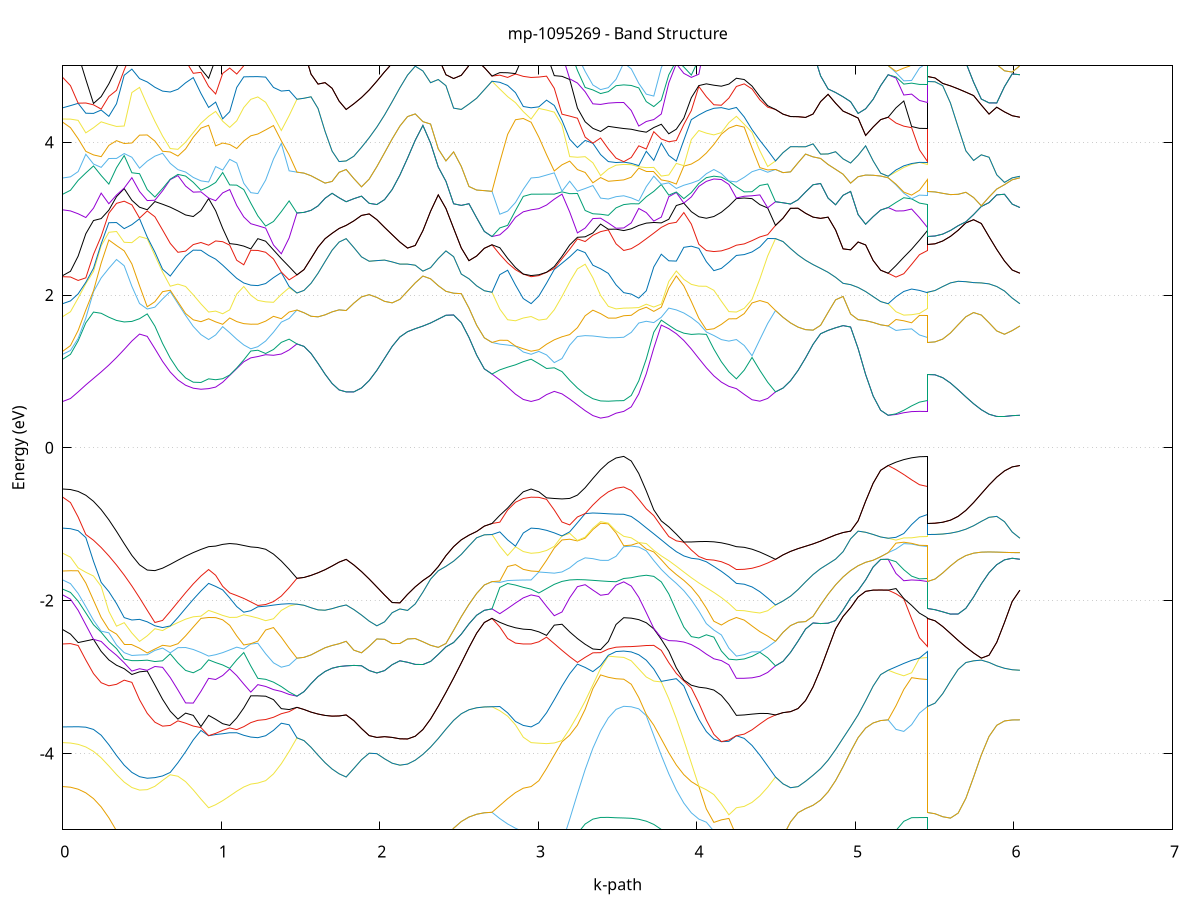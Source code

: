set title 'mp-1095269 - Band Structure'
set xlabel 'k-path'
set ylabel 'Energy (eV)'
set grid y
set yrange [-5:5]
set terminal png size 800,600
set output 'mp-1095269_bands_gnuplot.png'
plot '-' using 1:2 with lines notitle, '-' using 1:2 with lines notitle, '-' using 1:2 with lines notitle, '-' using 1:2 with lines notitle, '-' using 1:2 with lines notitle, '-' using 1:2 with lines notitle, '-' using 1:2 with lines notitle, '-' using 1:2 with lines notitle, '-' using 1:2 with lines notitle, '-' using 1:2 with lines notitle, '-' using 1:2 with lines notitle, '-' using 1:2 with lines notitle, '-' using 1:2 with lines notitle, '-' using 1:2 with lines notitle, '-' using 1:2 with lines notitle, '-' using 1:2 with lines notitle, '-' using 1:2 with lines notitle, '-' using 1:2 with lines notitle, '-' using 1:2 with lines notitle, '-' using 1:2 with lines notitle, '-' using 1:2 with lines notitle, '-' using 1:2 with lines notitle, '-' using 1:2 with lines notitle, '-' using 1:2 with lines notitle, '-' using 1:2 with lines notitle, '-' using 1:2 with lines notitle, '-' using 1:2 with lines notitle, '-' using 1:2 with lines notitle, '-' using 1:2 with lines notitle, '-' using 1:2 with lines notitle, '-' using 1:2 with lines notitle, '-' using 1:2 with lines notitle, '-' using 1:2 with lines notitle, '-' using 1:2 with lines notitle, '-' using 1:2 with lines notitle, '-' using 1:2 with lines notitle, '-' using 1:2 with lines notitle, '-' using 1:2 with lines notitle, '-' using 1:2 with lines notitle, '-' using 1:2 with lines notitle, '-' using 1:2 with lines notitle, '-' using 1:2 with lines notitle, '-' using 1:2 with lines notitle, '-' using 1:2 with lines notitle, '-' using 1:2 with lines notitle, '-' using 1:2 with lines notitle, '-' using 1:2 with lines notitle, '-' using 1:2 with lines notitle, '-' using 1:2 with lines notitle, '-' using 1:2 with lines notitle, '-' using 1:2 with lines notitle, '-' using 1:2 with lines notitle, '-' using 1:2 with lines notitle, '-' using 1:2 with lines notitle, '-' using 1:2 with lines notitle, '-' using 1:2 with lines notitle, '-' using 1:2 with lines notitle, '-' using 1:2 with lines notitle, '-' using 1:2 with lines notitle, '-' using 1:2 with lines notitle, '-' using 1:2 with lines notitle, '-' using 1:2 with lines notitle, '-' using 1:2 with lines notitle, '-' using 1:2 with lines notitle, '-' using 1:2 with lines notitle, '-' using 1:2 with lines notitle, '-' using 1:2 with lines notitle, '-' using 1:2 with lines notitle, '-' using 1:2 with lines notitle, '-' using 1:2 with lines notitle, '-' using 1:2 with lines notitle, '-' using 1:2 with lines notitle, '-' using 1:2 with lines notitle, '-' using 1:2 with lines notitle, '-' using 1:2 with lines notitle, '-' using 1:2 with lines notitle, '-' using 1:2 with lines notitle, '-' using 1:2 with lines notitle, '-' using 1:2 with lines notitle, '-' using 1:2 with lines notitle, '-' using 1:2 with lines notitle, '-' using 1:2 with lines notitle, '-' using 1:2 with lines notitle, '-' using 1:2 with lines notitle, '-' using 1:2 with lines notitle, '-' using 1:2 with lines notitle, '-' using 1:2 with lines notitle, '-' using 1:2 with lines notitle, '-' using 1:2 with lines notitle, '-' using 1:2 with lines notitle, '-' using 1:2 with lines notitle, '-' using 1:2 with lines notitle, '-' using 1:2 with lines notitle, '-' using 1:2 with lines notitle, '-' using 1:2 with lines notitle, '-' using 1:2 with lines notitle
0.000000 -12.090000
0.048416 -12.082300
0.096832 -12.059200
0.145249 -12.020800
0.193665 -11.967100
0.242081 -11.898300
0.290497 -11.814400
0.338913 -11.715800
0.387329 -11.602700
0.435746 -11.475300
0.484162 -11.334200
0.532578 -11.179700
0.580994 -11.012500
0.629410 -10.833300
0.677826 -10.643200
0.726243 -10.443600
0.774659 -10.236200
0.823075 -10.024400
0.871491 -9.818100
0.919907 -9.723100
0.919907 -9.723100
0.964244 -9.749100
1.008580 -9.806500
1.052916 -9.859900
1.097252 -9.903200
1.141588 -9.934700
1.185924 -9.953800
1.230260 -9.960200
1.230260 -9.960200
1.279627 -9.957200
1.328994 -9.948700
1.378361 -9.934700
1.427728 -9.916100
1.477095 -9.893400
1.477095 -9.893400
1.521431 -9.887100
1.565768 -9.868300
1.610104 -9.837300
1.654440 -9.794500
1.698776 -9.741200
1.743112 -9.682100
1.787448 -9.647800
1.787448 -9.647800
1.835864 -9.745800
1.884281 -9.929300
1.932697 -10.127200
1.981113 -10.326100
2.029529 -10.520500
2.077945 -10.707100
2.126361 -10.883800
2.174778 -11.049400
2.223194 -11.202700
2.271610 -11.343000
2.320026 -11.469700
2.368442 -11.582400
2.416859 -11.680700
2.465275 -11.764200
2.513691 -11.832900
2.562107 -11.886400
2.610523 -11.924800
2.658939 -11.947800
2.707356 -11.955500
2.707356 -11.955500
2.756723 -12.001200
2.806090 -12.038900
2.855457 -12.067000
2.904824 -12.084200
2.954191 -12.090000
2.954191 -12.090000
3.002884 -12.082500
3.051576 -12.060000
3.100269 -12.022600
3.148962 -11.970700
3.197655 -11.904400
3.246348 -11.824500
3.295041 -11.731800
3.343733 -11.627900
3.392426 -11.515600
3.441119 -11.401400
3.489812 -11.301300
3.538505 -11.255800
3.538505 -11.255800
3.585871 -11.248400
3.633238 -11.226200
3.680604 -11.189200
3.727971 -11.137600
3.775337 -11.071500
3.822704 -10.990900
3.870070 -10.896100
3.917437 -10.787200
3.964803 -10.664700
4.012170 -10.528900
4.059536 -10.380400
4.106903 -10.220000
4.154269 -10.049200
4.201636 -9.872400
4.249002 -9.723100
4.249002 -9.723100
4.298369 -9.719600
4.347736 -9.709300
4.397103 -9.693000
4.446470 -9.671900
4.495837 -9.647800
4.495837 -9.647800
4.543204 -9.771900
4.590570 -9.932800
4.637937 -10.092000
4.685303 -10.244000
4.732670 -10.386300
4.780036 -10.517500
4.827403 -10.636500
4.874769 -10.742600
4.922136 -10.835400
4.969502 -10.914400
5.016869 -10.979400
5.064235 -11.030100
5.111602 -11.066500
5.158968 -11.088300
5.206335 -11.095600
5.206335 -11.095600
5.255702 -11.151400
5.305069 -11.196400
5.354436 -11.229100
5.403803 -11.249100
5.453170 -11.255800
5.453170 -11.955500
5.501863 -11.947800
5.550555 -11.924800
5.599248 -11.886600
5.647941 -11.833400
5.696634 -11.765600
5.745327 -11.683600
5.794020 -11.588300
5.842713 -11.481200
5.891405 -11.365300
5.940098 -11.246800
5.988791 -11.142800
6.037484 -11.095600
e
0.000000 -11.762800
0.048416 -11.755100
0.096832 -11.732100
0.145249 -11.693800
0.193665 -11.640300
0.242081 -11.571800
0.290497 -11.488400
0.338913 -11.390300
0.387329 -11.278000
0.435746 -11.151800
0.484162 -11.012200
0.532578 -10.860000
0.580994 -10.696100
0.629410 -10.522100
0.677826 -10.340000
0.726243 -10.153000
0.774659 -9.966900
0.823075 -9.791900
0.871491 -9.647000
0.919907 -9.562500
0.919907 -9.562500
0.964244 -9.592800
1.008580 -9.638200
1.052916 -9.683100
1.097252 -9.721100
1.141588 -9.749400
1.185924 -9.766800
1.230260 -9.772700
1.230260 -9.772700
1.279627 -9.785200
1.328994 -9.811100
1.378361 -9.839700
1.427728 -9.867600
1.477095 -9.893400
1.477095 -9.893400
1.521431 -9.887100
1.565768 -9.868300
1.610104 -9.837300
1.654440 -9.794500
1.698776 -9.741200
1.743112 -9.682100
1.787448 -9.647800
1.787448 -9.647800
1.835864 -9.745800
1.884281 -9.929300
1.932697 -10.127200
1.981113 -10.326100
2.029529 -10.520500
2.077945 -10.707100
2.126361 -10.883800
2.174778 -11.049400
2.223194 -11.202700
2.271610 -11.343000
2.320026 -11.469700
2.368442 -11.582400
2.416859 -11.680700
2.465275 -11.764200
2.513691 -11.832900
2.562107 -11.886400
2.610523 -11.924800
2.658939 -11.947800
2.707356 -11.955500
2.707356 -11.955500
2.756723 -11.904800
2.806090 -11.853300
2.855457 -11.807300
2.904824 -11.774700
2.954191 -11.762800
2.954191 -11.762800
3.002884 -11.754600
3.051576 -11.730300
3.100269 -11.689700
3.148962 -11.632900
3.197655 -11.560100
3.246348 -11.471200
3.295041 -11.366500
3.343733 -11.246200
3.392426 -11.110600
3.441119 -10.960500
3.489812 -10.798300
3.538505 -10.808000
3.538505 -10.808000
3.585871 -10.801000
3.633238 -10.780300
3.680604 -10.745900
3.727971 -10.697900
3.775337 -10.636700
3.822704 -10.562700
3.870070 -10.476400
3.917437 -10.378500
3.964803 -10.270100
4.012170 -10.152500
4.059536 -10.027700
4.106903 -9.898500
4.154269 -9.768600
4.201636 -9.643600
4.249002 -9.562500
4.249002 -9.562500
4.298369 -9.567100
4.347736 -9.580000
4.397103 -9.599300
4.446470 -9.622800
4.495837 -9.647800
4.495837 -9.647800
4.543204 -9.771900
4.590570 -9.932800
4.637937 -10.092000
4.685303 -10.244000
4.732670 -10.386300
4.780036 -10.517500
4.827403 -10.636500
4.874769 -10.742600
4.922136 -10.835400
4.969502 -10.914400
5.016869 -10.979400
5.064235 -11.030100
5.111602 -11.066500
5.158968 -11.088300
5.206335 -11.095600
5.206335 -11.095600
5.255702 -11.031000
5.305069 -10.960900
5.354436 -10.891300
5.403803 -10.833300
5.453170 -10.808000
5.453170 -11.955500
5.501863 -11.947800
5.550555 -11.924800
5.599248 -11.886600
5.647941 -11.833400
5.696634 -11.765600
5.745327 -11.683600
5.794020 -11.588300
5.842713 -11.481200
5.891405 -11.365300
5.940098 -11.246800
5.988791 -11.142800
6.037484 -11.095600
e
0.000000 -10.541900
0.048416 -10.534900
0.096832 -10.513900
0.145249 -10.479000
0.193665 -10.430500
0.242081 -10.368900
0.290497 -10.294700
0.338913 -10.208700
0.387329 -10.112100
0.435746 -10.006300
0.484162 -9.893700
0.532578 -9.777300
0.580994 -9.661700
0.629410 -9.553300
0.677826 -9.460700
0.726243 -9.394800
0.774659 -9.366200
0.823075 -9.381400
0.871491 -9.439100
0.919907 -9.531100
0.919907 -9.531100
0.964244 -9.546500
1.008580 -9.582300
1.052916 -9.614100
1.097252 -9.640300
1.141588 -9.659700
1.185924 -9.671600
1.230260 -9.675700
1.230260 -9.675700
1.279627 -9.659300
1.328994 -9.622000
1.378361 -9.573500
1.427728 -9.516000
1.477095 -9.450000
1.477095 -9.450000
1.521431 -9.448200
1.565768 -9.443800
1.610104 -9.438900
1.654440 -9.438200
1.698776 -9.449900
1.743112 -9.482500
1.787448 -9.516500
1.787448 -9.516500
1.835864 -9.411300
1.884281 -9.270900
1.932697 -9.159900
1.981113 -9.097300
2.029529 -9.090300
2.077945 -9.131800
2.126361 -9.207100
2.174778 -9.302000
2.223194 -9.405500
2.271610 -9.510000
2.320026 -9.610500
2.368442 -9.703800
2.416859 -9.787500
2.465275 -9.860300
2.513691 -9.920900
2.562107 -9.968700
2.610523 -10.003100
2.658939 -10.023900
2.707356 -10.030900
2.707356 -10.030900
2.756723 -10.193900
2.806090 -10.334500
2.855457 -10.445100
2.904824 -10.516900
2.954191 -10.541900
2.954191 -10.541900
3.002884 -10.538800
3.051576 -10.529700
3.100269 -10.515700
3.148962 -10.498700
3.197655 -10.481900
3.246348 -10.470600
3.295041 -10.473600
3.343733 -10.503200
3.392426 -10.569200
3.441119 -10.665000
3.489812 -10.762100
3.538505 -10.668100
3.538505 -10.668100
3.585871 -10.660900
3.633238 -10.639400
3.680604 -10.603700
3.727971 -10.554000
3.775337 -10.490500
3.822704 -10.413600
3.870070 -10.323900
3.917437 -10.222300
3.964803 -10.110000
4.012170 -9.989200
4.059536 -9.863500
4.106903 -9.739900
4.154269 -9.631300
4.201636 -9.561800
4.249002 -9.531100
4.249002 -9.531100
4.298369 -9.530200
4.347736 -9.527900
4.397103 -9.524600
4.446470 -9.520700
4.495837 -9.516500
4.495837 -9.516500
4.543204 -9.487600
4.590570 -9.537300
4.637937 -9.648800
4.685303 -9.778000
4.732670 -9.907400
4.780036 -10.030300
4.827403 -10.143700
4.874769 -10.245800
4.922136 -10.335600
4.969502 -10.412400
5.016869 -10.475800
5.064235 -10.525300
5.111602 -10.560900
5.158968 -10.582300
5.206335 -10.589400
5.206335 -10.589400
5.255702 -10.604500
5.305069 -10.620800
5.354436 -10.638800
5.403803 -10.657700
5.453170 -10.668100
5.453170 -10.030900
5.501863 -10.028100
5.550555 -10.020100
5.599248 -10.008800
5.647941 -9.997400
5.696634 -9.992400
5.745327 -10.004700
5.794020 -10.050500
5.842713 -10.141500
5.891405 -10.270000
5.940098 -10.411900
5.988791 -10.535000
6.037484 -10.589400
e
0.000000 -9.247500
0.048416 -9.240600
0.096832 -9.220100
0.145249 -9.186000
0.193665 -9.139000
0.242081 -9.079500
0.290497 -9.008600
0.338913 -8.927700
0.387329 -8.838700
0.435746 -8.744900
0.484162 -8.650900
0.532578 -8.563600
0.580994 -8.493300
0.629410 -8.453000
0.677826 -8.571700
0.726243 -8.786100
0.774659 -9.004900
0.823075 -9.220600
0.871491 -9.421700
0.919907 -9.502800
0.919907 -9.502800
0.964244 -9.432800
1.008580 -9.309500
1.052916 -9.195900
1.097252 -9.103100
1.141588 -9.035800
1.185924 -8.998300
1.230260 -9.001300
1.230260 -9.001300
1.279627 -9.099500
1.328994 -9.199500
1.378361 -9.291600
1.427728 -9.375100
1.477095 -9.450000
1.477095 -9.450000
1.521431 -9.448200
1.565768 -9.443800
1.610104 -9.438900
1.654440 -9.438200
1.698776 -9.449900
1.743112 -9.482500
1.787448 -9.516500
1.787448 -9.516500
1.835864 -9.411300
1.884281 -9.270900
1.932697 -9.159900
1.981113 -9.097300
2.029529 -9.090300
2.077945 -9.131800
2.126361 -9.207100
2.174778 -9.302000
2.223194 -9.405500
2.271610 -9.510000
2.320026 -9.610500
2.368442 -9.703800
2.416859 -9.787500
2.465275 -9.860300
2.513691 -9.920900
2.562107 -9.968700
2.610523 -10.003100
2.658939 -10.023900
2.707356 -10.030900
2.707356 -10.030900
2.756723 -9.852400
2.806090 -9.665600
2.855457 -9.480900
2.904824 -9.321200
2.954191 -9.247500
2.954191 -9.247500
3.002884 -9.242500
3.051576 -9.228000
3.100269 -9.206200
3.148962 -9.183800
3.197655 -9.293100
3.246348 -9.475300
3.295041 -9.644200
3.343733 -9.782700
3.392426 -9.978900
3.441119 -10.198000
3.489812 -10.402200
3.538505 -10.546500
3.538505 -10.546500
3.585871 -10.539300
3.633238 -10.517600
3.680604 -10.481600
3.727971 -10.431400
3.775337 -10.367000
3.822704 -10.288800
3.870070 -10.197000
3.917437 -10.092100
3.964803 -9.974500
4.012170 -9.844900
4.059536 -9.704300
4.106903 -9.553900
4.154269 -9.395400
4.201636 -9.332900
4.249002 -9.502800
4.249002 -9.502800
4.298369 -9.503500
4.347736 -9.505500
4.397103 -9.508500
4.446470 -9.512300
4.495837 -9.516500
4.495837 -9.516500
4.543204 -9.487600
4.590570 -9.537300
4.637937 -9.648800
4.685303 -9.778000
4.732670 -9.907400
4.780036 -10.030300
4.827403 -10.143700
4.874769 -10.245800
4.922136 -10.335600
4.969502 -10.412400
5.016869 -10.475800
5.064235 -10.525300
5.111602 -10.560900
5.158968 -10.582300
5.206335 -10.589400
5.206335 -10.589400
5.255702 -10.575600
5.305069 -10.563700
5.354436 -10.554500
5.403803 -10.548600
5.453170 -10.546500
5.453170 -10.030900
5.501863 -10.028100
5.550555 -10.020100
5.599248 -10.008800
5.647941 -9.997400
5.696634 -9.992400
5.745327 -10.004700
5.794020 -10.050500
5.842713 -10.141500
5.891405 -10.270000
5.940098 -10.411900
5.988791 -10.535000
6.037484 -10.589400
e
0.000000 -8.713800
0.048416 -8.706400
0.096832 -8.684100
0.145249 -8.647200
0.193665 -8.596000
0.242081 -8.531200
0.290497 -8.453800
0.338913 -8.365800
0.387329 -8.271300
0.435746 -8.179300
0.484162 -8.111800
0.532578 -8.111400
0.580994 -8.207200
0.629410 -8.372200
0.677826 -8.455700
0.726243 -8.508500
0.774659 -8.607700
0.823075 -8.741900
0.871491 -8.897900
0.919907 -9.064900
0.919907 -9.064900
0.964244 -9.010700
1.008580 -8.977600
1.052916 -8.971600
1.097252 -8.979300
1.141588 -8.990200
1.185924 -8.995400
1.230260 -8.981900
1.230260 -8.981900
1.279627 -8.877400
1.328994 -8.758600
1.378361 -8.635900
1.427728 -8.511200
1.477095 -8.386100
1.477095 -8.386100
1.521431 -8.406900
1.565768 -8.466700
1.610104 -8.557000
1.654440 -8.664400
1.698776 -8.771300
1.743112 -8.857600
1.787448 -8.908100
1.787448 -8.908100
1.835864 -8.778000
1.884281 -8.615200
1.932697 -8.436700
1.981113 -8.245700
2.029529 -8.043100
2.077945 -7.832000
2.126361 -7.618300
2.174778 -7.411000
2.223194 -7.432400
2.271610 -7.557000
2.320026 -7.675700
2.368442 -7.784400
2.416859 -7.880700
2.465275 -7.963400
2.513691 -8.031800
2.562107 -8.085300
2.610523 -8.123800
2.658939 -8.146900
2.707356 -8.154600
2.707356 -8.154600
2.756723 -8.255100
2.806090 -8.377800
2.855457 -8.516400
2.904824 -8.649000
2.954191 -8.713800
2.954191 -8.713800
3.002884 -8.742100
3.051576 -8.824400
3.100269 -8.952600
3.148962 -9.113800
3.197655 -9.188700
3.246348 -9.304300
3.295041 -9.517200
3.343733 -9.749700
3.392426 -9.877200
3.441119 -9.928400
3.489812 -9.950300
3.538505 -9.956000
3.538505 -9.956000
3.585871 -9.948700
3.633238 -9.926600
3.680604 -9.889900
3.727971 -9.838700
3.775337 -9.773000
3.822704 -9.693000
3.870070 -9.599000
3.917437 -9.491100
3.964803 -9.369600
4.012170 -9.235100
4.059536 -9.088000
4.106903 -8.935200
4.154269 -9.131300
4.201636 -9.231200
4.249002 -9.064900
4.249002 -9.064900
4.298369 -9.058600
4.347736 -9.039800
4.397103 -9.008500
4.446470 -8.964700
4.495837 -8.908100
4.495837 -8.908100
4.543204 -8.960800
4.590570 -8.916600
4.637937 -8.847300
4.685303 -8.822800
4.732670 -8.857800
4.780036 -8.929500
4.827403 -9.014700
4.874769 -9.100500
4.922136 -9.180200
4.969502 -9.250600
5.016869 -9.309800
5.064235 -9.356600
5.111602 -9.390500
5.158968 -9.410900
5.206335 -9.417800
5.206335 -9.417800
5.255702 -9.581100
5.305069 -9.727100
5.354436 -9.846500
5.403803 -9.927100
5.453170 -9.956000
5.453170 -8.154600
5.501863 -8.204700
5.550555 -8.339300
5.599248 -8.525900
5.647941 -8.734800
5.696634 -8.943300
5.745327 -9.130900
5.794020 -9.277000
5.842713 -9.367200
5.891405 -9.407800
5.940098 -9.419000
5.988791 -9.418900
6.037484 -9.417800
e
0.000000 -7.947900
0.048416 -7.940300
0.096832 -7.917400
0.145249 -7.879500
0.193665 -7.826900
0.242081 -7.760100
0.290497 -7.679900
0.338913 -7.588200
0.387329 -7.487800
0.435746 -7.385600
0.484162 -7.407100
0.532578 -7.438800
0.580994 -7.380300
0.629410 -7.468900
0.677826 -7.669800
0.726243 -7.882700
0.774659 -8.088100
0.823075 -8.270000
0.871491 -8.407100
0.919907 -8.468800
0.919907 -8.468800
0.964244 -8.437600
1.008580 -8.347100
1.052916 -8.210200
1.097252 -8.052800
1.141588 -7.955700
1.185924 -7.883000
1.230260 -7.855100
1.230260 -7.855100
1.279627 -7.920300
1.328994 -8.026600
1.378361 -8.141900
1.427728 -8.262400
1.477095 -8.386100
1.477095 -8.386100
1.521431 -8.406900
1.565768 -8.466700
1.610104 -8.557000
1.654440 -8.664400
1.698776 -8.771300
1.743112 -8.857600
1.787448 -8.908100
1.787448 -8.908100
1.835864 -8.778000
1.884281 -8.615200
1.932697 -8.436700
1.981113 -8.245700
2.029529 -8.043100
2.077945 -7.832000
2.126361 -7.618300
2.174778 -7.411000
2.223194 -7.432400
2.271610 -7.557000
2.320026 -7.675700
2.368442 -7.784400
2.416859 -7.880700
2.465275 -7.963400
2.513691 -8.031800
2.562107 -8.085300
2.610523 -8.123800
2.658939 -8.146900
2.707356 -8.154600
2.707356 -8.154600
2.756723 -8.076500
2.806090 -8.018700
2.855457 -7.978900
2.904824 -7.955600
2.954191 -7.947900
2.954191 -7.947900
3.002884 -8.011900
3.051576 -8.177900
3.100269 -8.398800
3.148962 -8.636400
3.197655 -8.846000
3.246348 -8.936100
3.295041 -8.917300
3.343733 -8.867500
3.392426 -8.812300
3.441119 -8.763000
3.489812 -8.728600
3.538505 -8.716200
3.538505 -8.716200
3.585871 -8.708700
3.633238 -8.686300
3.680604 -8.648900
3.727971 -8.596700
3.775337 -8.529700
3.822704 -8.448100
3.870070 -8.352100
3.917437 -8.339900
3.964803 -8.452500
4.012170 -8.590900
4.059536 -8.753200
4.106903 -8.928900
4.154269 -8.758600
4.201636 -8.578400
4.249002 -8.468800
4.249002 -8.468800
4.298369 -8.556500
4.347736 -8.662200
4.397103 -8.756900
4.446470 -8.838900
4.495837 -8.908100
4.495837 -8.908100
4.543204 -8.960800
4.590570 -8.916600
4.637937 -8.847300
4.685303 -8.822800
4.732670 -8.857800
4.780036 -8.929500
4.827403 -9.014700
4.874769 -9.100500
4.922136 -9.180200
4.969502 -9.250600
5.016869 -9.309800
5.064235 -9.356600
5.111602 -9.390500
5.158968 -9.410900
5.206335 -9.417800
5.206335 -9.417800
5.255702 -9.244700
5.305069 -9.070000
5.354436 -8.905000
5.403803 -8.772100
5.453170 -8.716200
5.453170 -8.154600
5.501863 -8.204700
5.550555 -8.339300
5.599248 -8.525900
5.647941 -8.734800
5.696634 -8.943300
5.745327 -9.130900
5.794020 -9.277000
5.842713 -9.367200
5.891405 -9.407800
5.940098 -9.419000
5.988791 -9.418900
6.037484 -9.417800
e
0.000000 -6.955200
0.048416 -6.956800
0.096832 -6.962300
0.145249 -6.973100
0.193665 -6.992100
0.242081 -7.022900
0.290497 -7.069600
0.338913 -7.135400
0.387329 -7.220900
0.435746 -7.319000
0.484162 -7.296700
0.532578 -7.256900
0.580994 -7.315100
0.629410 -7.252700
0.677826 -7.357900
0.726243 -7.565400
0.774659 -7.774500
0.823075 -7.983100
0.871491 -8.188800
0.919907 -8.389300
0.919907 -8.389300
0.964244 -8.321600
1.008580 -8.241100
1.052916 -8.149200
1.097252 -8.050600
1.141588 -7.901000
1.185924 -7.784100
1.230260 -7.738400
1.230260 -7.738400
1.279627 -7.677400
1.328994 -7.583900
1.378361 -7.489200
1.427728 -7.396900
1.477095 -7.308300
1.477095 -7.308300
1.521431 -7.327400
1.565768 -7.375700
1.610104 -7.436700
1.654440 -7.500100
1.698776 -7.561400
1.743112 -7.619000
1.787448 -7.671500
1.787448 -7.671500
1.835864 -7.510600
1.884281 -7.363200
1.932697 -7.259300
1.981113 -7.200300
2.029529 -7.160500
2.077945 -7.153000
2.126361 -7.206200
2.174778 -7.307500
2.223194 -7.213800
2.271610 -7.041600
2.320026 -6.898000
2.368442 -6.787000
2.416859 -6.707900
2.465275 -6.656200
2.513691 -6.625300
2.562107 -6.608500
2.610523 -6.600300
2.658939 -6.596900
2.707356 -6.596000
2.707356 -6.596000
2.756723 -6.691300
2.806090 -6.794500
2.855457 -6.880900
2.904824 -6.936300
2.954191 -6.955200
2.954191 -6.955200
3.002884 -7.045500
3.051576 -7.204100
3.100269 -7.355300
3.148962 -7.488000
3.197655 -7.605400
3.246348 -7.711600
3.295041 -7.808700
3.343733 -7.895800
3.392426 -7.970000
3.441119 -8.027200
3.489812 -8.063500
3.538505 -8.075900
3.538505 -8.075900
3.585871 -8.077700
3.633238 -8.083500
3.680604 -8.094700
3.727971 -8.113800
3.775337 -8.143800
3.822704 -8.188700
3.870070 -8.252800
3.917437 -8.242000
3.964803 -8.118000
4.012170 -7.980500
4.059536 -7.974500
4.106903 -8.155400
4.154269 -8.317900
4.201636 -8.433900
4.249002 -8.389300
4.249002 -8.389300
4.298369 -8.289400
4.347736 -8.147800
4.397103 -7.994900
4.446470 -7.834800
4.495837 -7.671500
4.495837 -7.671500
4.543204 -7.820100
4.590570 -7.941900
4.637937 -8.014600
4.685303 -8.017100
4.732670 -7.955300
4.780036 -7.862100
4.827403 -7.766100
4.874769 -7.682100
4.922136 -7.615500
4.969502 -7.566500
5.016869 -7.532700
5.064235 -7.510600
5.111602 -7.497200
5.158968 -7.490100
5.206335 -7.487900
5.206335 -7.487900
5.255702 -7.628700
5.305069 -7.772300
5.354436 -7.911100
5.403803 -8.026300
5.453170 -8.075900
5.453170 -6.596000
5.501863 -6.607400
5.550555 -6.643400
5.599248 -6.705400
5.647941 -6.791500
5.696634 -6.896500
5.745327 -7.012900
5.794020 -7.132200
5.842713 -7.245500
5.891405 -7.344500
5.940098 -7.421800
5.988791 -7.471000
6.037484 -7.487900
e
0.000000 -6.468700
0.048416 -6.466300
0.096832 -6.459600
0.145249 -6.449700
0.193665 -6.439000
0.242081 -6.430900
0.290497 -6.430500
0.338913 -6.444700
0.387329 -6.481600
0.435746 -6.549500
0.484162 -6.653700
0.532578 -6.794100
0.580994 -6.964500
0.629410 -7.155600
0.677826 -7.086300
0.726243 -6.947500
0.774659 -7.017500
0.823075 -7.021000
0.871491 -6.958000
0.919907 -7.116100
0.919907 -7.116100
0.964244 -7.057400
1.008580 -7.009300
1.052916 -6.977000
1.097252 -6.965100
1.141588 -6.975100
1.185924 -6.998300
1.230260 -7.011500
1.230260 -7.011500
1.279627 -7.031400
1.328994 -7.081400
1.378361 -7.148100
1.427728 -7.224800
1.477095 -7.308300
1.477095 -7.308300
1.521431 -7.327400
1.565768 -7.375700
1.610104 -7.436700
1.654440 -7.500100
1.698776 -7.561400
1.743112 -7.619000
1.787448 -7.671500
1.787448 -7.671500
1.835864 -7.510600
1.884281 -7.363200
1.932697 -7.259300
1.981113 -7.200300
2.029529 -7.160500
2.077945 -7.153000
2.126361 -7.206200
2.174778 -7.307500
2.223194 -7.213800
2.271610 -7.041600
2.320026 -6.898000
2.368442 -6.787000
2.416859 -6.707900
2.465275 -6.656200
2.513691 -6.625300
2.562107 -6.608500
2.610523 -6.600300
2.658939 -6.596900
2.707356 -6.596000
2.707356 -6.596000
2.756723 -6.529900
2.806090 -6.494100
2.855457 -6.477400
2.904824 -6.470500
2.954191 -6.468700
2.954191 -6.468700
3.002884 -6.349500
3.051576 -6.109200
3.100269 -5.841700
3.148962 -5.890000
3.197655 -6.096000
3.246348 -6.306500
3.295041 -6.505400
3.343733 -6.684800
3.392426 -6.837400
3.441119 -6.955600
3.489812 -7.031200
3.538505 -7.057300
3.538505 -7.057300
3.585871 -7.061000
3.633238 -7.073000
3.680604 -7.094900
3.727971 -7.129800
3.775337 -7.181600
3.822704 -7.254500
3.870070 -7.352000
3.917437 -7.475800
3.964803 -7.624600
4.012170 -7.793500
4.059536 -7.830100
4.106903 -7.667500
4.154269 -7.493400
4.201636 -7.309000
4.249002 -7.116100
4.249002 -7.116100
4.298369 -7.147400
4.347736 -7.234400
4.397103 -7.360900
4.446470 -7.510700
4.495837 -7.671500
4.495837 -7.671500
4.543204 -7.820100
4.590570 -7.941900
4.637937 -8.014600
4.685303 -8.017100
4.732670 -7.955300
4.780036 -7.862100
4.827403 -7.766100
4.874769 -7.682100
4.922136 -7.615500
4.969502 -7.566500
5.016869 -7.532700
5.064235 -7.510600
5.111602 -7.497200
5.158968 -7.490100
5.206335 -7.487900
5.206335 -7.487900
5.255702 -7.355500
5.305069 -7.237500
5.354436 -7.142300
5.403803 -7.079400
5.453170 -7.057300
5.453170 -6.596000
5.501863 -6.607400
5.550555 -6.643400
5.599248 -6.705400
5.647941 -6.791500
5.696634 -6.896500
5.745327 -7.012900
5.794020 -7.132200
5.842713 -7.245500
5.891405 -7.344500
5.940098 -7.421800
5.988791 -7.471000
6.037484 -7.487900
e
0.000000 -6.142000
0.048416 -6.137900
0.096832 -6.125700
0.145249 -6.106200
0.193665 -6.080800
0.242081 -6.051600
0.290497 -6.022300
0.338913 -5.998600
0.387329 -5.989500
0.435746 -6.085800
0.484162 -6.279800
0.532578 -6.418100
0.580994 -6.454300
0.629410 -6.651300
0.677826 -6.820500
0.726243 -6.896900
0.774659 -6.692800
0.823075 -6.705000
0.871491 -6.912200
0.919907 -6.837000
0.919907 -6.837000
0.964244 -6.879100
1.008580 -6.914400
1.052916 -6.941700
1.097252 -6.959000
1.141588 -6.964000
1.185924 -6.955400
1.230260 -6.945500
1.230260 -6.945500
1.279627 -6.937700
1.328994 -6.915000
1.378361 -6.880000
1.427728 -6.837100
1.477095 -6.793300
1.477095 -6.793300
1.521431 -6.783700
1.565768 -6.759100
1.610104 -6.726000
1.654440 -6.686900
1.698776 -6.642700
1.743112 -6.593600
1.787448 -6.540500
1.787448 -6.540500
1.835864 -6.693800
1.884281 -6.779900
1.932697 -6.765100
1.981113 -6.653700
2.029529 -6.508500
2.077945 -6.434200
2.126361 -6.374600
2.174778 -6.262300
2.223194 -6.138800
2.271610 -6.042900
2.320026 -5.986000
2.368442 -5.958800
2.416859 -5.949400
2.465275 -5.949700
2.513691 -5.954700
2.562107 -5.961200
2.610523 -5.967300
2.658939 -5.971400
2.707356 -5.972900
2.707356 -5.972900
2.756723 -6.065000
2.806090 -6.111300
2.855457 -6.131900
2.904824 -6.140000
2.954191 -6.142000
2.954191 -6.142000
3.002884 -6.072100
3.051576 -5.898800
3.100269 -5.767100
3.148962 -5.616500
3.197655 -5.590200
3.246348 -5.646200
3.295041 -5.696100
3.343733 -5.730800
3.392426 -5.751600
3.441119 -5.762000
3.489812 -5.766100
3.538505 -5.767100
3.538505 -5.767100
3.585871 -5.762200
3.633238 -5.747500
3.680604 -5.723700
3.727971 -5.691600
3.775337 -5.652700
3.822704 -5.609200
3.870070 -5.564700
3.917437 -5.524400
3.964803 -5.593300
4.012170 -5.811500
4.059536 -6.038900
4.106903 -6.265100
4.154269 -6.480300
4.201636 -6.674500
4.249002 -6.837000
4.249002 -6.837000
4.298369 -6.823700
4.347736 -6.784600
4.397103 -6.721900
4.446470 -6.639100
4.495837 -6.540500
4.495837 -6.540500
4.543204 -6.351000
4.590570 -6.138100
4.637937 -5.914300
4.685303 -5.692300
4.732670 -5.487700
4.780036 -5.319600
4.827403 -5.204100
4.874769 -5.142800
4.922136 -5.121900
4.969502 -5.124300
5.016869 -5.137300
5.064235 -5.153000
5.111602 -5.166800
5.158968 -5.176000
5.206335 -5.179200
5.206335 -5.179200
5.255702 -5.361200
5.305069 -5.526400
5.354436 -5.656200
5.403803 -5.738800
5.453170 -5.767100
5.453170 -5.972900
5.501863 -5.916900
5.550555 -5.766900
5.599248 -5.569700
5.647941 -5.396700
5.696634 -5.306100
5.745327 -5.271300
5.794020 -5.251600
5.842713 -5.232800
5.891405 -5.213400
5.940098 -5.195900
5.988791 -5.183600
6.037484 -5.179200
e
0.000000 -5.123800
0.048416 -5.126600
0.096832 -5.135900
0.145249 -5.157300
0.193665 -5.240900
0.242081 -5.355800
0.290497 -5.502900
0.338913 -5.679500
0.387329 -5.878200
0.435746 -6.009000
0.484162 -6.072400
0.532578 -6.241300
0.580994 -6.445800
0.629410 -6.400100
0.677826 -6.450000
0.726243 -6.437400
0.774659 -6.501800
0.823075 -6.479900
0.871491 -6.264200
0.919907 -6.053600
0.919907 -6.053600
0.964244 -6.130300
1.008580 -6.232500
1.052916 -6.355000
1.097252 -6.488600
1.141588 -6.619500
1.185924 -6.726700
1.230260 -6.773300
1.230260 -6.773300
1.279627 -6.763700
1.328994 -6.747100
1.378361 -6.742100
1.427728 -6.758400
1.477095 -6.793300
1.477095 -6.793300
1.521431 -6.783700
1.565768 -6.759100
1.610104 -6.726000
1.654440 -6.686900
1.698776 -6.642700
1.743112 -6.593600
1.787448 -6.540500
1.787448 -6.540500
1.835864 -6.693800
1.884281 -6.779900
1.932697 -6.765100
1.981113 -6.653700
2.029529 -6.508500
2.077945 -6.434200
2.126361 -6.374600
2.174778 -6.262300
2.223194 -6.138800
2.271610 -6.042900
2.320026 -5.986000
2.368442 -5.958800
2.416859 -5.949400
2.465275 -5.949700
2.513691 -5.954700
2.562107 -5.961200
2.610523 -5.967300
2.658939 -5.971400
2.707356 -5.972900
2.707356 -5.972900
2.756723 -5.821900
2.806090 -5.623900
2.855457 -5.409500
2.904824 -5.221200
2.954191 -5.123800
2.954191 -5.123800
3.002884 -5.153100
3.051576 -5.307000
3.100269 -5.386600
3.148962 -5.368200
3.197655 -5.232600
3.246348 -5.049900
3.295041 -4.924500
3.343733 -4.860600
3.392426 -4.838600
3.441119 -4.837700
3.489812 -4.842800
3.538505 -4.845500
3.538505 -4.845500
3.585871 -4.849500
3.633238 -4.862400
3.680604 -4.887400
3.727971 -4.929600
3.775337 -4.995800
3.822704 -5.093100
3.870070 -5.226200
3.917437 -5.395000
3.964803 -5.495500
4.012170 -5.487800
4.059536 -5.512900
4.106903 -5.582400
4.154269 -5.701200
4.201636 -5.862900
4.249002 -6.053600
4.249002 -6.053600
4.298369 -6.105100
4.347736 -6.205700
4.397103 -6.317800
4.446470 -6.431500
4.495837 -6.540500
4.495837 -6.540500
4.543204 -6.351000
4.590570 -6.138100
4.637937 -5.914300
4.685303 -5.692300
4.732670 -5.487700
4.780036 -5.319600
4.827403 -5.204100
4.874769 -5.142800
4.922136 -5.121900
4.969502 -5.124300
5.016869 -5.137300
5.064235 -5.153000
5.111602 -5.166800
5.158968 -5.176000
5.206335 -5.179200
5.206335 -5.179200
5.255702 -5.009000
5.305069 -4.889300
5.354436 -4.841700
5.403803 -4.840500
5.453170 -4.845500
5.453170 -5.972900
5.501863 -5.916900
5.550555 -5.766900
5.599248 -5.569700
5.647941 -5.396700
5.696634 -5.306100
5.745327 -5.271300
5.794020 -5.251600
5.842713 -5.232800
5.891405 -5.213400
5.940098 -5.195900
5.988791 -5.183600
6.037484 -5.179200
e
0.000000 -5.059600
0.048416 -5.069900
0.096832 -5.101500
0.145249 -5.154800
0.193665 -5.188200
0.242081 -5.243600
0.290497 -5.329700
0.338913 -5.453400
0.387329 -5.615900
0.435746 -5.809800
0.484162 -6.022600
0.532578 -6.179000
0.580994 -6.300400
0.629410 -6.360500
0.677826 -6.206600
0.726243 -6.288700
0.774659 -6.342500
0.823075 -6.206800
0.871491 -6.022200
0.919907 -5.802100
0.919907 -5.802100
0.964244 -5.872300
1.008580 -5.936900
1.052916 -5.994900
1.097252 -6.045300
1.141588 -6.086200
1.185924 -6.114100
1.230260 -6.124200
1.230260 -6.124200
1.279627 -6.129200
1.328994 -6.138700
1.378361 -6.139000
1.427728 -6.118100
1.477095 -6.073500
1.477095 -6.073500
1.521431 -6.039900
1.565768 -5.947400
1.610104 -5.815600
1.654440 -5.666900
1.698776 -5.522100
1.743112 -5.398300
1.787448 -5.307800
1.787448 -5.307800
1.835864 -5.541600
1.884281 -5.770000
1.932697 -5.982700
1.981113 -6.165800
2.029529 -6.285800
2.077945 -6.242600
2.126361 -6.089300
2.174778 -5.929900
2.223194 -5.771000
2.271610 -5.601800
2.320026 -5.423300
2.368442 -5.250800
2.416859 -5.099900
2.465275 -4.979700
2.513691 -4.892100
2.562107 -4.833200
2.610523 -4.796900
2.658939 -4.777500
2.707356 -4.771400
2.707356 -4.771400
2.756723 -4.853500
2.806090 -4.923800
2.855457 -4.979900
2.904824 -5.024500
2.954191 -5.059600
2.954191 -5.059600
3.002884 -5.141800
3.051576 -5.228100
3.100269 -5.319100
3.148962 -5.176700
3.197655 -4.860700
3.246348 -4.529100
3.295041 -4.212100
3.343733 -3.932800
3.392426 -3.706300
3.441119 -3.535700
3.489812 -3.424000
3.538505 -3.383700
3.538505 -3.383700
3.585871 -3.389900
3.633238 -3.416800
3.680604 -3.505600
3.727971 -3.766400
3.775337 -4.026200
3.822704 -4.267700
3.870070 -4.478700
3.917437 -4.650500
3.964803 -4.778000
4.012170 -4.860400
4.059536 -4.900900
4.106903 -5.018200
4.154269 -5.297200
4.201636 -5.560000
4.249002 -5.802100
4.249002 -5.802100
4.298369 -5.745700
4.347736 -5.635100
4.397103 -5.516300
4.446470 -5.404900
4.495837 -5.307800
4.495837 -5.307800
4.543204 -5.087000
4.590570 -4.897600
4.637937 -4.776400
4.685303 -4.722400
4.732670 -4.679200
4.780036 -4.610800
4.827403 -4.503800
4.874769 -4.356000
4.922136 -4.174300
4.969502 -3.975700
5.016869 -3.793500
5.064235 -3.668800
5.111602 -3.601900
5.158968 -3.570300
5.206335 -3.561000
5.206335 -3.561000
5.255702 -3.685600
5.305069 -3.712300
5.354436 -3.624600
5.403803 -3.472200
5.453170 -3.383700
5.453170 -4.771400
5.501863 -4.790100
5.550555 -4.829200
5.599248 -4.847200
5.647941 -4.781800
5.696634 -4.587900
5.745327 -4.310700
5.794020 -4.020500
5.842713 -3.778000
5.891405 -3.632300
5.940098 -3.575700
5.988791 -3.562300
6.037484 -3.561000
e
0.000000 -4.434400
0.048416 -4.442600
0.096832 -4.468600
0.145249 -4.516600
0.193665 -4.592000
0.242081 -4.700300
0.290497 -4.842700
0.338913 -5.013700
0.387329 -5.200200
0.435746 -5.382900
0.484162 -5.541900
0.532578 -5.673600
0.580994 -5.799000
0.629410 -5.940400
0.677826 -6.105500
0.726243 -6.014500
0.774659 -5.798600
0.823075 -5.566400
0.871491 -5.323900
0.919907 -5.079100
0.919907 -5.079100
0.964244 -5.173000
1.008580 -5.300100
1.052916 -5.445800
1.097252 -5.589400
1.141588 -5.709000
1.185924 -5.786500
1.230260 -5.813100
1.230260 -5.813100
1.279627 -5.830600
1.328994 -5.877800
1.378361 -5.942600
1.427728 -6.011700
1.477095 -6.073500
1.477095 -6.073500
1.521431 -6.039900
1.565768 -5.947400
1.610104 -5.815600
1.654440 -5.666900
1.698776 -5.522100
1.743112 -5.398300
1.787448 -5.307800
1.787448 -5.307800
1.835864 -5.541600
1.884281 -5.770000
1.932697 -5.982700
1.981113 -6.165800
2.029529 -6.285800
2.077945 -6.242600
2.126361 -6.089300
2.174778 -5.929900
2.223194 -5.771000
2.271610 -5.601800
2.320026 -5.423300
2.368442 -5.250800
2.416859 -5.099900
2.465275 -4.979700
2.513691 -4.892100
2.562107 -4.833200
2.610523 -4.796900
2.658939 -4.777500
2.707356 -4.771400
2.707356 -4.771400
2.756723 -4.682400
2.806090 -4.593200
2.855457 -4.513400
2.904824 -4.455800
2.954191 -4.434400
2.954191 -4.434400
3.002884 -4.357800
3.051576 -4.197700
3.100269 -4.021700
3.148962 -3.848900
3.197655 -3.761200
3.246348 -3.629200
3.295041 -3.422800
3.343733 -3.152800
3.392426 -2.972800
3.441119 -3.003900
3.489812 -3.022800
3.538505 -3.029000
3.538505 -3.029000
3.585871 -3.095000
3.633238 -3.269100
3.680604 -3.490600
3.727971 -3.630600
3.775337 -3.810300
3.822704 -3.991700
3.870070 -4.151500
3.917437 -4.278400
3.964803 -4.369600
4.012170 -4.430300
4.059536 -4.727100
4.106903 -4.903400
4.154269 -4.870100
4.201636 -4.851400
4.249002 -5.079100
4.249002 -5.079100
4.298369 -5.088600
4.347736 -5.116900
4.397103 -5.163300
4.446470 -5.227000
4.495837 -5.307800
4.495837 -5.307800
4.543204 -5.087000
4.590570 -4.897600
4.637937 -4.776400
4.685303 -4.722400
4.732670 -4.679200
4.780036 -4.610800
4.827403 -4.503800
4.874769 -4.356000
4.922136 -4.174300
4.969502 -3.975700
5.016869 -3.793500
5.064235 -3.668800
5.111602 -3.601900
5.158968 -3.570300
5.206335 -3.561000
5.206335 -3.561000
5.255702 -3.376800
5.305069 -3.163200
5.354436 -3.008900
5.403803 -3.024000
5.453170 -3.029000
5.453170 -4.771400
5.501863 -4.790100
5.550555 -4.829200
5.599248 -4.847200
5.647941 -4.781800
5.696634 -4.587900
5.745327 -4.310700
5.794020 -4.020500
5.842713 -3.778000
5.891405 -3.632300
5.940098 -3.575700
5.988791 -3.562300
6.037484 -3.561000
e
0.000000 -3.859100
0.048416 -3.864400
0.096832 -3.881800
0.145249 -3.916000
0.193665 -3.973400
0.242081 -4.058000
0.290497 -4.164700
0.338913 -4.277200
0.387329 -4.376200
0.435746 -4.446700
0.484162 -4.480400
0.532578 -4.474600
0.580994 -4.431000
0.629410 -4.354000
0.677826 -4.279900
0.726243 -4.299300
0.774659 -4.370000
0.823075 -4.478100
0.871491 -4.598400
0.919907 -4.711800
0.919907 -4.711800
0.964244 -4.671900
1.008580 -4.619200
1.052916 -4.558000
1.097252 -4.495200
1.141588 -4.440000
1.185924 -4.402000
1.230260 -4.388500
1.230260 -4.388500
1.279627 -4.357100
1.328994 -4.268500
1.378361 -4.135900
1.427728 -3.973800
1.477095 -3.796500
1.477095 -3.796500
1.521431 -3.832600
1.565768 -3.920000
1.610104 -4.023700
1.654440 -4.122100
1.698776 -4.204700
1.743112 -4.267200
1.787448 -4.309200
1.787448 -4.309200
1.835864 -4.197400
1.884281 -4.083000
1.932697 -3.997700
1.981113 -4.003600
2.029529 -4.070700
2.077945 -4.128600
2.126361 -4.154300
2.174778 -4.140000
2.223194 -4.089200
2.271610 -4.012800
2.320026 -3.917900
2.368442 -3.805600
2.416859 -3.683100
2.465275 -3.568200
2.513691 -3.481200
2.562107 -3.428900
2.610523 -3.403000
2.658939 -3.392100
2.707356 -3.389200
2.707356 -3.389200
2.756723 -3.441400
2.806090 -3.512600
2.855457 -3.626800
2.904824 -3.788200
2.954191 -3.859100
2.954191 -3.859100
3.002884 -3.866300
3.051576 -3.872200
3.100269 -3.863800
3.148962 -3.832100
3.197655 -3.679400
3.246348 -3.505100
3.295041 -3.315100
3.343733 -3.103400
3.392426 -2.887500
3.441119 -2.726800
3.489812 -2.736500
3.538505 -2.743500
3.538505 -2.743500
3.585871 -2.787900
3.633238 -2.894400
3.680604 -3.000100
3.727971 -3.053100
3.775337 -3.064800
3.822704 -3.284500
3.870070 -3.543700
3.917437 -3.828500
3.964803 -4.126300
4.012170 -4.428100
4.059536 -4.476200
4.106903 -4.539300
4.154269 -4.661600
4.201636 -4.804300
4.249002 -4.711800
4.249002 -4.711800
4.298369 -4.694000
4.347736 -4.641300
4.397103 -4.556100
4.446470 -4.442800
4.495837 -4.309200
4.495837 -4.309200
4.543204 -4.398700
4.590570 -4.449400
4.637937 -4.435200
4.685303 -4.365600
4.732670 -4.286200
4.780036 -4.199900
4.827403 -4.088800
4.874769 -3.950400
4.922136 -3.799600
4.969502 -3.650500
5.016869 -3.495300
5.064235 -3.311800
5.111602 -3.119100
5.158968 -2.969100
5.206335 -2.911500
5.206335 -2.911500
5.255702 -2.951300
5.305069 -2.984300
5.354436 -2.944600
5.403803 -2.753900
5.453170 -2.743500
5.453170 -3.389200
5.501863 -3.342400
5.550555 -3.218300
5.599248 -3.054500
5.647941 -2.900900
5.696634 -2.810600
5.745327 -2.788300
5.794020 -2.778900
5.842713 -2.809300
5.891405 -2.853700
5.940098 -2.885700
5.988791 -2.905000
6.037484 -2.911500
e
0.000000 -3.653500
0.048416 -3.652400
0.096832 -3.651200
0.145249 -3.657100
0.193665 -3.686500
0.242081 -3.762200
0.290497 -3.886500
0.338913 -4.027900
0.387329 -4.154400
0.435746 -4.248700
0.484162 -4.305000
0.532578 -4.325300
0.580994 -4.317500
0.629410 -4.295300
0.677826 -4.249200
0.726243 -4.122300
0.774659 -3.978600
0.823075 -3.823400
0.871491 -3.699400
0.919907 -3.768700
0.919907 -3.768700
0.964244 -3.753300
1.008580 -3.743000
1.052916 -3.729700
1.097252 -3.730000
1.141588 -3.763100
1.185924 -3.786400
1.230260 -3.794400
1.230260 -3.794400
1.279627 -3.769000
1.328994 -3.698600
1.378361 -3.605000
1.427728 -3.625600
1.477095 -3.796500
1.477095 -3.796500
1.521431 -3.832600
1.565768 -3.920000
1.610104 -4.023700
1.654440 -4.122100
1.698776 -4.204700
1.743112 -4.267200
1.787448 -4.309200
1.787448 -4.309200
1.835864 -4.197400
1.884281 -4.083000
1.932697 -3.997700
1.981113 -4.003600
2.029529 -4.070700
2.077945 -4.128600
2.126361 -4.154300
2.174778 -4.140000
2.223194 -4.089200
2.271610 -4.012800
2.320026 -3.917900
2.368442 -3.805600
2.416859 -3.683100
2.465275 -3.568200
2.513691 -3.481200
2.562107 -3.428900
2.610523 -3.403000
2.658939 -3.392100
2.707356 -3.389200
2.707356 -3.389200
2.756723 -3.386800
2.806090 -3.469000
2.855457 -3.582200
2.904824 -3.634000
2.954191 -3.653500
2.954191 -3.653500
3.002884 -3.600200
3.051576 -3.468600
3.100269 -3.297700
3.148962 -3.118700
3.197655 -2.957700
3.246348 -2.831500
3.295041 -2.874800
3.343733 -2.929600
3.392426 -2.851200
3.441119 -2.715800
3.489812 -2.666900
3.538505 -2.660400
3.538505 -2.660400
3.585871 -2.671800
3.633238 -2.709000
3.680604 -2.780100
3.727971 -2.896100
3.775337 -3.057600
3.822704 -3.039500
3.870070 -3.022000
3.917437 -3.116500
3.964803 -3.348800
4.012170 -3.554800
4.059536 -3.714500
4.106903 -3.812500
4.154269 -3.846800
4.201636 -3.842500
4.249002 -3.768700
4.249002 -3.768700
4.298369 -3.803700
4.347736 -3.896300
4.397103 -4.023000
4.446470 -4.165300
4.495837 -4.309200
4.495837 -4.309200
4.543204 -4.398700
4.590570 -4.449400
4.637937 -4.435200
4.685303 -4.365600
4.732670 -4.286200
4.780036 -4.199900
4.827403 -4.088800
4.874769 -3.950400
4.922136 -3.799600
4.969502 -3.650500
5.016869 -3.495300
5.064235 -3.311800
5.111602 -3.119100
5.158968 -2.969100
5.206335 -2.911500
5.206335 -2.911500
5.255702 -2.867200
5.305069 -2.822400
5.354436 -2.782300
5.403803 -2.752300
5.453170 -2.660400
5.453170 -3.389200
5.501863 -3.342400
5.550555 -3.218300
5.599248 -3.054500
5.647941 -2.900900
5.696634 -2.810600
5.745327 -2.788300
5.794020 -2.778900
5.842713 -2.809300
5.891405 -2.853700
5.940098 -2.885700
5.988791 -2.905000
6.037484 -2.911500
e
0.000000 -2.567600
0.048416 -2.562900
0.096832 -2.587700
0.145249 -2.777400
0.193665 -2.955700
0.242081 -3.074700
0.290497 -3.115100
0.338913 -3.095900
0.387329 -3.041500
0.435746 -3.070300
0.484162 -3.297900
0.532578 -3.475400
0.580994 -3.591800
0.629410 -3.643400
0.677826 -3.634200
0.726243 -3.573800
0.774659 -3.604300
0.823075 -3.642400
0.871491 -3.662200
0.919907 -3.768200
0.919907 -3.768200
0.964244 -3.737900
1.008580 -3.698700
1.052916 -3.666600
1.097252 -3.688900
1.141588 -3.650300
1.185924 -3.597200
1.230260 -3.567100
1.230260 -3.567100
1.279627 -3.556900
1.328994 -3.527100
1.378361 -3.480700
1.427728 -3.453900
1.477095 -3.397300
1.477095 -3.397300
1.521431 -3.425400
1.565768 -3.459700
1.610104 -3.484900
1.654440 -3.503100
1.698776 -3.512400
1.743112 -3.509900
1.787448 -3.496800
1.787448 -3.496800
1.835864 -3.571500
1.884281 -3.674900
1.932697 -3.767400
1.981113 -3.791100
2.029529 -3.781100
2.077945 -3.791000
2.126361 -3.809100
2.174778 -3.811200
2.223194 -3.775500
2.271610 -3.687400
2.320026 -3.550300
2.368442 -3.383000
2.416859 -3.202200
2.465275 -3.013600
2.513691 -2.816500
2.562107 -2.614800
2.610523 -2.426900
2.658939 -2.286400
2.707356 -2.232500
2.707356 -2.232500
2.756723 -2.345400
2.806090 -2.496200
2.855457 -2.556300
2.904824 -2.567800
2.954191 -2.567600
2.954191 -2.567600
3.002884 -2.539200
3.051576 -2.478400
3.100269 -2.563700
3.148962 -2.651100
3.197655 -2.734100
3.246348 -2.809300
3.295041 -2.742900
3.343733 -2.683600
3.392426 -2.681400
3.441119 -2.634000
3.489812 -2.610000
3.538505 -2.604200
3.538505 -2.604200
3.585871 -2.602000
3.633238 -2.595800
3.680604 -2.587900
3.727971 -2.586100
3.775337 -2.651500
3.822704 -2.812600
3.870070 -2.953100
3.917437 -3.051000
3.964803 -3.144100
4.012170 -3.341100
4.059536 -3.564700
4.106903 -3.750700
4.154269 -3.845700
4.201636 -3.824700
4.249002 -3.768200
4.249002 -3.768200
4.298369 -3.747900
4.347736 -3.691300
4.397103 -3.615300
4.446470 -3.543800
4.495837 -3.496800
4.495837 -3.496800
4.543204 -3.466700
4.590570 -3.453800
4.637937 -3.412900
4.685303 -3.308300
4.732670 -3.130200
4.780036 -2.895600
4.827403 -2.631300
4.874769 -2.369000
4.922136 -2.207100
4.969502 -2.091700
5.016869 -1.953200
5.064235 -1.878600
5.111602 -1.862700
5.158968 -1.861700
5.206335 -1.863000
5.206335 -1.863000
5.255702 -1.910600
5.305069 -1.976000
5.354436 -2.237600
5.403803 -2.486400
5.453170 -2.604200
5.453170 -2.232500
5.501863 -2.264200
5.550555 -2.339100
5.599248 -2.429500
5.647941 -2.521100
5.696634 -2.607400
5.745327 -2.685300
5.794020 -2.752900
5.842713 -2.715100
5.891405 -2.546100
5.940098 -2.286700
5.988791 -2.011100
6.037484 -1.863000
e
0.000000 -2.379900
0.048416 -2.438200
0.096832 -2.549300
0.145249 -2.528300
0.193665 -2.507000
0.242081 -2.664700
0.290497 -2.776300
0.338913 -2.846200
0.387329 -2.891200
0.435746 -2.967400
0.484162 -2.932600
0.532578 -2.922400
0.580994 -3.105100
0.629410 -3.291900
0.677826 -3.447800
0.726243 -3.551800
0.774659 -3.472900
0.823075 -3.502300
0.871491 -3.648800
0.919907 -3.502200
0.919907 -3.502200
0.964244 -3.554000
1.008580 -3.611400
1.052916 -3.634000
1.097252 -3.536000
1.141588 -3.405300
1.185924 -3.246900
1.230260 -3.246800
1.230260 -3.246800
1.279627 -3.251400
1.328994 -3.296300
1.378361 -3.414300
1.427728 -3.426100
1.477095 -3.397300
1.477095 -3.397300
1.521431 -3.425400
1.565768 -3.459700
1.610104 -3.484900
1.654440 -3.503100
1.698776 -3.512400
1.743112 -3.509900
1.787448 -3.496800
1.787448 -3.496800
1.835864 -3.571500
1.884281 -3.674900
1.932697 -3.767400
1.981113 -3.791100
2.029529 -3.781100
2.077945 -3.791000
2.126361 -3.809100
2.174778 -3.811200
2.223194 -3.775500
2.271610 -3.687400
2.320026 -3.550300
2.368442 -3.383000
2.416859 -3.202200
2.465275 -3.013600
2.513691 -2.816500
2.562107 -2.614800
2.610523 -2.426900
2.658939 -2.286400
2.707356 -2.232500
2.707356 -2.232500
2.756723 -2.284300
2.806090 -2.325600
2.855457 -2.355600
2.904824 -2.373800
2.954191 -2.379900
2.954191 -2.379900
3.002884 -2.408800
3.051576 -2.455300
3.100269 -2.321200
3.148962 -2.309500
3.197655 -2.409500
3.246348 -2.497000
3.295041 -2.571800
3.343733 -2.633300
3.392426 -2.641800
3.441119 -2.535600
3.489812 -2.312900
3.538505 -2.223800
3.538505 -2.223800
3.585871 -2.229500
3.633238 -2.249000
3.680604 -2.289600
3.727971 -2.369700
3.775337 -2.507100
3.822704 -2.662000
3.870070 -2.879800
3.917437 -3.039100
3.964803 -3.107700
4.012170 -3.133500
4.059536 -3.145500
4.106903 -3.170900
4.154269 -3.240200
4.201636 -3.357200
4.249002 -3.502200
4.249002 -3.502200
4.298369 -3.496800
4.347736 -3.486000
4.397103 -3.477200
4.446470 -3.477600
4.495837 -3.496800
4.495837 -3.496800
4.543204 -3.466700
4.590570 -3.453800
4.637937 -3.412900
4.685303 -3.308300
4.732670 -3.130200
4.780036 -2.895600
4.827403 -2.631300
4.874769 -2.369000
4.922136 -2.207100
4.969502 -2.091700
5.016869 -1.953200
5.064235 -1.878600
5.111602 -1.862700
5.158968 -1.861700
5.206335 -1.863000
5.206335 -1.863000
5.255702 -1.842300
5.305069 -1.973300
5.354436 -2.062600
5.403803 -2.164200
5.453170 -2.223800
5.453170 -2.232500
5.501863 -2.264200
5.550555 -2.339100
5.599248 -2.429500
5.647941 -2.521100
5.696634 -2.607400
5.745327 -2.685300
5.794020 -2.752900
5.842713 -2.715100
5.891405 -2.546100
5.940098 -2.286700
5.988791 -2.011100
6.037484 -1.863000
e
0.000000 -1.925500
0.048416 -1.981400
0.096832 -2.127400
0.145249 -2.317400
0.193665 -2.506900
0.242081 -2.534600
0.290497 -2.633200
0.338913 -2.715700
0.387329 -2.813900
0.435746 -2.922700
0.484162 -2.891600
0.532578 -2.912400
0.580994 -2.862500
0.629410 -2.873400
0.677826 -3.007100
0.726243 -3.169900
0.774659 -3.339400
0.823075 -3.341500
0.871491 -3.187500
0.919907 -3.017400
0.919907 -3.017400
0.964244 -3.032600
1.008580 -2.980700
1.052916 -2.894600
1.097252 -2.981600
1.141588 -3.092400
1.185924 -3.197600
1.230260 -3.100100
1.230260 -3.100100
1.279627 -3.123800
1.328994 -3.165100
1.378361 -3.189100
1.427728 -3.228200
1.477095 -3.251100
1.477095 -3.251100
1.521431 -3.191700
1.565768 -3.087600
1.610104 -2.994500
1.654440 -2.927600
1.698776 -2.885300
1.743112 -2.863400
1.787448 -2.854200
1.787448 -2.854200
1.835864 -2.848400
1.884281 -2.852700
1.932697 -2.915700
1.981113 -2.947400
2.029529 -2.916300
2.077945 -2.838500
2.126361 -2.787900
2.174778 -2.807400
2.223194 -2.835000
2.271610 -2.836800
2.320026 -2.796400
2.368442 -2.704500
2.416859 -2.605800
2.465275 -2.548200
2.513691 -2.439200
2.562107 -2.305000
2.610523 -2.191500
2.658939 -2.127100
2.707356 -2.108300
2.707356 -2.108300
2.756723 -2.171500
2.806090 -2.103300
2.855457 -2.031800
2.904824 -1.964100
2.954191 -1.925500
2.954191 -1.925500
3.002884 -1.946300
3.051576 -2.075500
3.100269 -2.197800
3.148962 -2.149000
3.197655 -1.963200
3.246348 -1.817100
3.295041 -1.791600
3.343733 -1.862200
3.392426 -1.930000
3.441119 -1.916000
3.489812 -1.798000
3.538505 -1.754500
3.538505 -1.754500
3.585871 -1.809400
3.633238 -1.956200
3.680604 -2.157100
3.727971 -2.363700
3.775337 -2.486000
3.822704 -2.523900
3.870070 -2.527800
3.917437 -2.542500
3.964803 -2.576000
4.012170 -2.631100
4.059536 -2.700400
4.106903 -2.761600
4.154269 -2.785100
4.201636 -2.841000
4.249002 -3.017400
4.249002 -3.017400
4.298369 -3.016700
4.347736 -3.010900
4.397103 -2.990100
4.446470 -2.940200
4.495837 -2.854200
4.495837 -2.854200
4.543204 -2.794800
4.590570 -2.677800
4.637937 -2.530200
4.685303 -2.372700
4.732670 -2.292800
4.780036 -2.300500
4.827403 -2.295700
4.874769 -2.260700
4.922136 -2.122100
4.969502 -1.965300
5.016869 -1.867400
5.064235 -1.729200
5.111602 -1.560100
5.158968 -1.461300
5.206335 -1.458800
5.206335 -1.458800
5.255702 -1.645000
5.305069 -1.739900
5.354436 -1.729600
5.403803 -1.735000
5.453170 -1.754500
5.453170 -2.108300
5.501863 -2.119100
5.550555 -2.146900
5.599248 -2.176400
5.647941 -2.175300
5.696634 -2.100700
5.745327 -1.952500
5.794020 -1.782100
5.842713 -1.634700
5.891405 -1.529300
5.940098 -1.466500
5.988791 -1.445600
6.037484 -1.458800
e
0.000000 -1.850400
0.048416 -1.893100
0.096832 -2.007100
0.145249 -2.160600
0.193665 -2.315800
0.242081 -2.414400
0.290497 -2.535100
0.338913 -2.628400
0.387329 -2.765600
0.435746 -2.785900
0.484162 -2.785300
0.532578 -2.779700
0.580994 -2.797700
0.629410 -2.788000
0.677826 -2.696100
0.726243 -2.815500
0.774659 -2.913900
0.823075 -2.944700
0.871491 -2.893000
0.919907 -2.775500
0.919907 -2.775500
0.964244 -2.811400
1.008580 -2.842600
1.052916 -2.887100
1.097252 -2.775500
1.141588 -2.680100
1.185924 -2.855500
1.230260 -3.017500
1.230260 -3.017500
1.279627 -3.030300
1.328994 -3.067400
1.378361 -3.125000
1.427728 -3.196400
1.477095 -3.251100
1.477095 -3.251100
1.521431 -3.191700
1.565768 -3.087600
1.610104 -2.994500
1.654440 -2.927600
1.698776 -2.885300
1.743112 -2.863400
1.787448 -2.854200
1.787448 -2.854200
1.835864 -2.848400
1.884281 -2.852700
1.932697 -2.915700
1.981113 -2.947400
2.029529 -2.916300
2.077945 -2.838500
2.126361 -2.787900
2.174778 -2.807400
2.223194 -2.835000
2.271610 -2.836800
2.320026 -2.796400
2.368442 -2.704500
2.416859 -2.605800
2.465275 -2.548200
2.513691 -2.439200
2.562107 -2.305000
2.610523 -2.191500
2.658939 -2.127100
2.707356 -2.108300
2.707356 -2.108300
2.756723 -1.828300
2.806090 -1.776100
2.855457 -1.796700
2.904824 -1.826200
2.954191 -1.850400
2.954191 -1.850400
3.002884 -1.899900
3.051576 -1.843300
3.100269 -1.787000
3.148962 -1.748600
3.197655 -1.729700
3.246348 -1.724900
3.295041 -1.727900
3.343733 -1.734600
3.392426 -1.742200
3.441119 -1.748700
3.489812 -1.753000
3.538505 -1.710400
3.538505 -1.710400
3.585871 -1.700500
3.633238 -1.680300
3.680604 -1.667900
3.727971 -1.682800
3.775337 -1.754400
3.822704 -1.912500
3.870070 -2.133600
3.917437 -2.346600
3.964803 -2.471600
4.012170 -2.488800
4.059536 -2.447600
4.106903 -2.477900
4.154269 -2.659500
4.201636 -2.766800
4.249002 -2.775500
4.249002 -2.775500
4.298369 -2.763800
4.347736 -2.729600
4.397103 -2.675900
4.446470 -2.748500
4.495837 -2.854200
4.495837 -2.854200
4.543204 -2.794800
4.590570 -2.677800
4.637937 -2.530200
4.685303 -2.372700
4.732670 -2.292800
4.780036 -2.300500
4.827403 -2.295700
4.874769 -2.260700
4.922136 -2.122100
4.969502 -1.965300
5.016869 -1.867400
5.064235 -1.729200
5.111602 -1.560100
5.158968 -1.461300
5.206335 -1.458800
5.206335 -1.458800
5.255702 -1.490600
5.305069 -1.595400
5.354436 -1.679600
5.403803 -1.715700
5.453170 -1.710400
5.453170 -2.108300
5.501863 -2.119100
5.550555 -2.146900
5.599248 -2.176400
5.647941 -2.175300
5.696634 -2.100700
5.745327 -1.952500
5.794020 -1.782100
5.842713 -1.634700
5.891405 -1.529300
5.940098 -1.466500
5.988791 -1.445600
6.037484 -1.458800
e
0.000000 -1.729700
0.048416 -1.777900
0.096832 -1.906400
0.145249 -2.078400
0.193665 -2.257100
0.242081 -2.400400
0.290497 -2.421800
0.338913 -2.581200
0.387329 -2.681200
0.435746 -2.718200
0.484162 -2.712100
0.532578 -2.708400
0.580994 -2.652100
0.629410 -2.621400
0.677826 -2.683700
0.726243 -2.616200
0.774659 -2.614200
0.823075 -2.639900
0.871491 -2.679900
0.919907 -2.726400
0.919907 -2.726400
0.964244 -2.708200
1.008580 -2.681200
1.052916 -2.645600
1.097252 -2.609300
1.141588 -2.633100
1.185924 -2.568800
1.230260 -2.558100
1.230260 -2.558100
1.279627 -2.696000
1.328994 -2.814400
1.378361 -2.871700
1.427728 -2.846600
1.477095 -2.753600
1.477095 -2.753600
1.521431 -2.743000
1.565768 -2.711100
1.610104 -2.663200
1.654440 -2.617000
1.698776 -2.587400
1.743112 -2.564500
1.787448 -2.532600
1.787448 -2.532600
1.835864 -2.648600
1.884281 -2.683200
1.932697 -2.598800
1.981113 -2.502100
2.029529 -2.506900
2.077945 -2.562300
2.126361 -2.561600
2.174778 -2.502300
2.223194 -2.496700
2.271610 -2.538800
2.320026 -2.584800
2.368442 -2.612100
2.416859 -2.561600
2.465275 -2.388600
2.513691 -2.210900
2.562107 -2.049100
2.610523 -1.906600
2.658939 -1.795600
2.707356 -1.751700
2.707356 -1.751700
2.756723 -1.762000
2.806090 -1.737600
2.855457 -1.733200
2.904824 -1.730600
2.954191 -1.729700
2.954191 -1.729700
3.002884 -1.625500
3.051576 -1.632900
3.100269 -1.640700
3.148962 -1.624800
3.197655 -1.571500
3.246348 -1.489600
3.295041 -1.440200
3.343733 -1.450900
3.392426 -1.472800
3.441119 -1.473200
3.489812 -1.420400
3.538505 -1.294900
3.538505 -1.294900
3.585871 -1.285500
3.633238 -1.298800
3.680604 -1.348500
3.727971 -1.475200
3.775337 -1.592100
3.822704 -1.688300
3.870070 -1.774100
3.917437 -1.870000
3.964803 -1.990600
4.012170 -2.136700
4.059536 -2.301600
4.106903 -2.385100
4.154269 -2.449100
4.201636 -2.622100
4.249002 -2.726400
4.249002 -2.726400
4.298369 -2.707400
4.347736 -2.670200
4.397103 -2.671100
4.446470 -2.607600
4.495837 -2.532600
4.495837 -2.532600
4.543204 -2.415700
4.590570 -2.326800
4.637937 -2.283000
4.685303 -2.274700
4.732670 -2.205700
4.780036 -2.056000
4.827403 -1.916800
4.874769 -1.793900
4.922136 -1.690400
4.969502 -1.607300
5.016869 -1.543700
5.064235 -1.498700
5.111602 -1.471800
5.158968 -1.425600
5.206335 -1.372300
5.206335 -1.372300
5.255702 -1.325300
5.305069 -1.254200
5.354436 -1.259400
5.403803 -1.280600
5.453170 -1.294900
5.453170 -1.751700
5.501863 -1.717800
5.550555 -1.638200
5.599248 -1.546800
5.647941 -1.466500
5.696634 -1.410200
5.745327 -1.379000
5.794020 -1.365800
5.842713 -1.363000
5.891405 -1.365100
5.940098 -1.368500
5.988791 -1.371300
6.037484 -1.372300
e
0.000000 -1.612600
0.048416 -1.608900
0.096832 -1.609100
0.145249 -1.769900
0.193665 -1.995300
0.242081 -2.220000
0.290497 -2.379000
0.338913 -2.438400
0.387329 -2.578900
0.435746 -2.578900
0.484162 -2.623300
0.532578 -2.685400
0.580994 -2.633800
0.629410 -2.584900
0.677826 -2.598200
0.726243 -2.564300
0.774659 -2.461800
0.823075 -2.346200
0.871491 -2.233000
0.919907 -2.221200
0.919907 -2.221200
0.964244 -2.222900
1.008580 -2.251400
1.052916 -2.323800
1.097252 -2.461400
1.141588 -2.580800
1.185924 -2.563800
1.230260 -2.530800
1.230260 -2.530800
1.279627 -2.384700
1.328994 -2.352800
1.378361 -2.479700
1.427728 -2.622000
1.477095 -2.753600
1.477095 -2.753600
1.521431 -2.743000
1.565768 -2.711100
1.610104 -2.663200
1.654440 -2.617000
1.698776 -2.587400
1.743112 -2.564500
1.787448 -2.532600
1.787448 -2.532600
1.835864 -2.648600
1.884281 -2.683200
1.932697 -2.598800
1.981113 -2.502100
2.029529 -2.506900
2.077945 -2.562300
2.126361 -2.561600
2.174778 -2.502300
2.223194 -2.496700
2.271610 -2.538800
2.320026 -2.584800
2.368442 -2.612100
2.416859 -2.561600
2.465275 -2.388600
2.513691 -2.210900
2.562107 -2.049100
2.610523 -1.906600
2.658939 -1.795600
2.707356 -1.751700
2.707356 -1.751700
2.756723 -1.743700
2.806090 -1.553300
2.855457 -1.529300
2.904824 -1.590900
2.954191 -1.612600
2.954191 -1.612600
3.002884 -1.618900
3.051576 -1.472200
3.100269 -1.312200
3.148962 -1.206100
3.197655 -1.196400
3.246348 -1.218600
3.295041 -1.181800
3.343733 -1.069600
3.392426 -0.987200
3.441119 -0.995200
3.489812 -1.114300
3.538505 -1.281800
3.538505 -1.281800
3.585871 -1.274000
3.633238 -1.241600
3.680604 -1.324300
3.727971 -1.363000
3.775337 -1.464800
3.822704 -1.573800
3.870070 -1.658700
3.917437 -1.734900
3.964803 -1.824900
4.012170 -1.945400
4.059536 -2.097600
4.106903 -2.270000
4.154269 -2.319500
4.201636 -2.261900
4.249002 -2.221200
4.249002 -2.221200
4.298369 -2.255000
4.347736 -2.331500
4.397103 -2.406400
4.446470 -2.464200
4.495837 -2.532600
4.495837 -2.532600
4.543204 -2.415700
4.590570 -2.326800
4.637937 -2.283000
4.685303 -2.274700
4.732670 -2.205700
4.780036 -2.056000
4.827403 -1.916800
4.874769 -1.793900
4.922136 -1.690400
4.969502 -1.607300
5.016869 -1.543700
5.064235 -1.498700
5.111602 -1.471800
5.158968 -1.425600
5.206335 -1.372300
5.206335 -1.372300
5.255702 -1.247300
5.305069 -1.235500
5.354436 -1.250200
5.403803 -1.275900
5.453170 -1.281800
5.453170 -1.751700
5.501863 -1.717800
5.550555 -1.638200
5.599248 -1.546800
5.647941 -1.466500
5.696634 -1.410200
5.745327 -1.379000
5.794020 -1.365800
5.842713 -1.363000
5.891405 -1.365100
5.940098 -1.368500
5.988791 -1.371300
6.037484 -1.372300
e
0.000000 -1.380400
0.048416 -1.431400
0.096832 -1.571300
0.145249 -1.629100
0.193665 -1.678100
0.242081 -1.813200
0.290497 -2.140300
0.338913 -2.334600
0.387329 -2.288900
0.435746 -2.424200
0.484162 -2.534200
0.532578 -2.461300
0.580994 -2.367900
0.629410 -2.392300
0.677826 -2.334800
0.726243 -2.287700
0.774659 -2.242900
0.823075 -2.211800
0.871491 -2.203400
0.919907 -2.128300
0.919907 -2.128300
0.964244 -2.159400
1.008580 -2.193800
1.052916 -2.220200
1.097252 -2.218700
1.141588 -2.185400
1.185924 -2.205100
1.230260 -2.228700
1.230260 -2.228700
1.279627 -2.262800
1.328994 -2.237900
1.378361 -2.128600
1.427728 -2.071100
1.477095 -2.046700
1.477095 -2.046700
1.521431 -2.061100
1.565768 -2.093400
1.610104 -2.121300
1.654440 -2.125800
1.698776 -2.105400
1.743112 -2.078000
1.787448 -2.057300
1.787448 -2.057300
1.835864 -2.117100
1.884281 -2.189100
1.932697 -2.268700
1.981113 -2.330000
2.029529 -2.278100
2.077945 -2.157900
2.126361 -2.109100
2.174778 -2.128600
2.223194 -2.043500
2.271610 -1.889300
2.320026 -1.719200
2.368442 -1.609700
2.416859 -1.551300
2.465275 -1.483800
2.513691 -1.395600
2.562107 -1.283900
2.610523 -1.177700
2.658939 -1.139000
2.707356 -1.135100
2.707356 -1.135100
2.756723 -1.286500
2.806090 -1.410200
2.855457 -1.295300
2.904824 -1.357800
2.954191 -1.380400
2.954191 -1.380400
3.002884 -1.371900
3.051576 -1.343700
3.100269 -1.289400
3.148962 -1.154600
3.197655 -1.119700
3.246348 -1.212500
3.295041 -1.169000
3.343733 -1.052000
3.392426 -0.966400
3.441119 -0.985400
3.489812 -1.087400
3.538505 -1.158300
3.538505 -1.158300
3.585871 -1.178100
3.633238 -1.240400
3.680604 -1.252900
3.727971 -1.341400
3.775337 -1.414500
3.822704 -1.477700
3.870070 -1.549600
3.917437 -1.625500
3.964803 -1.699900
4.012170 -1.768500
4.059536 -1.831300
4.106903 -1.893000
4.154269 -1.960100
4.201636 -2.037800
4.249002 -2.128300
4.249002 -2.128300
4.298369 -2.132200
4.347736 -2.149200
4.397103 -2.162300
4.446470 -2.132600
4.495837 -2.057300
4.495837 -2.057300
4.543204 -2.004700
4.590570 -1.941800
4.637937 -1.855400
4.685303 -1.754700
4.732670 -1.659300
4.780036 -1.581500
4.827403 -1.520000
4.874769 -1.457000
4.922136 -1.359200
4.969502 -1.191500
5.016869 -1.090800
5.064235 -1.105500
5.111602 -1.134200
5.158968 -1.166800
5.206335 -1.183500
5.206335 -1.183500
5.255702 -1.208200
5.305069 -1.179200
5.354436 -1.178200
5.403803 -1.163900
5.453170 -1.158300
5.453170 -1.135100
5.501863 -1.133700
5.550555 -1.128600
5.599248 -1.117200
5.647941 -1.096900
5.696634 -1.065200
5.745327 -1.020000
5.794020 -0.963100
5.842713 -0.909700
5.891405 -0.897500
5.940098 -0.966500
5.988791 -1.101900
6.037484 -1.183500
e
0.000000 -1.051100
0.048416 -1.058600
0.096832 -1.084600
0.145249 -1.174500
0.193665 -1.485100
0.242081 -1.761400
0.290497 -1.882000
0.338913 -2.038200
0.387329 -2.222600
0.435746 -2.253900
0.484162 -2.245600
0.532578 -2.277400
0.580994 -2.329700
0.629410 -2.353000
0.677826 -2.331600
0.726243 -2.221300
0.774659 -2.101200
0.823075 -1.983800
0.871491 -1.873900
0.919907 -1.774600
0.919907 -1.774600
0.964244 -1.814100
1.008580 -1.859900
1.052916 -1.965300
1.097252 -2.078200
1.141588 -2.151900
1.185924 -2.132200
1.230260 -2.081000
1.230260 -2.081000
1.279627 -2.073200
1.328994 -2.058700
1.378361 -2.046300
1.427728 -2.040700
1.477095 -2.046700
1.477095 -2.046700
1.521431 -2.061100
1.565768 -2.093400
1.610104 -2.121300
1.654440 -2.125800
1.698776 -2.105400
1.743112 -2.078000
1.787448 -2.057300
1.787448 -2.057300
1.835864 -2.117100
1.884281 -2.189100
1.932697 -2.268700
1.981113 -2.330000
2.029529 -2.278100
2.077945 -2.157900
2.126361 -2.109100
2.174778 -2.128600
2.223194 -2.043500
2.271610 -1.889300
2.320026 -1.719200
2.368442 -1.609700
2.416859 -1.551300
2.465275 -1.483800
2.513691 -1.395600
2.562107 -1.283900
2.610523 -1.177700
2.658939 -1.139000
2.707356 -1.135100
2.707356 -1.135100
2.756723 -1.100400
2.806090 -1.205400
2.855457 -1.287500
2.904824 -1.115000
2.954191 -1.051100
2.954191 -1.051100
3.002884 -1.058500
3.051576 -1.079900
3.100269 -1.113300
3.148962 -1.153600
3.197655 -1.099800
3.246348 -0.981300
3.295041 -0.861200
3.343733 -0.853100
3.392426 -0.857200
3.441119 -0.863400
3.489812 -0.868200
3.538505 -0.869900
3.538505 -0.869900
3.585871 -0.898700
3.633238 -0.968200
3.680604 -1.047600
3.727971 -1.125500
3.775337 -1.204800
3.822704 -1.285300
3.870070 -1.359400
3.917437 -1.414900
3.964803 -1.445700
4.012170 -1.457300
4.059536 -1.491500
4.106903 -1.552600
4.154269 -1.616500
4.201636 -1.689600
4.249002 -1.774600
4.249002 -1.774600
4.298369 -1.785300
4.347736 -1.820900
4.397103 -1.883500
4.446470 -1.966700
4.495837 -2.057300
4.495837 -2.057300
4.543204 -2.004700
4.590570 -1.941800
4.637937 -1.855400
4.685303 -1.754700
4.732670 -1.659300
4.780036 -1.581500
4.827403 -1.520000
4.874769 -1.457000
4.922136 -1.359200
4.969502 -1.191500
5.016869 -1.090800
5.064235 -1.105500
5.111602 -1.134200
5.158968 -1.166800
5.206335 -1.183500
5.206335 -1.183500
5.255702 -1.171500
5.305069 -1.121900
5.354436 -1.004600
5.403803 -0.910100
5.453170 -0.869900
5.453170 -1.135100
5.501863 -1.133700
5.550555 -1.128600
5.599248 -1.117200
5.647941 -1.096900
5.696634 -1.065200
5.745327 -1.020000
5.794020 -0.963100
5.842713 -0.909700
5.891405 -0.897500
5.940098 -0.966500
5.988791 -1.101900
6.037484 -1.183500
e
0.000000 -0.646100
0.048416 -0.716400
0.096832 -0.906300
0.145249 -1.134700
0.193665 -1.209800
0.242081 -1.305100
0.290497 -1.414400
0.338913 -1.534400
0.387329 -1.665500
0.435746 -1.808700
0.484162 -1.963400
0.532578 -2.126000
0.580994 -2.286400
0.629410 -2.259600
0.677826 -2.141500
0.726243 -2.018800
0.774659 -1.896800
0.823075 -1.781300
0.871491 -1.678300
0.919907 -1.593300
0.919907 -1.593300
0.964244 -1.668400
1.008580 -1.813000
1.052916 -1.899000
1.097252 -1.933700
1.141588 -1.971300
1.185924 -2.017000
1.230260 -2.063800
1.230260 -2.063800
1.279627 -2.051300
1.328994 -2.013300
1.378361 -1.940600
1.427728 -1.830700
1.477095 -1.708300
1.477095 -1.708300
1.521431 -1.697100
1.565768 -1.670000
1.610104 -1.635600
1.654440 -1.595400
1.698776 -1.547200
1.743112 -1.496000
1.787448 -1.460000
1.787448 -1.460000
1.835864 -1.533400
1.884281 -1.620000
1.932697 -1.717300
1.981113 -1.821300
2.029529 -1.926700
2.077945 -2.025400
2.126361 -2.029700
2.174778 -1.918000
2.223194 -1.819800
2.271610 -1.737300
2.320026 -1.668400
2.368442 -1.555400
2.416859 -1.411700
2.465275 -1.293600
2.513691 -1.204500
2.562107 -1.143500
2.610523 -1.094900
2.658939 -1.025100
2.707356 -0.990300
2.707356 -0.990300
2.756723 -0.973200
2.806090 -0.814200
2.855457 -0.712400
2.904824 -0.663200
2.954191 -0.646100
2.954191 -0.646100
3.002884 -0.648400
3.051576 -0.674100
3.100269 -0.813900
3.148962 -0.971300
3.197655 -1.009000
3.246348 -0.904800
3.295041 -0.860800
3.343733 -0.748700
3.392426 -0.651500
3.441119 -0.576400
3.489812 -0.528900
3.538505 -0.512600
3.538505 -0.512600
3.585871 -0.559600
3.633238 -0.674300
3.680604 -0.798600
3.727971 -0.887700
3.775337 -1.027100
3.822704 -1.161400
3.870070 -1.217700
3.917437 -1.235500
3.964803 -1.337600
4.012170 -1.423100
4.059536 -1.461600
4.106903 -1.469800
4.154269 -1.491000
4.201636 -1.531300
4.249002 -1.593300
4.249002 -1.593300
4.298369 -1.590100
4.347736 -1.576600
4.397103 -1.548400
4.446470 -1.507900
4.495837 -1.460000
4.495837 -1.460000
4.543204 -1.401700
4.590570 -1.355700
4.637937 -1.319500
4.685303 -1.288800
4.732670 -1.257800
4.780036 -1.221600
4.827403 -1.180200
4.874769 -1.140100
4.922136 -1.108700
4.969502 -1.090500
5.016869 -0.955700
5.064235 -0.698800
5.111602 -0.463700
5.158968 -0.294400
5.206335 -0.231600
5.206335 -0.231600
5.255702 -0.285800
5.305069 -0.349300
5.354436 -0.418800
5.403803 -0.482800
5.453170 -0.512600
5.453170 -0.990300
5.501863 -0.986800
5.550555 -0.974300
5.599248 -0.947200
5.647941 -0.897100
5.696634 -0.818800
5.745327 -0.716400
5.794020 -0.601400
5.842713 -0.486800
5.891405 -0.383900
5.940098 -0.302300
5.988791 -0.249700
6.037484 -0.231600
e
0.000000 -0.539200
0.048416 -0.546000
0.096832 -0.570700
0.145249 -0.620900
0.193665 -0.700300
0.242081 -0.808600
0.290497 -0.942000
0.338913 -1.093900
0.387329 -1.254400
0.435746 -1.408200
0.484162 -1.531900
0.532578 -1.599900
0.580994 -1.607600
0.629410 -1.575500
0.677826 -1.525400
0.726243 -1.470800
0.774659 -1.418500
0.823075 -1.371400
0.871491 -1.329900
0.919907 -1.293900
0.919907 -1.293900
0.964244 -1.286400
1.008580 -1.263900
1.052916 -1.253000
1.097252 -1.260100
1.141588 -1.278700
1.185924 -1.297200
1.230260 -1.304800
1.230260 -1.304800
1.279627 -1.327800
1.328994 -1.391000
1.378361 -1.481800
1.427728 -1.589800
1.477095 -1.708300
1.477095 -1.708300
1.521431 -1.697100
1.565768 -1.670000
1.610104 -1.635600
1.654440 -1.595400
1.698776 -1.547200
1.743112 -1.496000
1.787448 -1.460000
1.787448 -1.460000
1.835864 -1.533400
1.884281 -1.620000
1.932697 -1.717300
1.981113 -1.821300
2.029529 -1.926700
2.077945 -2.025400
2.126361 -2.029700
2.174778 -1.918000
2.223194 -1.819800
2.271610 -1.737300
2.320026 -1.668400
2.368442 -1.555400
2.416859 -1.411700
2.465275 -1.293600
2.513691 -1.204500
2.562107 -1.143500
2.610523 -1.094900
2.658939 -1.025100
2.707356 -0.990300
2.707356 -0.990300
2.756723 -0.883600
2.806090 -0.788400
2.855457 -0.674700
2.904824 -0.575700
2.954191 -0.539200
2.954191 -0.539200
3.002884 -0.575300
3.051576 -0.654700
3.100269 -0.663100
3.148962 -0.669000
3.197655 -0.662300
3.246348 -0.618800
3.295041 -0.522300
3.343733 -0.401200
3.392426 -0.286000
3.441119 -0.193100
3.489812 -0.133000
3.538505 -0.112100
3.538505 -0.112100
3.585871 -0.172600
3.633238 -0.336100
3.680604 -0.564100
3.727971 -0.811800
3.775337 -0.956700
3.822704 -1.034700
3.870070 -1.129700
3.917437 -1.233000
3.964803 -1.232300
4.012170 -1.227800
4.059536 -1.226000
4.106903 -1.230500
4.154269 -1.243400
4.201636 -1.264800
4.249002 -1.293900
4.249002 -1.293900
4.298369 -1.302400
4.347736 -1.327100
4.397103 -1.364500
4.446470 -1.410500
4.495837 -1.460000
4.495837 -1.460000
4.543204 -1.401700
4.590570 -1.355700
4.637937 -1.319500
4.685303 -1.288800
4.732670 -1.257800
4.780036 -1.221600
4.827403 -1.180200
4.874769 -1.140100
4.922136 -1.108700
4.969502 -1.090500
5.016869 -0.955700
5.064235 -0.698800
5.111602 -0.463700
5.158968 -0.294400
5.206335 -0.231600
5.206335 -0.231600
5.255702 -0.187800
5.305069 -0.154300
5.354436 -0.130700
5.403803 -0.116800
5.453170 -0.112100
5.453170 -0.990300
5.501863 -0.986800
5.550555 -0.974300
5.599248 -0.947200
5.647941 -0.897100
5.696634 -0.818800
5.745327 -0.716400
5.794020 -0.601400
5.842713 -0.486800
5.891405 -0.383900
5.940098 -0.302300
5.988791 -0.249700
6.037484 -0.231600
e
0.000000 0.607000
0.048416 0.645600
0.096832 0.732300
0.145249 0.823600
0.193665 0.908500
0.242081 0.993300
0.290497 1.083600
0.338913 1.181900
0.387329 1.288200
0.435746 1.398100
0.484162 1.489100
0.532578 1.458900
0.580994 1.297900
0.629410 1.131400
0.677826 0.992500
0.726243 0.888400
0.774659 0.819100
0.823075 0.780500
0.871491 0.766900
0.919907 0.774900
0.919907 0.774900
0.964244 0.795000
1.008580 0.858500
1.052916 0.948400
1.097252 1.037800
1.141588 1.126700
1.185924 1.177700
1.230260 1.194800
1.230260 1.194800
1.279627 1.219000
1.328994 1.211500
1.378361 1.227700
1.427728 1.281400
1.477095 1.360000
1.477095 1.360000
1.521431 1.327900
1.565768 1.235900
1.610104 1.104600
1.654440 0.964700
1.698776 0.842100
1.743112 0.758100
1.787448 0.732200
1.787448 0.732200
1.835864 0.732300
1.884281 0.783500
1.932697 0.880600
1.981113 1.014300
2.029529 1.171200
2.077945 1.328500
2.126361 1.451100
2.174778 1.520200
2.223194 1.559500
2.271610 1.593800
2.320026 1.634300
2.368442 1.684700
2.416859 1.735400
2.465275 1.739000
2.513691 1.639300
2.562107 1.445100
2.610523 1.214200
2.658939 1.033800
2.707356 0.966100
2.707356 0.966100
2.756723 0.888000
2.806090 0.794600
2.855457 0.702500
2.904824 0.633200
2.954191 0.607000
2.954191 0.607000
3.002884 0.633000
3.051576 0.696700
3.100269 0.738900
3.148962 0.706400
3.197655 0.638400
3.246348 0.562100
3.295041 0.486600
3.343733 0.422200
3.392426 0.389200
3.441119 0.406800
3.489812 0.453300
3.538505 0.476800
3.538505 0.476800
3.585871 0.536300
3.633238 0.705800
3.680604 0.968500
3.727971 1.304600
3.775337 1.606700
3.822704 1.559600
3.870070 1.494200
3.917437 1.405500
3.964803 1.294000
4.012170 1.169800
4.059536 1.048100
4.106903 0.942100
4.154269 0.860100
4.201636 0.804800
4.249002 0.774900
4.249002 0.774900
4.298369 0.699900
4.347736 0.629400
4.397103 0.610500
4.446470 0.646400
4.495837 0.732200
4.495837 0.732200
4.543204 0.782200
4.590570 0.878100
4.637937 1.012700
4.685303 1.176400
4.732670 1.354700
4.780036 1.493100
4.827403 1.537600
4.874769 1.571400
4.922136 1.600000
4.969502 1.581400
5.016869 1.299500
5.064235 0.959800
5.111602 0.678500
5.158968 0.491900
5.206335 0.426000
5.206335 0.426000
5.255702 0.436300
5.305069 0.459500
5.354436 0.474200
5.403803 0.477200
5.453170 0.476800
5.453170 0.966100
5.501863 0.955900
5.550555 0.917900
5.599248 0.848600
5.647941 0.760300
5.696634 0.666800
5.745327 0.577200
5.794020 0.498800
5.842713 0.439900
5.891405 0.410500
5.940098 0.410400
5.988791 0.421200
6.037484 0.426000
e
0.000000 1.160300
0.048416 1.223700
0.096832 1.400000
0.145249 1.635800
0.193665 1.777000
0.242081 1.761500
0.290497 1.709900
0.338913 1.667700
0.387329 1.647700
0.435746 1.654800
0.484162 1.690300
0.532578 1.753400
0.580994 1.593100
0.629410 1.366800
0.677826 1.174200
0.726243 1.021700
0.774659 0.915200
0.823075 0.859200
0.871491 0.855600
0.919907 0.903000
0.919907 0.903000
0.964244 0.891400
1.008580 0.904900
1.052916 0.952800
1.097252 1.045000
1.141588 1.151200
1.185924 1.267100
1.230260 1.277500
1.230260 1.277500
1.279627 1.234700
1.328994 1.287300
1.378361 1.380500
1.427728 1.422600
1.477095 1.360000
1.477095 1.360000
1.521431 1.327900
1.565768 1.235900
1.610104 1.104600
1.654440 0.964700
1.698776 0.842100
1.743112 0.758100
1.787448 0.732200
1.787448 0.732200
1.835864 0.732300
1.884281 0.783500
1.932697 0.880600
1.981113 1.014300
2.029529 1.171200
2.077945 1.328500
2.126361 1.451100
2.174778 1.520200
2.223194 1.559500
2.271610 1.593800
2.320026 1.634300
2.368442 1.684700
2.416859 1.735400
2.465275 1.739000
2.513691 1.639300
2.562107 1.445100
2.610523 1.214200
2.658939 1.033800
2.707356 0.966100
2.707356 0.966100
2.756723 1.020700
2.806090 1.055800
2.855457 1.086600
2.904824 1.127500
2.954191 1.160300
2.954191 1.160300
3.002884 1.101400
3.051576 1.038900
3.100269 1.047500
3.148962 0.997700
3.197655 0.884100
3.246348 0.783300
3.295041 0.701000
3.343733 0.642900
3.392426 0.613900
3.441119 0.610200
3.489812 0.615500
3.538505 0.617800
3.538505 0.617800
3.585871 0.685600
3.633238 0.876700
3.680604 1.163400
3.727971 1.512600
3.775337 1.671600
3.822704 1.605200
3.870070 1.541100
3.917437 1.500700
3.964803 1.484700
4.012170 1.491000
4.059536 1.485100
4.106903 1.292500
4.154269 1.126800
4.201636 0.995000
4.249002 0.903000
4.249002 0.903000
4.298369 1.016500
4.347736 1.183400
4.397103 1.014200
4.446470 0.858700
4.495837 0.732200
4.495837 0.732200
4.543204 0.782200
4.590570 0.878100
4.637937 1.012700
4.685303 1.176400
4.732670 1.354700
4.780036 1.493100
4.827403 1.537600
4.874769 1.571400
4.922136 1.600000
4.969502 1.581400
5.016869 1.299500
5.064235 0.959800
5.111602 0.678500
5.158968 0.491900
5.206335 0.426000
5.206335 0.426000
5.255702 0.445400
5.305069 0.491500
5.354436 0.549000
5.403803 0.598100
5.453170 0.617800
5.453170 0.966100
5.501863 0.955900
5.550555 0.917900
5.599248 0.848600
5.647941 0.760300
5.696634 0.666800
5.745327 0.577200
5.794020 0.498800
5.842713 0.439900
5.891405 0.410500
5.940098 0.410400
5.988791 0.421200
6.037484 0.426000
e
0.000000 1.224600
0.048416 1.274400
0.096832 1.432300
0.145249 1.698800
0.193665 2.042800
0.242081 2.223900
0.290497 2.349800
0.338913 2.465400
0.387329 2.383200
0.435746 2.113900
0.484162 1.888400
0.532578 1.817200
0.580994 1.841400
0.629410 1.948800
0.677826 2.045700
0.726243 1.889100
0.774659 1.733900
0.823075 1.588900
0.871491 1.482000
0.919907 1.417500
0.919907 1.417500
0.964244 1.477800
1.008580 1.586300
1.052916 1.507200
1.097252 1.421700
1.141588 1.347000
1.185924 1.296200
1.230260 1.323800
1.230260 1.323800
1.279627 1.397900
1.328994 1.513500
1.378361 1.645200
1.427728 1.693400
1.477095 1.803900
1.477095 1.803900
1.521431 1.768400
1.565768 1.722400
1.610104 1.714700
1.654440 1.740700
1.698776 1.779700
1.743112 1.806100
1.787448 1.797400
1.787448 1.797400
1.835864 1.893800
1.884281 1.975800
1.932697 2.004700
1.981113 1.969000
2.029529 1.917500
2.077945 1.897700
2.126361 1.943700
2.174778 2.051300
2.223194 2.159100
2.271610 2.248600
2.320026 2.212400
2.368442 2.122600
2.416859 2.049000
2.465275 2.024100
2.513691 2.018300
2.562107 1.829600
2.610523 1.605200
2.658939 1.440400
2.707356 1.379400
2.707356 1.379400
2.756723 1.357200
2.806090 1.345600
2.855457 1.331100
2.904824 1.254400
2.954191 1.224600
2.954191 1.224600
3.002884 1.262000
3.051576 1.216300
3.100269 1.115400
3.148962 1.169000
3.197655 1.343700
3.246348 1.457300
3.295041 1.468800
3.343733 1.464200
3.392426 1.452400
3.441119 1.440700
3.489812 1.442100
3.538505 1.447600
3.538505 1.447600
3.585871 1.511200
3.633238 1.633500
3.680604 1.656700
3.727971 1.639300
3.775337 1.709200
3.822704 1.829200
3.870070 1.805600
3.917437 1.765100
3.964803 1.705200
4.012170 1.628800
4.059536 1.516500
4.106903 1.470200
4.154269 1.416900
4.201636 1.397100
4.249002 1.417500
4.249002 1.417500
4.298369 1.340100
4.347736 1.205100
4.397103 1.417900
4.446470 1.627700
4.495837 1.797400
4.495837 1.797400
4.543204 1.709000
4.590570 1.635000
4.637937 1.580000
4.685303 1.547000
4.732670 1.540600
4.780036 1.603700
4.827403 1.773100
4.874769 1.937300
4.922136 1.981900
4.969502 1.752200
5.016869 1.678000
5.064235 1.665400
5.111602 1.641400
5.158968 1.610500
5.206335 1.595300
5.206335 1.595300
5.255702 1.536600
5.305069 1.549000
5.354436 1.557200
5.403803 1.477700
5.453170 1.447600
5.453170 1.379400
5.501863 1.386800
5.550555 1.423700
5.599248 1.503300
5.647941 1.611500
5.696634 1.715900
5.745327 1.771000
5.794020 1.738400
5.842713 1.636900
5.891405 1.530200
5.940098 1.486700
5.988791 1.534400
6.037484 1.595300
e
0.000000 1.264700
0.048416 1.338200
0.096832 1.536300
0.145249 1.804900
0.193665 2.056500
0.242081 2.417000
0.290497 2.720200
0.338913 2.647500
0.387329 2.578500
0.435746 2.407300
0.484162 2.120800
0.532578 1.846600
0.580994 1.912800
0.629410 2.044000
0.677826 2.062700
0.726243 1.911600
0.774659 1.758400
0.823075 1.675800
0.871491 1.651400
0.919907 1.689500
0.919907 1.689500
0.964244 1.648900
1.008580 1.617100
1.052916 1.699800
1.097252 1.652700
1.141588 1.625700
1.185924 1.618300
1.230260 1.618600
1.230260 1.618600
1.279627 1.658500
1.328994 1.721400
1.378361 1.690600
1.427728 1.777800
1.477095 1.803900
1.477095 1.803900
1.521431 1.768400
1.565768 1.722400
1.610104 1.714700
1.654440 1.740700
1.698776 1.779700
1.743112 1.806100
1.787448 1.797400
1.787448 1.797400
1.835864 1.893800
1.884281 1.975800
1.932697 2.004700
1.981113 1.969000
2.029529 1.917500
2.077945 1.897700
2.126361 1.943700
2.174778 2.051300
2.223194 2.159100
2.271610 2.248600
2.320026 2.212400
2.368442 2.122600
2.416859 2.049000
2.465275 2.024100
2.513691 2.018300
2.562107 1.829600
2.610523 1.605200
2.658939 1.440400
2.707356 1.379400
2.707356 1.379400
2.756723 1.408600
2.806090 1.407000
2.855457 1.332400
2.904824 1.297300
2.954191 1.264700
2.954191 1.264700
3.002884 1.283800
3.051576 1.356400
3.100269 1.413900
3.148962 1.453700
3.197655 1.482800
3.246348 1.572800
3.295041 1.728500
3.343733 1.802100
3.392426 1.756900
3.441119 1.698200
3.489812 1.698400
3.538505 1.729100
3.538505 1.729100
3.585871 1.734800
3.633238 1.804100
3.680604 1.840800
3.727971 1.786200
3.775337 1.840400
3.822704 2.091800
3.870070 2.250100
3.917437 2.119500
3.964803 1.915600
4.012170 1.696700
4.059536 1.545700
4.106903 1.558600
4.154269 1.615900
4.201636 1.688700
4.249002 1.689500
4.249002 1.689500
4.298369 1.757000
4.347736 1.896500
4.397103 1.927900
4.446470 1.898700
4.495837 1.797400
4.495837 1.797400
4.543204 1.709000
4.590570 1.635000
4.637937 1.580000
4.685303 1.547000
4.732670 1.540600
4.780036 1.603700
4.827403 1.773100
4.874769 1.937300
4.922136 1.981900
4.969502 1.752200
5.016869 1.678000
5.064235 1.665400
5.111602 1.641400
5.158968 1.610500
5.206335 1.595300
5.206335 1.595300
5.255702 1.679700
5.305069 1.663000
5.354436 1.637000
5.403803 1.733600
5.453170 1.729100
5.453170 1.379400
5.501863 1.386800
5.550555 1.423700
5.599248 1.503300
5.647941 1.611500
5.696634 1.715900
5.745327 1.771000
5.794020 1.738400
5.842713 1.636900
5.891405 1.530200
5.940098 1.486700
5.988791 1.534400
6.037484 1.595300
e
0.000000 1.718700
0.048416 1.781500
0.096832 1.959800
0.145249 2.149100
0.193665 2.308800
0.242081 2.643500
0.290497 2.821400
0.338913 2.832200
0.387329 2.690600
0.435746 2.686000
0.484162 2.765500
0.532578 2.737900
0.580994 2.518400
0.629410 2.301700
0.677826 2.115800
0.726243 2.142900
0.774659 2.112200
0.823075 2.003200
0.871491 1.884500
0.919907 1.777500
0.919907 1.777500
0.964244 1.789900
1.008580 1.755200
1.052916 1.806500
1.097252 2.013200
1.141588 2.111800
1.185924 1.997900
1.230260 1.930100
1.230260 1.930100
1.279627 1.911100
1.328994 1.905100
1.378361 2.007500
1.427728 2.095700
1.477095 2.026600
1.477095 2.026600
1.521431 2.060700
1.565768 2.153300
1.610104 2.285400
1.654440 2.437800
1.698776 2.586600
1.743112 2.693800
1.787448 2.738400
1.787448 2.738400
1.835864 2.622200
1.884281 2.499800
1.932697 2.442600
1.981113 2.450800
2.029529 2.457700
2.077945 2.433600
2.126361 2.405100
2.174778 2.404700
2.223194 2.390600
2.271610 2.312900
2.320026 2.358300
2.368442 2.477900
2.416859 2.577600
2.465275 2.502500
2.513691 2.274600
2.562107 2.213000
2.610523 2.120600
2.658939 2.056400
2.707356 2.036500
2.707356 2.036500
2.756723 1.816400
2.806090 1.676800
2.855457 1.663200
2.904824 1.699400
2.954191 1.718700
2.954191 1.718700
3.002884 1.671700
3.051576 1.686100
3.100269 1.806900
3.148962 1.982600
3.197655 2.173400
3.246348 2.342800
3.295041 2.403300
3.343733 2.226100
3.392426 1.995100
3.441119 1.852300
3.489812 1.818800
3.538505 1.828900
3.538505 1.828900
3.585871 1.831000
3.633238 1.835900
3.680604 1.880100
3.727971 1.843100
3.775337 1.881100
3.822704 2.178400
3.870070 2.315100
3.917437 2.205800
3.964803 2.139900
4.012170 2.116300
4.059536 2.114800
4.106903 2.062100
4.154269 1.919800
4.201636 1.783100
4.249002 1.777500
4.249002 1.777500
4.298369 1.825800
4.347736 1.943300
4.397103 2.211500
4.446470 2.511400
4.495837 2.738400
4.495837 2.738400
4.543204 2.700100
4.590570 2.609000
4.637937 2.524900
4.685303 2.455300
4.732670 2.398800
4.780036 2.349300
4.827403 2.297600
4.874769 2.232100
4.922136 2.153400
4.969502 2.136300
5.016869 2.099300
5.064235 2.046000
5.111602 1.979800
5.158968 1.914600
5.206335 1.886300
5.206335 1.886300
5.255702 1.781700
5.305069 1.737200
5.354436 1.742500
5.403803 1.758800
5.453170 1.828900
5.453170 2.036500
5.501863 2.059200
5.550555 2.111100
5.599248 2.159000
5.647941 2.180100
5.696634 2.174900
5.745327 2.162800
5.794020 2.158800
5.842713 2.146300
5.891405 2.111700
5.940098 2.053200
5.988791 1.960400
6.037484 1.886300
e
0.000000 1.887700
0.048416 1.923100
0.096832 2.015800
0.145249 2.166700
0.193665 2.350500
0.242081 2.670800
0.290497 2.946800
0.338913 2.949000
0.387329 2.869700
0.435746 2.921300
0.484162 2.999300
0.532578 2.759700
0.580994 2.562700
0.629410 2.338200
0.677826 2.248900
0.726243 2.382700
0.774659 2.510100
0.823075 2.588100
0.871491 2.586000
0.919907 2.518500
0.919907 2.518500
0.964244 2.469900
1.008580 2.391300
1.052916 2.304200
1.097252 2.218800
1.141588 2.157800
1.185924 2.129600
1.230260 2.123700
1.230260 2.123700
1.279627 2.150400
1.328994 2.227800
1.378361 2.294900
1.427728 2.112000
1.477095 2.026600
1.477095 2.026600
1.521431 2.060700
1.565768 2.153300
1.610104 2.285400
1.654440 2.437800
1.698776 2.586600
1.743112 2.693800
1.787448 2.738400
1.787448 2.738400
1.835864 2.622200
1.884281 2.499800
1.932697 2.442600
1.981113 2.450800
2.029529 2.457700
2.077945 2.433600
2.126361 2.405100
2.174778 2.404700
2.223194 2.390600
2.271610 2.312900
2.320026 2.358300
2.368442 2.477900
2.416859 2.577600
2.465275 2.502500
2.513691 2.274600
2.562107 2.213000
2.610523 2.120600
2.658939 2.056400
2.707356 2.036500
2.707356 2.036500
2.756723 2.266800
2.806090 2.324800
2.855457 2.131300
2.904824 1.953300
2.954191 1.887700
2.954191 1.887700
3.002884 1.986900
3.051576 2.155600
3.100269 2.334600
3.148962 2.416500
3.197655 2.499900
3.246348 2.595500
3.295041 2.555600
3.343733 2.390300
3.392426 2.344100
3.441119 2.283500
3.489812 2.133900
3.538505 2.031200
3.538505 2.031200
3.585871 2.012700
3.633238 1.959700
3.680604 2.055300
3.727971 2.367800
3.775337 2.534500
3.822704 2.448200
3.870070 2.444400
3.917437 2.624500
3.964803 2.639600
4.012170 2.611000
4.059536 2.437100
4.106903 2.319200
4.154269 2.348700
4.201636 2.429400
4.249002 2.518500
4.249002 2.518500
4.298369 2.529500
4.347736 2.564200
4.397103 2.629700
4.446470 2.740600
4.495837 2.738400
4.495837 2.738400
4.543204 2.700100
4.590570 2.609000
4.637937 2.524900
4.685303 2.455300
4.732670 2.398800
4.780036 2.349300
4.827403 2.297600
4.874769 2.232100
4.922136 2.153400
4.969502 2.136300
5.016869 2.099300
5.064235 2.046000
5.111602 1.979800
5.158968 1.914600
5.206335 1.886300
5.206335 1.886300
5.255702 1.977500
5.305069 2.047000
5.354436 2.078600
5.403803 2.060900
5.453170 2.031200
5.453170 2.036500
5.501863 2.059200
5.550555 2.111100
5.599248 2.159000
5.647941 2.180100
5.696634 2.174900
5.745327 2.162800
5.794020 2.158800
5.842713 2.146300
5.891405 2.111700
5.940098 2.053200
5.988791 1.960400
6.037484 1.886300
e
0.000000 2.240100
0.048416 2.236200
0.096832 2.191100
0.145249 2.225400
0.193665 2.532000
0.242081 2.768900
0.290497 3.070900
0.338913 3.200300
0.387329 3.228500
0.435746 3.181100
0.484162 3.007100
0.532578 3.100900
0.580994 3.024900
0.629410 2.851900
0.677826 2.676400
0.726243 2.559700
0.774659 2.575100
0.823075 2.660800
0.871491 2.688000
0.919907 2.652500
0.919907 2.652500
0.964244 2.708100
1.008580 2.698300
1.052916 2.653200
1.097252 2.455300
1.141588 2.396000
1.185924 2.586000
1.230260 2.583800
1.230260 2.583800
1.279627 2.560000
1.328994 2.472000
1.378361 2.300800
1.427728 2.198900
1.477095 2.263900
1.477095 2.263900
1.521431 2.333000
1.565768 2.478500
1.610104 2.627000
1.654440 2.737700
1.698776 2.808100
1.743112 2.871800
1.787448 2.911700
1.787448 2.911700
1.835864 2.970600
1.884281 3.042200
1.932697 3.061900
1.981113 2.987000
2.029529 2.886300
2.077945 2.789800
2.126361 2.693900
2.174778 2.615100
2.223194 2.648800
2.271610 2.843100
2.320026 3.097000
2.368442 3.311000
2.416859 3.133400
2.465275 2.873500
2.513691 2.616400
2.562107 2.450200
2.610523 2.510700
2.658939 2.611800
2.707356 2.658000
2.707356 2.658000
2.756723 2.532100
2.806090 2.420300
2.855457 2.331900
2.904824 2.273600
2.954191 2.240100
2.954191 2.240100
3.002884 2.254500
3.051576 2.297100
3.100269 2.348100
3.148962 2.475100
3.197655 2.599600
3.246348 2.735300
3.295041 2.700600
3.343733 2.782100
3.392426 2.830000
3.441119 2.853100
3.489812 2.670600
3.538505 2.583300
3.538505 2.583300
3.585871 2.606900
3.633238 2.665300
3.680604 2.737000
3.727971 2.810100
3.775337 2.885400
3.822704 2.935100
3.870070 2.952300
3.917437 3.079800
3.964803 2.928900
4.012170 2.664600
4.059536 2.582400
4.106903 2.569400
4.154269 2.578200
4.201636 2.608500
4.249002 2.652500
4.249002 2.652500
4.298369 2.669400
4.347736 2.712200
4.397103 2.760900
4.446470 2.790200
4.495837 2.911700
4.495837 2.911700
4.543204 3.006300
4.590570 3.135900
4.637937 3.136100
4.685303 3.070700
4.732670 3.020100
4.780036 3.003700
4.827403 3.019800
4.874769 2.851900
4.922136 2.604600
4.969502 2.592000
5.016869 2.694300
5.064235 2.656000
5.111602 2.452900
5.158968 2.325200
5.206335 2.285600
5.206335 2.285600
5.255702 2.235300
5.305069 2.279300
5.354436 2.401400
5.403803 2.528100
5.453170 2.583300
5.453170 2.658000
5.501863 2.670600
5.550555 2.707600
5.599248 2.767700
5.647941 2.848000
5.696634 2.944900
5.745327 2.986100
5.794020 2.936500
5.842713 2.764000
5.891405 2.597200
5.940098 2.445800
5.988791 2.328000
6.037484 2.285600
e
0.000000 2.255100
0.048416 2.311000
0.096832 2.509700
0.145249 2.802400
0.193665 2.975300
0.242081 3.000800
0.290497 3.111100
0.338913 3.288600
0.387329 3.393300
0.435746 3.240600
0.484162 3.149700
0.532578 3.116800
0.580994 3.223800
0.629410 3.188700
0.677826 3.150400
0.726243 3.101400
0.774659 3.048400
0.823075 3.027800
0.871491 3.106600
0.919907 3.263100
0.919907 3.263100
0.964244 3.103500
1.008580 2.874000
1.052916 2.673300
1.097252 2.662500
1.141588 2.640700
1.185924 2.603900
1.230260 2.738100
1.230260 2.738100
1.279627 2.704600
1.328994 2.590200
1.378361 2.477400
1.427728 2.371600
1.477095 2.263900
1.477095 2.263900
1.521431 2.333000
1.565768 2.478500
1.610104 2.627000
1.654440 2.737700
1.698776 2.808100
1.743112 2.871800
1.787448 2.911700
1.787448 2.911700
1.835864 2.970600
1.884281 3.042200
1.932697 3.061900
1.981113 2.987000
2.029529 2.886300
2.077945 2.789800
2.126361 2.693900
2.174778 2.615100
2.223194 2.648800
2.271610 2.843100
2.320026 3.097000
2.368442 3.311000
2.416859 3.133400
2.465275 2.873500
2.513691 2.616400
2.562107 2.450200
2.610523 2.510700
2.658939 2.611800
2.707356 2.658000
2.707356 2.658000
2.756723 2.619400
2.806090 2.480500
2.855457 2.360600
2.904824 2.274800
2.954191 2.255100
2.954191 2.255100
3.002884 2.265700
3.051576 2.298300
3.100269 2.372600
3.148962 2.506500
3.197655 2.655500
3.246348 2.756000
3.295041 2.762300
3.343733 2.812700
3.392426 2.928900
3.441119 2.861400
3.489812 2.862400
3.538505 2.843900
3.538505 2.843900
3.585871 2.866700
3.633238 2.911400
3.680604 2.941400
3.727971 2.949900
3.775337 2.944400
3.822704 2.992200
3.870070 3.171800
3.917437 3.202300
3.964803 3.091500
4.012170 3.024600
4.059536 3.005300
4.106903 3.028000
4.154269 3.084100
4.201636 3.165200
4.249002 3.263100
4.249002 3.263100
4.298369 3.270400
4.347736 3.261700
4.397103 3.183900
4.446470 3.139300
4.495837 2.911700
4.495837 2.911700
4.543204 3.006300
4.590570 3.135900
4.637937 3.136100
4.685303 3.070700
4.732670 3.020100
4.780036 3.003700
4.827403 3.019800
4.874769 2.851900
4.922136 2.604600
4.969502 2.592000
5.016869 2.694300
5.064235 2.656000
5.111602 2.452900
5.158968 2.325200
5.206335 2.285600
5.206335 2.285600
5.255702 2.386100
5.305069 2.495300
5.354436 2.600100
5.403803 2.717700
5.453170 2.843900
5.453170 2.658000
5.501863 2.670600
5.550555 2.707600
5.599248 2.767700
5.647941 2.848000
5.696634 2.944900
5.745327 2.986100
5.794020 2.936500
5.842713 2.764000
5.891405 2.597200
5.940098 2.445800
5.988791 2.328000
6.037484 2.285600
e
0.000000 3.115400
0.048416 3.101400
0.096832 3.063800
0.145249 3.014900
0.193665 3.137200
0.242081 3.334500
0.290497 3.195300
0.338913 3.309600
0.387329 3.400900
0.435746 3.536400
0.484162 3.355800
0.532578 3.236900
0.580994 3.241200
0.629410 3.364700
0.677826 3.511300
0.726243 3.563600
0.774659 3.427000
0.823075 3.347100
0.871491 3.351100
0.919907 3.270200
0.919907 3.270200
0.964244 3.235200
1.008580 3.337200
1.052916 3.380900
1.097252 3.172800
1.141588 3.022700
1.185924 2.933900
1.230260 2.907400
1.230260 2.907400
1.279627 2.876500
1.328994 2.655400
1.378361 2.540300
1.427728 2.747300
1.477095 3.074300
1.477095 3.074300
1.521431 3.082000
1.565768 3.108800
1.610104 3.166900
1.654440 3.266700
1.698776 3.332000
1.743112 3.273000
1.787448 3.221700
1.787448 3.221700
1.835864 3.261300
1.884281 3.294600
1.932697 3.200800
1.981113 3.184800
2.029529 3.249100
2.077945 3.381800
2.126361 3.570100
2.174778 3.792100
2.223194 4.026100
2.271610 4.221000
2.320026 3.988900
2.368442 3.676200
2.416859 3.489200
2.465275 3.195000
2.513691 3.173500
2.562107 3.195500
2.610523 3.011200
2.658939 2.833000
2.707356 2.765800
2.707356 2.765800
2.756723 2.788400
2.806090 2.878100
2.855457 3.017700
2.904824 3.089600
2.954191 3.115400
2.954191 3.115400
3.002884 3.131200
3.051576 3.178100
3.100269 3.255000
3.148962 3.321200
3.197655 3.086700
3.246348 2.813300
3.295041 2.876800
3.343733 3.001100
3.392426 3.005900
3.441119 2.943500
3.489812 2.874300
3.538505 2.878300
3.538505 2.878300
3.585871 2.944600
3.633238 3.133700
3.680604 3.079500
3.727971 2.968200
3.775337 3.020100
3.822704 3.286900
3.870070 3.342300
3.917437 3.203600
3.964803 3.284300
4.012170 3.422100
4.059536 3.488100
4.106903 3.519400
4.154269 3.512400
4.201636 3.447600
4.249002 3.270200
4.249002 3.270200
4.298369 3.293400
4.347736 3.299300
4.397103 3.310800
4.446470 3.142400
4.495837 3.221700
4.495837 3.221700
4.543204 3.208100
4.590570 3.191700
4.637937 3.247400
4.685303 3.348900
4.732670 3.443600
4.780036 3.460500
4.827403 3.268900
4.874769 3.181600
4.922136 3.306000
4.969502 3.356400
5.016869 3.052800
5.064235 2.927000
5.111602 3.025800
5.158968 3.112500
5.206335 3.145600
5.206335 3.145600
5.255702 3.100200
5.305069 3.102400
5.354436 3.125900
5.403803 3.013800
5.453170 2.878300
5.453170 2.765800
5.501863 2.772900
5.550555 2.797600
5.599248 2.845300
5.647941 2.907600
5.696634 2.958600
5.745327 3.053700
5.794020 3.159500
5.842713 3.209900
5.891405 3.311300
5.940098 3.319500
5.988791 3.190300
6.037484 3.145600
e
0.000000 3.320200
0.048416 3.371600
0.096832 3.501100
0.145249 3.598400
0.193665 3.689900
0.242081 3.564800
0.290497 3.452300
0.338913 3.666700
0.387329 3.826100
0.435746 3.600800
0.484162 3.588400
0.532578 3.381200
0.580994 3.282900
0.629410 3.395000
0.677826 3.516600
0.726243 3.579400
0.774659 3.557500
0.823075 3.475800
0.871491 3.371300
0.919907 3.417500
0.919907 3.417500
0.964244 3.473700
1.008580 3.604200
1.052916 3.441500
1.097252 3.438600
1.141588 3.381000
1.185924 3.203200
1.230260 3.036200
1.230260 3.036200
1.279627 2.903200
1.328994 2.962700
1.378361 3.091900
1.427728 3.232600
1.477095 3.074300
1.477095 3.074300
1.521431 3.082000
1.565768 3.108800
1.610104 3.166900
1.654440 3.266700
1.698776 3.332000
1.743112 3.273000
1.787448 3.221700
1.787448 3.221700
1.835864 3.261300
1.884281 3.294600
1.932697 3.200800
1.981113 3.184800
2.029529 3.249100
2.077945 3.381800
2.126361 3.570100
2.174778 3.792100
2.223194 4.026100
2.271610 4.221000
2.320026 3.988900
2.368442 3.676200
2.416859 3.489200
2.465275 3.195000
2.513691 3.173500
2.562107 3.195500
2.610523 3.011200
2.658939 2.833000
2.707356 2.765800
2.707356 2.765800
2.756723 2.878700
2.806090 2.912500
2.855457 3.106000
2.904824 3.291500
2.954191 3.320200
2.954191 3.320200
3.002884 3.320700
3.051576 3.321300
3.100269 3.321000
3.148962 3.350800
3.197655 3.327100
3.246348 3.329400
3.295041 3.106700
3.343733 3.064100
3.392426 3.057800
3.441119 3.043500
3.489812 3.141100
3.538505 3.184100
3.538505 3.184100
3.585871 3.195300
3.633238 3.193600
3.680604 3.286500
3.727971 3.357000
3.775337 3.447300
3.822704 3.308100
3.870070 3.348600
3.917437 3.262300
3.964803 3.341500
4.012170 3.460600
4.059536 3.536700
4.106903 3.556000
4.154269 3.543800
4.201636 3.490900
4.249002 3.417500
4.249002 3.417500
4.298369 3.350600
4.347736 3.352700
4.397103 3.434700
4.446470 3.453500
4.495837 3.221700
4.495837 3.221700
4.543204 3.208100
4.590570 3.191700
4.637937 3.247400
4.685303 3.348900
4.732670 3.443600
4.780036 3.460500
4.827403 3.268900
4.874769 3.181600
4.922136 3.306000
4.969502 3.356400
5.016869 3.052800
5.064235 2.927000
5.111602 3.025800
5.158968 3.112500
5.206335 3.145600
5.206335 3.145600
5.255702 3.212200
5.305069 3.274000
5.354436 3.258900
5.403803 3.203800
5.453170 3.184100
5.453170 2.765800
5.501863 2.772900
5.550555 2.797600
5.599248 2.845300
5.647941 2.907600
5.696634 2.958600
5.745327 3.053700
5.794020 3.159500
5.842713 3.209900
5.891405 3.311300
5.940098 3.319500
5.988791 3.190300
6.037484 3.145600
e
0.000000 3.532600
0.048416 3.547400
0.096832 3.615800
0.145249 3.842800
0.193665 3.715200
0.242081 3.671300
0.290497 3.787800
0.338913 3.788100
0.387329 3.852500
0.435746 3.803700
0.484162 3.660900
0.532578 3.752600
0.580994 3.818300
0.629410 3.855800
0.677826 3.723600
0.726243 3.641800
0.774659 3.610000
0.823075 3.539700
0.871491 3.494900
0.919907 3.480300
0.919907 3.480300
0.964244 3.681900
1.008580 3.636000
1.052916 3.776400
1.097252 3.728600
1.141588 3.463500
1.185924 3.340300
1.230260 3.328400
1.230260 3.328400
1.279627 3.505000
1.328994 3.779700
1.378361 3.985100
1.427728 3.626100
1.477095 3.608700
1.477095 3.608700
1.521431 3.596200
1.565768 3.561800
1.610104 3.513400
1.654440 3.465300
1.698776 3.487400
1.743112 3.606200
1.787448 3.643800
1.787448 3.643800
1.835864 3.524900
1.884281 3.416600
1.932697 3.517900
1.981113 3.681200
2.029529 3.861800
2.077945 4.044300
2.126361 4.211700
2.174778 4.336500
2.223194 4.371100
2.271610 4.269900
2.320026 4.238300
2.368442 3.913300
2.416859 3.755800
2.465275 3.873900
2.513691 3.684100
2.562107 3.421100
2.610523 3.374500
2.658939 3.366900
2.707356 3.357500
2.707356 3.357500
2.756723 3.058100
2.806090 3.099200
2.855457 3.211800
2.904824 3.384300
2.954191 3.532600
2.954191 3.532600
3.002884 3.541600
3.051576 3.570700
3.100269 3.599800
3.148962 3.360000
3.197655 3.490300
3.246348 3.359400
3.295041 3.394600
3.343733 3.433400
3.392426 3.269100
3.441119 3.257100
3.489812 3.287700
3.538505 3.299600
3.538505 3.299600
3.585871 3.272000
3.633238 3.230700
3.680604 3.418800
3.727971 3.556400
3.775337 3.450000
3.822704 3.468700
3.870070 3.395500
3.917437 3.437500
3.964803 3.465300
4.012170 3.501700
4.059536 3.588300
4.106903 3.643300
4.154269 3.590700
4.201636 3.493300
4.249002 3.480300
4.249002 3.480300
4.298369 3.541700
4.347736 3.614700
4.397103 3.647300
4.446470 3.607700
4.495837 3.643800
4.495837 3.643800
4.543204 3.602500
4.590570 3.612500
4.637937 3.731200
4.685303 3.845500
4.732670 3.808700
4.780036 3.788400
4.827403 3.708900
4.874769 3.645900
4.922136 3.581500
4.969502 3.464900
5.016869 3.549300
5.064235 3.570600
5.111602 3.568300
5.158968 3.557700
5.206335 3.535300
5.206335 3.535300
5.255702 3.441700
5.305069 3.333400
5.354436 3.260800
5.403803 3.308200
5.453170 3.299600
5.453170 3.357500
5.501863 3.350100
5.550555 3.331700
5.599248 3.314800
5.647941 3.318900
5.696634 3.345200
5.745327 3.276600
5.794020 3.168600
5.842713 3.282500
5.891405 3.387600
5.940098 3.444500
5.988791 3.508700
6.037484 3.535300
e
0.000000 4.262200
0.048416 4.191200
0.096832 4.046900
0.145249 3.881000
0.193665 3.834600
0.242081 3.811600
0.290497 3.959100
0.338913 4.021100
0.387329 3.983800
0.435746 3.990600
0.484162 4.093300
0.532578 4.095700
0.580994 4.015500
0.629410 3.882200
0.677826 3.872900
0.726243 3.819600
0.774659 3.913000
0.823075 4.066300
0.871491 4.184800
0.919907 4.222000
0.919907 4.222000
0.964244 3.953000
1.008580 3.990000
1.052916 3.971000
1.097252 3.918200
1.141588 4.016900
1.185924 4.084400
1.230260 4.108000
1.230260 4.108000
1.279627 4.161900
1.328994 4.218700
1.378361 4.019400
1.427728 3.835500
1.477095 3.608700
1.477095 3.608700
1.521431 3.596200
1.565768 3.561800
1.610104 3.513400
1.654440 3.465300
1.698776 3.487400
1.743112 3.606200
1.787448 3.643800
1.787448 3.643800
1.835864 3.524900
1.884281 3.416600
1.932697 3.517900
1.981113 3.681200
2.029529 3.861800
2.077945 4.044300
2.126361 4.211700
2.174778 4.336500
2.223194 4.371100
2.271610 4.269900
2.320026 4.238300
2.368442 3.913300
2.416859 3.755800
2.465275 3.873900
2.513691 3.684100
2.562107 3.421100
2.610523 3.374500
2.658939 3.366900
2.707356 3.357500
2.707356 3.357500
2.756723 3.741900
2.806090 4.103300
2.855457 4.294900
2.904824 4.311300
2.954191 4.262200
2.954191 4.262200
3.002884 4.066700
3.051576 3.837800
3.100269 3.624100
3.148962 3.705000
3.197655 3.753100
3.246348 3.642400
3.295041 3.604800
3.343733 3.469400
3.392426 3.537800
3.441119 3.489300
3.489812 3.498100
3.538505 3.507400
3.538505 3.507400
3.585871 3.542400
3.633238 3.660800
3.680604 3.618700
3.727971 3.618700
3.775337 3.507200
3.822704 3.489400
3.870070 3.453200
3.917437 3.687500
3.964803 3.714700
4.012170 3.771800
4.059536 3.858700
4.106903 3.971200
4.154269 4.105800
4.201636 4.184800
4.249002 4.222000
4.249002 4.222000
4.298369 4.198200
4.347736 3.925400
4.397103 3.668000
4.446470 3.637800
4.495837 3.643800
4.495837 3.643800
4.543204 3.602500
4.590570 3.612500
4.637937 3.731200
4.685303 3.845500
4.732670 3.808700
4.780036 3.788400
4.827403 3.708900
4.874769 3.645900
4.922136 3.581500
4.969502 3.464900
5.016869 3.549300
5.064235 3.570600
5.111602 3.568300
5.158968 3.557700
5.206335 3.535300
5.206335 3.535300
5.255702 3.452300
5.305069 3.348000
5.354436 3.308300
5.403803 3.371800
5.453170 3.507400
5.453170 3.357500
5.501863 3.350100
5.550555 3.331700
5.599248 3.314800
5.647941 3.318900
5.696634 3.345200
5.745327 3.276600
5.794020 3.168600
5.842713 3.282500
5.891405 3.387600
5.940098 3.444500
5.988791 3.508700
6.037484 3.535300
e
0.000000 4.304000
0.048416 4.303200
0.096832 4.286700
0.145249 4.123100
0.193665 4.189800
0.242081 4.267500
0.290497 4.235400
0.338913 4.207000
0.387329 4.212600
0.435746 4.651100
0.484162 4.718300
0.532578 4.488800
0.580994 4.274800
0.629410 4.081800
0.677826 3.917800
0.726243 3.907700
0.774659 4.001300
0.823075 4.126800
0.871491 4.248900
0.919907 4.339600
0.919907 4.339600
0.964244 4.404200
1.008580 4.275200
1.052916 4.194900
1.097252 4.280600
1.141588 4.454700
1.185924 4.561900
1.230260 4.593300
1.230260 4.593300
1.279627 4.523500
1.328994 4.347000
1.378361 4.153900
1.427728 4.348700
1.477095 4.563200
1.477095 4.563200
1.521431 4.576100
1.565768 4.595200
1.610104 4.442500
1.654440 4.142200
1.698776 3.884100
1.743112 3.747300
1.787448 3.755400
1.787448 3.755400
1.835864 3.817100
1.884281 3.933700
1.932697 4.059600
1.981113 4.198800
2.029529 4.356700
2.077945 4.531500
2.126361 4.712700
2.174778 4.879200
2.223194 4.995600
2.271610 4.933400
2.320026 4.779800
2.368442 4.821400
2.416859 4.741000
2.465275 4.446800
2.513691 4.429800
2.562107 4.500300
2.610523 4.576400
2.658939 4.687400
2.707356 4.799000
2.707356 4.799000
2.756723 4.696500
2.806090 4.597500
2.855457 4.518500
2.904824 4.401100
2.954191 4.304000
2.954191 4.304000
3.002884 4.442800
3.051576 4.421400
3.100269 4.394300
3.148962 4.224200
3.197655 3.812000
3.246348 3.803900
3.295041 3.811300
3.343733 3.731100
3.392426 3.563100
3.441119 3.650000
3.489812 3.700100
3.538505 3.709900
3.538505 3.709900
3.585871 3.706400
3.633238 3.679600
3.680604 3.668100
3.727971 3.671100
3.775337 3.557600
3.822704 3.571500
3.870070 3.723100
3.917437 3.693900
3.964803 4.036100
4.012170 4.154000
4.059536 4.119400
4.106903 4.096500
4.154269 4.126500
4.201636 4.257100
4.249002 4.339600
4.249002 4.339600
4.298369 4.235700
4.347736 4.129900
4.397103 3.888400
4.446470 3.682800
4.495837 3.755400
4.495837 3.755400
4.543204 3.863900
4.590570 3.942400
4.637937 3.941500
4.685303 3.941300
4.732670 3.979000
4.780036 3.845000
4.827403 3.847100
4.874769 3.876000
4.922136 3.782500
4.969502 3.728400
5.016869 3.829200
5.064235 3.953200
5.111602 3.757200
5.158968 3.595400
5.206335 3.555000
5.206335 3.555000
5.255702 3.611400
5.305069 3.670100
5.354436 3.711900
5.403803 3.736200
5.453170 3.709900
5.453170 4.799000
5.501863 4.791500
5.550555 4.740200
5.599248 4.514100
5.647941 4.197400
5.696634 3.887400
5.745327 3.761600
5.794020 3.835800
5.842713 3.804000
5.891405 3.574000
5.940098 3.474700
5.988791 3.533800
6.037484 3.555000
e
0.000000 4.451100
0.048416 4.479600
0.096832 4.509500
0.145249 4.380200
0.193665 4.377800
0.242081 4.421900
0.290497 4.339400
0.338913 4.504100
0.387329 4.877500
0.435746 4.957500
0.484162 4.833200
0.532578 4.789700
0.580994 4.719900
0.629410 4.669700
0.677826 4.657900
0.726243 4.694000
0.774659 4.778300
0.823075 4.846600
0.871491 4.639200
0.919907 4.455700
0.919907 4.455700
0.964244 4.525700
1.008580 4.307100
1.052916 4.400400
1.097252 4.717900
1.141588 4.856300
1.185924 4.858400
1.230260 4.859100
1.230260 4.859100
1.279627 4.853200
1.328994 4.717900
1.378361 4.670200
1.427728 4.679400
1.477095 4.563200
1.477095 4.563200
1.521431 4.576100
1.565768 4.595200
1.610104 4.442500
1.654440 4.142200
1.698776 3.884100
1.743112 3.747300
1.787448 3.755400
1.787448 3.755400
1.835864 3.817100
1.884281 3.933700
1.932697 4.059600
1.981113 4.198800
2.029529 4.356700
2.077945 4.531500
2.126361 4.712700
2.174778 4.879200
2.223194 4.995600
2.271610 4.933400
2.320026 4.779800
2.368442 4.821400
2.416859 4.741000
2.465275 4.446800
2.513691 4.429800
2.562107 4.500300
2.610523 4.576400
2.658939 4.687400
2.707356 4.799000
2.707356 4.799000
2.756723 4.785000
2.806090 4.743800
2.855457 4.649500
2.904824 4.468200
2.954191 4.451100
2.954191 4.451100
3.002884 4.464000
3.051576 4.551300
3.100269 4.482200
3.148962 4.285900
3.197655 4.040000
3.246348 3.931400
3.295041 4.023800
3.343733 3.986900
3.392426 3.838800
3.441119 3.747100
3.489812 3.735000
3.538505 3.740500
3.538505 3.740500
3.585871 3.724100
3.633238 3.694000
3.680604 3.881800
3.727971 3.762700
3.775337 3.988700
3.822704 3.827100
3.870070 3.753100
3.917437 4.027200
3.964803 4.296200
4.012170 4.357300
4.059536 4.409500
4.106903 4.444600
4.154269 4.453300
4.201636 4.430200
4.249002 4.455700
4.249002 4.455700
4.298369 4.331800
4.347736 4.165900
4.397103 4.024600
4.446470 3.894400
4.495837 3.755400
4.495837 3.755400
4.543204 3.863900
4.590570 3.942400
4.637937 3.941500
4.685303 3.941300
4.732670 3.979000
4.780036 3.845000
4.827403 3.847100
4.874769 3.876000
4.922136 3.782500
4.969502 3.728400
5.016869 3.829200
5.064235 3.953200
5.111602 3.757200
5.158968 3.595400
5.206335 3.555000
5.206335 3.555000
5.255702 3.637400
5.305069 3.691400
5.354436 3.721700
5.403803 3.736900
5.453170 3.740500
5.453170 4.799000
5.501863 4.791500
5.550555 4.740200
5.599248 4.514100
5.647941 4.197400
5.696634 3.887400
5.745327 3.761600
5.794020 3.835800
5.842713 3.804000
5.891405 3.574000
5.940098 3.474700
5.988791 3.533800
6.037484 3.555000
e
0.000000 4.848300
0.048416 4.741400
0.096832 4.511600
0.145249 4.514100
0.193665 4.490200
0.242081 4.433900
0.290497 4.599300
0.338913 4.680000
0.387329 4.946100
0.435746 5.185600
0.484162 5.456300
0.532578 5.618000
0.580994 5.673000
0.629410 5.667100
0.677826 5.529600
0.726243 5.298000
0.774659 5.067500
0.823075 4.902800
0.871491 4.915100
0.919907 4.730400
0.919907 4.730400
0.964244 4.632100
1.008580 4.901100
1.052916 4.971500
1.097252 4.893500
1.141588 5.001100
1.185924 5.184900
1.230260 5.245700
1.230260 5.245700
1.279627 5.243100
1.328994 5.052800
1.378361 5.111800
1.427728 5.238800
1.477095 5.392400
1.477095 5.392400
1.521431 5.200100
1.565768 4.892200
1.610104 4.761700
1.654440 4.780500
1.698776 4.706800
1.743112 4.538200
1.787448 4.429200
1.787448 4.429200
1.835864 4.503200
1.884281 4.586000
1.932697 4.684400
1.981113 4.799600
2.029529 4.921500
2.077945 5.033400
2.126361 5.116500
2.174778 5.154300
2.223194 5.118500
2.271610 5.048000
2.320026 5.059100
2.368442 5.113200
2.416859 4.883900
2.465275 4.834500
2.513691 4.876700
2.562107 5.004300
2.610523 5.068600
2.658939 4.978700
2.707356 4.866700
2.707356 4.866700
2.756723 4.878800
2.806090 4.848800
2.855457 4.893900
2.904824 4.862700
2.954191 4.848300
2.954191 4.848300
3.002884 4.853700
3.051576 4.865300
3.100269 4.706200
3.148962 4.367400
3.197655 4.342500
3.246348 4.314700
3.295041 4.067600
3.343733 3.988300
3.392426 4.055800
3.441119 3.914300
3.489812 3.792700
3.538505 3.745300
3.538505 3.745300
3.585871 3.800800
3.633238 3.953400
3.680604 3.911600
3.727971 4.138600
3.775337 4.042800
3.822704 4.006800
3.870070 4.022900
3.917437 4.232800
3.964803 4.414800
4.012170 4.730200
4.059536 4.596500
4.106903 4.491000
4.154269 4.484700
4.201636 4.578200
4.249002 4.730400
4.249002 4.730400
4.298369 4.764400
4.347736 4.697900
4.397103 4.555500
4.446470 4.459500
4.495837 4.429200
4.495837 4.429200
4.543204 4.368100
4.590570 4.336700
4.637937 4.334600
4.685303 4.325200
4.732670 4.369800
4.780036 4.531800
4.827403 4.627700
4.874769 4.511400
4.922136 4.407500
4.969502 4.363800
5.016869 4.316800
5.064235 4.088900
5.111602 4.199400
5.158968 4.296200
5.206335 4.327700
5.206335 4.327700
5.255702 4.251700
5.305069 4.210700
5.354436 4.190800
5.403803 3.900900
5.453170 3.745300
5.453170 4.866700
5.501863 4.842200
5.550555 4.770300
5.599248 4.738300
5.647941 4.699000
5.696634 4.655900
5.745327 4.611300
5.794020 4.487700
5.842713 4.369000
5.891405 4.459000
5.940098 4.397800
5.988791 4.347500
6.037484 4.327700
e
0.000000 5.123200
0.048416 5.173200
0.096832 5.150800
0.145249 4.822400
0.193665 4.508200
0.242081 4.597800
0.290497 4.764600
0.338913 4.971800
0.387329 5.199000
0.435746 5.222900
0.484162 5.461600
0.532578 5.888400
0.580994 5.960000
0.629410 5.813100
0.677826 5.656300
0.726243 5.462500
0.774659 5.285200
0.823075 5.115300
0.871491 4.960500
0.919907 4.838100
0.919907 4.838100
0.964244 5.094100
1.008580 5.062300
1.052916 5.115500
1.097252 5.300300
1.141588 5.461800
1.185924 5.544800
1.230260 5.584500
1.230260 5.584500
1.279627 5.299400
1.328994 5.440000
1.378361 5.590100
1.427728 5.524400
1.477095 5.392400
1.477095 5.392400
1.521431 5.200100
1.565768 4.892200
1.610104 4.761700
1.654440 4.780500
1.698776 4.706800
1.743112 4.538200
1.787448 4.429200
1.787448 4.429200
1.835864 4.503200
1.884281 4.586000
1.932697 4.684400
1.981113 4.799600
2.029529 4.921500
2.077945 5.033400
2.126361 5.116500
2.174778 5.154300
2.223194 5.118500
2.271610 5.048000
2.320026 5.059100
2.368442 5.113200
2.416859 4.883900
2.465275 4.834500
2.513691 4.876700
2.562107 5.004300
2.610523 5.068600
2.658939 4.978700
2.707356 4.866700
2.707356 4.866700
2.756723 4.911900
2.806090 4.909900
2.855457 4.898800
2.904824 5.131300
2.954191 5.123200
2.954191 5.123200
3.002884 5.125900
3.051576 5.156700
3.100269 4.872200
3.148962 4.862900
3.197655 4.821800
3.246348 4.447800
3.295041 4.268300
3.343733 4.182100
3.392426 4.141300
3.441119 4.208500
3.489812 4.193600
3.538505 4.179900
3.538505 4.179900
3.585871 4.170400
3.633238 4.148500
3.680604 4.131900
3.727971 4.192600
3.775337 4.235700
3.822704 4.110900
3.870070 4.171100
3.917437 4.315300
3.964803 4.583100
4.012170 4.742000
4.059536 4.764800
4.106903 4.746800
4.154269 4.733900
4.201636 4.761300
4.249002 4.838100
4.249002 4.838100
4.298369 4.821400
4.347736 4.735700
4.397103 4.598100
4.446470 4.479000
4.495837 4.429200
4.495837 4.429200
4.543204 4.368100
4.590570 4.336700
4.637937 4.334600
4.685303 4.325200
4.732670 4.369800
4.780036 4.531800
4.827403 4.627700
4.874769 4.511400
4.922136 4.407500
4.969502 4.363800
5.016869 4.316800
5.064235 4.088900
5.111602 4.199400
5.158968 4.296200
5.206335 4.327700
5.206335 4.327700
5.255702 4.450900
5.305069 4.540300
5.354436 4.206200
5.403803 4.182300
5.453170 4.179900
5.453170 4.866700
5.501863 4.842200
5.550555 4.770300
5.599248 4.738300
5.647941 4.699000
5.696634 4.655900
5.745327 4.611300
5.794020 4.487700
5.842713 4.369000
5.891405 4.459000
5.940098 4.397800
5.988791 4.347500
6.037484 4.327700
e
0.000000 5.575800
0.048416 5.442000
0.096832 5.305700
0.145249 5.479400
0.193665 5.411900
0.242081 5.104100
0.290497 5.129900
0.338913 5.381800
0.387329 5.266500
0.435746 5.457600
0.484162 5.992000
0.532578 6.017600
0.580994 6.050400
0.629410 5.837700
0.677826 5.667300
0.726243 5.479300
0.774659 5.291600
0.823075 5.134900
0.871491 5.068700
0.919907 5.105700
0.919907 5.105700
0.964244 5.139700
1.008580 5.299600
1.052916 5.496800
1.097252 5.511100
1.141588 5.485300
1.185924 5.558800
1.230260 5.657700
1.230260 5.657700
1.279627 5.660100
1.328994 5.656900
1.378361 5.663600
1.427728 5.750200
1.477095 5.747400
1.477095 5.747400
1.521431 5.796600
1.565768 5.710100
1.610104 5.532500
1.654440 5.373300
1.698776 5.347300
1.743112 5.469200
1.787448 5.633100
1.787448 5.633100
1.835864 5.649300
1.884281 5.698200
1.932697 5.794100
1.981113 5.922500
2.029529 6.062400
2.077945 6.179300
2.126361 6.216900
2.174778 6.131000
2.223194 5.910000
2.271610 5.762600
2.320026 5.657600
2.368442 5.275700
2.416859 5.304700
2.465275 5.488800
2.513691 5.497100
2.562107 5.404600
2.610523 5.391800
2.658939 5.458700
2.707356 5.486300
2.707356 5.486300
2.756723 5.332100
2.806090 5.211500
2.855457 5.155800
2.904824 5.258400
2.954191 5.575800
2.954191 5.575800
3.002884 5.479300
3.051576 5.157200
3.100269 5.242900
3.148962 5.152400
3.197655 4.830000
3.246348 4.775400
3.295041 4.661300
3.343733 4.503100
3.392426 4.495500
3.441119 4.512400
3.489812 4.519200
3.538505 4.520500
3.538505 4.520500
3.585871 4.415600
3.633238 4.212400
3.680604 4.272000
3.727971 4.297400
3.775337 4.370300
3.822704 4.776800
3.870070 5.027000
3.917437 4.901800
3.964803 4.849400
4.012170 4.890900
4.059536 5.379300
4.106903 5.580100
4.154269 5.441300
4.201636 5.246000
4.249002 5.105700
4.249002 5.105700
4.298369 5.101200
4.347736 5.147500
4.397103 5.274200
4.446470 5.451700
4.495837 5.633100
4.495837 5.633100
4.543204 5.549400
4.590570 5.483800
4.637937 5.477700
4.685303 5.493500
4.732670 5.183800
4.780036 4.869600
4.827403 4.697800
4.874769 4.651100
4.922136 4.595100
4.969502 4.531000
5.016869 4.377400
5.064235 4.438400
5.111602 4.561900
5.158968 4.740400
5.206335 4.883800
5.206335 4.883800
5.255702 4.841000
5.305069 4.618600
5.354436 4.630300
5.403803 4.547500
5.453170 4.520500
5.453170 5.486300
5.501863 5.436300
5.550555 5.327600
5.599248 5.239700
5.647941 5.171200
5.696634 5.042000
5.745327 4.786100
5.794020 4.565400
5.842713 4.515700
5.891405 4.514600
5.940098 4.728100
5.988791 4.895200
6.037484 4.883800
e
0.000000 5.814000
0.048416 5.889900
0.096832 5.974700
0.145249 5.739200
0.193665 5.623400
0.242081 5.627700
0.290497 5.515900
0.338913 5.432200
0.387329 5.433200
0.435746 5.783700
0.484162 6.002000
0.532578 6.159300
0.580994 6.052600
0.629410 5.856000
0.677826 5.711000
0.726243 5.585800
0.774659 5.355200
0.823075 5.142600
0.871491 5.072500
0.919907 5.246200
0.919907 5.246200
0.964244 5.214200
1.008580 5.434200
1.052916 5.533200
1.097252 5.644300
1.141588 5.770600
1.185924 5.945000
1.230260 5.796900
1.230260 5.796900
1.279627 6.010700
1.328994 5.961600
1.378361 5.834700
1.427728 5.767500
1.477095 5.747400
1.477095 5.747400
1.521431 5.796600
1.565768 5.710100
1.610104 5.532500
1.654440 5.373300
1.698776 5.347300
1.743112 5.469200
1.787448 5.633100
1.787448 5.633100
1.835864 5.649300
1.884281 5.698200
1.932697 5.794100
1.981113 5.922500
2.029529 6.062400
2.077945 6.179300
2.126361 6.216900
2.174778 6.131000
2.223194 5.910000
2.271610 5.762600
2.320026 5.657600
2.368442 5.275700
2.416859 5.304700
2.465275 5.488800
2.513691 5.497100
2.562107 5.404600
2.610523 5.391800
2.658939 5.458700
2.707356 5.486300
2.707356 5.486300
2.756723 5.638700
2.806090 5.783000
2.855457 5.912700
2.904824 6.002100
2.954191 5.814000
2.954191 5.814000
3.002884 5.777800
3.051576 5.667400
3.100269 5.482100
3.148962 5.418000
3.197655 5.214200
3.246348 4.941200
3.295041 4.717500
3.343733 4.685200
3.392426 4.637700
3.441119 4.662500
3.489812 4.740500
3.538505 4.751300
3.538505 4.751300
3.585871 4.743400
3.633238 4.711600
3.680604 4.531800
3.727971 4.467500
3.775337 4.552000
3.822704 4.883400
3.870070 5.064900
3.917437 4.985700
3.964803 4.879600
4.012170 5.086300
4.059536 5.496400
4.106903 5.624600
4.154269 5.540700
4.201636 5.415700
4.249002 5.246200
4.249002 5.246200
4.298369 5.221700
4.347736 5.179100
4.397103 5.276200
4.446470 5.452400
4.495837 5.633100
4.495837 5.633100
4.543204 5.549400
4.590570 5.483800
4.637937 5.477700
4.685303 5.493500
4.732670 5.183800
4.780036 4.869600
4.827403 4.697800
4.874769 4.651100
4.922136 4.595100
4.969502 4.531000
5.016869 4.377400
5.064235 4.438400
5.111602 4.561900
5.158968 4.740400
5.206335 4.883800
5.206335 4.883800
5.255702 4.854900
5.305069 4.761400
5.354436 4.773900
5.403803 4.757300
5.453170 4.751300
5.453170 5.486300
5.501863 5.436300
5.550555 5.327600
5.599248 5.239700
5.647941 5.171200
5.696634 5.042000
5.745327 4.786100
5.794020 4.565400
5.842713 4.515700
5.891405 4.514600
5.940098 4.728100
5.988791 4.895200
6.037484 4.883800
e
0.000000 6.067500
0.048416 5.997300
0.096832 6.009900
0.145249 5.962100
0.193665 5.829900
0.242081 5.658800
0.290497 5.547900
0.338913 5.533200
0.387329 5.628700
0.435746 5.894200
0.484162 6.050300
0.532578 6.230700
0.580994 6.162600
0.629410 6.041700
0.677826 5.819200
0.726243 5.732900
0.774659 5.788600
0.823075 5.863100
0.871491 5.944100
0.919907 6.027300
0.919907 6.027300
0.964244 6.019000
1.008580 6.054100
1.052916 6.154400
1.097252 6.280900
1.141588 6.128400
1.185924 5.973000
1.230260 6.176300
1.230260 6.176300
1.279627 6.148500
1.328994 6.080700
1.378361 6.014200
1.427728 6.074300
1.477095 6.339600
1.477095 6.339600
1.521431 6.385500
1.565768 6.568700
1.610104 6.695700
1.654440 6.541500
1.698776 6.241600
1.743112 5.936400
1.787448 5.698800
1.787448 5.698800
1.835864 5.808900
1.884281 5.949300
1.932697 6.084000
1.981113 6.196500
2.029529 6.276600
2.077945 6.336700
2.126361 6.407600
2.174778 6.454100
2.223194 6.404700
2.271610 6.288200
2.320026 5.916300
2.368442 5.786400
2.416859 5.706900
2.465275 5.615400
2.513691 5.656600
2.562107 5.764800
2.610523 5.862500
2.658939 5.985000
2.707356 6.063800
2.707356 6.063800
2.756723 5.994400
2.806090 6.003500
2.855457 6.083300
2.904824 6.142300
2.954191 6.067500
2.954191 6.067500
3.002884 5.916500
3.051576 5.738800
3.100269 5.596800
3.148962 5.431000
3.197655 5.352800
3.246348 5.133600
3.295041 4.927200
3.343733 4.750200
3.392426 4.689200
3.441119 4.714600
3.489812 4.824000
3.538505 5.038300
3.538505 5.038300
3.585871 4.961200
3.633238 4.771200
3.680604 4.629800
3.727971 4.604700
3.775337 4.975100
3.822704 5.183200
3.870070 5.256900
3.917437 5.530300
3.964803 5.630100
4.012170 5.738500
4.059536 5.790700
4.106903 5.985300
4.154269 6.115600
4.201636 6.084900
4.249002 6.027300
4.249002 6.027300
4.298369 5.891500
4.347736 6.002900
4.397103 6.025900
4.446470 5.872900
4.495837 5.698800
4.495837 5.698800
4.543204 5.726900
4.590570 5.796500
4.637937 5.814200
4.685303 5.642300
4.732670 5.665400
4.780036 5.657100
4.827403 5.502300
4.874769 5.490600
4.922136 5.490400
4.969502 5.197600
5.016869 5.108100
5.064235 5.123400
5.111602 5.132400
5.158968 5.089200
5.206335 5.003300
5.206335 5.003300
5.255702 4.911200
5.305069 4.804100
5.354436 4.808800
5.403803 4.971100
5.453170 5.038300
5.453170 6.063800
5.501863 6.052800
5.550555 6.015800
5.599248 5.943600
5.647941 5.829100
5.696634 5.663000
5.745327 5.495500
5.794020 5.311500
5.842713 5.145400
5.891405 5.016900
5.940098 4.935500
5.988791 4.918800
6.037484 5.003300
e
0.000000 6.225400
0.048416 6.365900
0.096832 6.062100
0.145249 5.989600
0.193665 5.915100
0.242081 5.808800
0.290497 5.642100
0.338913 5.612000
0.387329 6.131200
0.435746 6.477600
0.484162 6.429200
0.532578 6.301400
0.580994 6.205600
0.629410 6.258500
0.677826 6.346200
0.726243 6.444500
0.774659 6.459700
0.823075 6.347400
0.871491 6.233600
0.919907 6.137100
0.919907 6.137100
0.964244 6.154700
1.008580 6.225900
1.052916 6.386500
1.097252 6.305900
1.141588 6.361500
1.185924 6.325600
1.230260 6.263200
1.230260 6.263200
1.279627 6.342500
1.328994 6.466200
1.378361 6.499500
1.427728 6.531500
1.477095 6.339600
1.477095 6.339600
1.521431 6.385500
1.565768 6.568700
1.610104 6.695700
1.654440 6.541500
1.698776 6.241600
1.743112 5.936400
1.787448 5.698800
1.787448 5.698800
1.835864 5.808900
1.884281 5.949300
1.932697 6.084000
1.981113 6.196500
2.029529 6.276600
2.077945 6.336700
2.126361 6.407600
2.174778 6.454100
2.223194 6.404700
2.271610 6.288200
2.320026 5.916300
2.368442 5.786400
2.416859 5.706900
2.465275 5.615400
2.513691 5.656600
2.562107 5.764800
2.610523 5.862500
2.658939 5.985000
2.707356 6.063800
2.707356 6.063800
2.756723 6.184500
2.806090 6.323400
2.855457 6.401100
2.904824 6.180700
2.954191 6.225400
2.954191 6.225400
3.002884 6.149500
3.051576 5.985700
3.100269 5.788000
3.148962 5.573900
3.197655 5.491800
3.246348 5.500700
3.295041 5.464200
3.343733 5.417800
3.392426 5.383400
3.441119 5.373600
3.489812 5.271300
3.538505 5.040200
3.538505 5.040200
3.585871 5.129000
3.633238 5.296100
3.680604 5.460900
3.727971 5.392500
3.775337 5.358700
3.822704 5.383700
3.870070 5.445100
3.917437 5.751200
3.964803 5.942900
4.012170 5.823900
4.059536 5.856700
4.106903 6.095300
4.154269 6.120400
4.201636 6.117900
4.249002 6.137100
4.249002 6.137100
4.298369 6.368500
4.347736 6.288900
4.397103 6.121500
4.446470 5.903500
4.495837 5.698800
4.495837 5.698800
4.543204 5.726900
4.590570 5.796500
4.637937 5.814200
4.685303 5.642300
4.732670 5.665400
4.780036 5.657100
4.827403 5.502300
4.874769 5.490600
4.922136 5.490400
4.969502 5.197600
5.016869 5.108100
5.064235 5.123400
5.111602 5.132400
5.158968 5.089200
5.206335 5.003300
5.206335 5.003300
5.255702 4.928600
5.305069 4.971200
5.354436 5.006500
5.403803 5.030100
5.453170 5.040200
5.453170 6.063800
5.501863 6.052800
5.550555 6.015800
5.599248 5.943600
5.647941 5.829100
5.696634 5.663000
5.745327 5.495500
5.794020 5.311500
5.842713 5.145400
5.891405 5.016900
5.940098 4.935500
5.988791 4.918800
6.037484 5.003300
e
0.000000 6.404300
0.048416 6.387400
0.096832 6.333600
0.145249 6.249000
0.193665 6.187000
0.242081 6.257600
0.290497 6.439700
0.338913 6.633800
0.387329 6.540400
0.435746 6.569600
0.484162 6.556100
0.532578 6.564000
0.580994 6.464800
0.629410 6.562100
0.677826 6.597600
0.726243 6.551600
0.774659 6.520100
0.823075 6.538100
0.871491 6.485800
0.919907 6.382400
0.919907 6.382400
0.964244 6.421500
1.008580 6.438400
1.052916 6.483900
1.097252 6.631000
1.141588 6.711700
1.185924 6.710900
1.230260 6.574100
1.230260 6.574100
1.279627 6.624700
1.328994 6.920600
1.378361 6.856000
1.427728 6.678400
1.477095 6.605300
1.477095 6.605300
1.521431 6.677800
1.565768 6.824200
1.610104 7.008500
1.654440 7.229600
1.698776 7.433700
1.743112 7.596500
1.787448 7.678600
1.787448 7.678600
1.835864 7.564100
1.884281 7.432800
1.932697 7.308000
1.981113 7.204000
2.029529 7.121700
2.077945 7.040600
2.126361 6.920600
2.174778 6.718400
2.223194 6.572600
2.271610 6.323600
2.320026 6.284800
2.368442 6.360200
2.416859 6.464100
2.465275 6.564700
2.513691 6.669000
2.562107 6.766300
2.610523 6.777200
2.658939 6.669000
2.707356 6.590700
2.707356 6.590700
2.756723 6.494000
2.806090 6.425800
2.855457 6.448900
2.904824 6.401400
2.954191 6.404300
2.954191 6.404300
3.002884 6.411300
3.051576 6.382100
3.100269 6.202800
3.148962 6.102100
3.197655 6.061200
3.246348 5.831100
3.295041 5.693300
3.343733 5.651400
3.392426 5.712200
3.441119 5.507300
3.489812 5.388200
3.538505 5.401400
3.538505 5.401400
3.585871 5.417100
3.633238 5.457800
3.680604 5.505300
3.727971 5.532900
3.775337 5.525200
3.822704 5.532800
3.870070 5.707000
3.917437 5.965600
3.964803 6.203100
4.012170 6.156200
4.059536 6.025300
4.106903 6.179100
4.154269 6.226300
4.201636 6.256000
4.249002 6.382400
4.249002 6.382400
4.298369 6.479300
4.347736 6.708400
4.397103 6.897500
4.446470 7.260100
4.495837 7.678600
4.495837 7.678600
4.543204 7.555300
4.590570 6.993900
4.637937 6.510300
4.685303 6.286100
4.732670 6.220900
4.780036 6.129100
4.827403 6.123500
4.874769 5.925300
4.922136 5.673900
4.969502 5.851900
5.016869 5.910700
5.064235 5.821600
5.111602 5.669500
5.158968 5.523600
5.206335 5.463900
5.206335 5.463900
5.255702 5.407300
5.305069 5.442600
5.354436 5.439100
5.403803 5.413800
5.453170 5.401400
5.453170 6.590700
5.501863 6.552100
5.550555 6.428800
5.599248 6.205800
5.647941 5.918000
5.696634 5.675000
5.745327 5.531700
5.794020 5.490000
5.842713 5.482200
5.891405 5.485600
5.940098 5.487600
5.988791 5.476700
6.037484 5.463900
e
0.000000 6.579400
0.048416 6.425800
0.096832 6.575000
0.145249 6.593500
0.193665 6.712300
0.242081 6.808200
0.290497 6.803200
0.338913 6.689200
0.387329 6.687900
0.435746 6.633100
0.484162 6.736400
0.532578 6.575200
0.580994 7.072500
0.629410 7.462100
0.677826 7.298500
0.726243 7.150800
0.774659 7.032600
0.823075 6.958100
0.871491 6.940700
0.919907 6.985400
0.919907 6.985400
0.964244 6.903500
1.008580 6.787100
1.052916 6.683500
1.097252 6.870500
1.141588 7.277500
1.185924 7.193800
1.230260 7.227200
1.230260 7.227200
1.279627 7.156400
1.328994 7.014500
1.378361 6.994400
1.427728 6.711200
1.477095 6.605300
1.477095 6.605300
1.521431 6.677800
1.565768 6.824200
1.610104 7.008500
1.654440 7.229600
1.698776 7.433700
1.743112 7.596500
1.787448 7.678600
1.787448 7.678600
1.835864 7.564100
1.884281 7.432800
1.932697 7.308000
1.981113 7.204000
2.029529 7.121700
2.077945 7.040600
2.126361 6.920600
2.174778 6.718400
2.223194 6.572600
2.271610 6.323600
2.320026 6.284800
2.368442 6.360200
2.416859 6.464100
2.465275 6.564700
2.513691 6.669000
2.562107 6.766300
2.610523 6.777200
2.658939 6.669000
2.707356 6.590700
2.707356 6.590700
2.756723 6.655500
2.806090 6.620000
2.855457 6.452400
2.904824 6.545200
2.954191 6.579400
2.954191 6.579400
3.002884 6.600000
3.051576 6.443500
3.100269 6.481500
3.148962 6.364000
3.197655 6.097500
3.246348 6.176500
3.295041 6.178600
3.343733 5.965800
3.392426 5.740400
3.441119 5.868000
3.489812 5.992800
3.538505 5.933500
3.538505 5.933500
3.585871 5.862000
3.633238 5.690800
3.680604 5.509200
3.727971 5.585400
3.775337 5.610200
3.822704 5.682300
3.870070 6.028200
3.917437 6.209500
3.964803 6.234600
4.012170 6.466700
4.059536 6.461700
4.106903 6.287700
4.154269 6.613100
4.201636 7.008200
4.249002 6.985400
4.249002 6.985400
4.298369 6.961500
4.347736 7.172600
4.397103 7.615500
4.446470 7.875100
4.495837 7.678600
4.495837 7.678600
4.543204 7.555300
4.590570 6.993900
4.637937 6.510300
4.685303 6.286100
4.732670 6.220900
4.780036 6.129100
4.827403 6.123500
4.874769 5.925300
4.922136 5.673900
4.969502 5.851900
5.016869 5.910700
5.064235 5.821600
5.111602 5.669500
5.158968 5.523600
5.206335 5.463900
5.206335 5.463900
5.255702 5.695200
5.305069 5.907100
5.354436 5.985900
5.403803 5.956800
5.453170 5.933500
5.453170 6.590700
5.501863 6.552100
5.550555 6.428800
5.599248 6.205800
5.647941 5.918000
5.696634 5.675000
5.745327 5.531700
5.794020 5.490000
5.842713 5.482200
5.891405 5.485600
5.940098 5.487600
5.988791 5.476700
6.037484 5.463900
e
0.000000 6.698200
0.048416 6.655500
0.096832 6.722400
0.145249 7.012700
0.193665 7.063900
0.242081 6.952700
0.290497 6.864200
0.338913 6.782400
0.387329 6.780400
0.435746 6.823700
0.484162 6.742700
0.532578 7.172400
0.580994 7.493300
0.629410 7.515800
0.677826 7.647200
0.726243 7.588800
0.774659 7.546600
0.823075 7.568700
0.871491 7.554900
0.919907 7.318600
0.919907 7.318600
0.964244 7.428400
1.008580 7.403400
1.052916 7.434200
1.097252 7.529200
1.141588 7.347100
1.185924 7.555200
1.230260 7.636600
1.230260 7.636600
1.279627 7.712100
1.328994 7.451600
1.378361 7.512100
1.427728 7.918300
1.477095 8.236900
1.477095 8.236900
1.521431 8.078600
1.565768 7.751200
1.610104 7.508800
1.654440 7.540600
1.698776 7.745200
1.743112 7.974000
1.787448 8.113000
1.787448 8.113000
1.835864 8.242400
1.884281 8.169100
1.932697 8.041600
1.981113 7.902200
2.029529 7.772700
2.077945 7.613800
2.126361 7.274100
2.174778 6.977700
2.223194 6.767000
2.271610 6.635900
2.320026 6.638300
2.368442 6.695400
2.416859 6.805800
2.465275 6.932500
2.513691 7.016000
2.562107 7.030100
2.610523 7.034300
2.658939 7.072700
2.707356 7.090700
2.707356 7.090700
2.756723 7.065800
2.806090 6.994200
2.855457 6.872200
2.904824 6.744000
2.954191 6.698200
2.954191 6.698200
3.002884 6.623000
3.051576 6.685300
3.100269 6.681200
3.148962 6.559800
3.197655 6.535200
3.246348 6.372200
3.295041 6.275000
3.343733 6.316300
3.392426 6.258200
3.441119 6.127100
3.489812 6.079200
3.538505 6.217900
3.538505 6.217900
3.585871 6.285200
3.633238 6.446700
3.680604 6.316300
3.727971 6.124900
3.775337 6.037900
3.822704 6.097500
3.870070 6.236700
3.917437 6.356600
3.964803 6.491100
4.012170 6.704700
4.059536 6.499600
4.106903 6.350000
4.154269 6.666500
4.201636 7.079900
4.249002 7.318600
4.249002 7.318600
4.298369 7.329800
4.347736 7.418400
4.397103 7.628500
4.446470 7.960100
4.495837 8.113000
4.495837 8.113000
4.543204 7.774900
4.590570 7.770500
4.637937 7.574100
4.685303 7.237900
4.732670 6.918400
4.780036 6.766800
4.827403 6.372600
4.874769 6.143200
4.922136 6.140700
4.969502 6.140500
5.016869 6.226000
5.064235 6.372800
5.111602 6.433800
5.158968 6.424000
5.206335 6.417100
5.206335 6.417100
5.255702 6.239300
5.305069 6.156000
5.354436 6.161400
5.403803 6.199300
5.453170 6.217900
5.453170 7.090700
5.501863 7.057000
5.550555 6.995400
5.599248 6.974200
5.647941 7.019400
5.696634 7.115500
5.745327 7.228600
5.794020 7.262100
5.842713 7.108900
5.891405 6.887100
5.940098 6.663100
5.988791 6.486500
6.037484 6.417100
e
0.000000 6.745900
0.048416 6.923500
0.096832 7.121700
0.145249 7.223200
0.193665 7.305500
0.242081 7.460700
0.290497 7.499700
0.338913 7.394200
0.387329 7.119200
0.435746 6.867700
0.484162 7.177200
0.532578 7.355900
0.580994 7.507600
0.629410 7.652600
0.677826 7.759500
0.726243 7.747900
0.774659 7.710800
0.823075 7.649000
0.871491 7.564100
0.919907 7.416500
0.919907 7.416500
0.964244 7.478200
1.008580 7.708100
1.052916 7.941200
1.097252 7.684300
1.141588 7.669500
1.185924 7.829500
1.230260 7.849700
1.230260 7.849700
1.279627 7.743100
1.328994 7.973700
1.378361 8.229100
1.427728 8.388600
1.477095 8.236900
1.477095 8.236900
1.521431 8.078600
1.565768 7.751200
1.610104 7.508800
1.654440 7.540600
1.698776 7.745200
1.743112 7.974000
1.787448 8.113000
1.787448 8.113000
1.835864 8.242400
1.884281 8.169100
1.932697 8.041600
1.981113 7.902200
2.029529 7.772700
2.077945 7.613800
2.126361 7.274100
2.174778 6.977700
2.223194 6.767000
2.271610 6.635900
2.320026 6.638300
2.368442 6.695400
2.416859 6.805800
2.465275 6.932500
2.513691 7.016000
2.562107 7.030100
2.610523 7.034300
2.658939 7.072700
2.707356 7.090700
2.707356 7.090700
2.756723 7.079900
2.806090 7.013500
2.855457 6.874400
2.904824 6.780600
2.954191 6.745900
2.954191 6.745900
3.002884 6.877500
3.051576 6.909100
3.100269 6.701800
3.148962 6.650600
3.197655 6.680800
3.246348 6.774900
3.295041 6.643900
3.343733 6.553400
3.392426 6.495400
3.441119 6.461200
3.489812 6.444000
3.538505 6.438900
3.538505 6.438900
3.585871 6.443400
3.633238 6.458100
3.680604 6.474600
3.727971 6.423100
3.775337 6.380600
3.822704 6.412200
3.870070 6.390800
3.917437 6.393000
3.964803 6.496400
4.012170 6.755200
4.059536 6.894300
4.106903 7.070900
4.154269 7.204400
4.201636 7.160400
4.249002 7.416500
4.249002 7.416500
4.298369 7.489000
4.347736 7.651200
4.397103 7.876200
4.446470 8.078800
4.495837 8.113000
4.495837 8.113000
4.543204 7.774900
4.590570 7.770500
4.637937 7.574100
4.685303 7.237900
4.732670 6.918400
4.780036 6.766800
4.827403 6.372600
4.874769 6.143200
4.922136 6.140700
4.969502 6.140500
5.016869 6.226000
5.064235 6.372800
5.111602 6.433800
5.158968 6.424000
5.206335 6.417100
5.206335 6.417100
5.255702 6.633300
5.305069 6.598500
5.354436 6.586000
5.403803 6.520000
5.453170 6.438900
5.453170 7.090700
5.501863 7.057000
5.550555 6.995400
5.599248 6.974200
5.647941 7.019400
5.696634 7.115500
5.745327 7.228600
5.794020 7.262100
5.842713 7.108900
5.891405 6.887100
5.940098 6.663100
5.988791 6.486500
6.037484 6.417100
e
0.000000 7.520000
0.048416 7.476900
0.096832 7.364300
0.145249 7.276900
0.193665 7.388300
0.242081 7.550800
0.290497 7.531500
0.338913 7.441300
0.387329 7.331500
0.435746 7.233100
0.484162 7.201600
0.532578 7.358200
0.580994 7.625200
0.629410 7.696700
0.677826 7.815500
0.726243 7.927200
0.774659 7.886900
0.823075 7.754900
0.871491 7.673200
0.919907 7.843400
0.919907 7.843400
0.964244 7.873200
1.008580 8.048900
1.052916 8.102700
1.097252 8.213700
1.141588 8.130600
1.185924 8.128100
1.230260 8.201200
1.230260 8.201200
1.279627 8.272400
1.328994 8.375700
1.378361 8.461100
1.427728 8.554300
1.477095 8.590800
1.477095 8.590800
1.521431 8.552300
1.565768 8.597700
1.610104 8.666100
1.654440 8.682700
1.698776 8.544100
1.743112 8.353100
1.787448 8.166200
1.787448 8.166200
1.835864 8.340000
1.884281 8.508600
1.932697 8.640300
1.981113 8.670400
2.029529 8.466100
2.077945 8.008100
2.126361 7.766200
2.174778 7.502500
2.223194 7.187800
2.271610 7.063800
2.320026 7.123300
2.368442 7.253400
2.416859 7.399100
2.465275 7.528400
2.513691 7.641000
2.562107 7.734400
2.610523 7.796400
2.658939 7.843000
2.707356 7.863200
2.707356 7.863200
2.756723 7.758000
2.806090 7.602200
2.855457 7.504600
2.904824 7.509900
2.954191 7.520000
2.954191 7.520000
3.002884 7.512100
3.051576 7.612200
3.100269 7.395800
3.148962 7.162500
3.197655 6.949800
3.246348 6.838600
3.295041 7.022600
3.343733 7.222300
3.392426 7.209200
3.441119 7.046100
3.489812 6.867700
3.538505 6.702700
3.538505 6.702700
3.585871 6.650900
3.633238 6.509900
3.680604 6.543500
3.727971 6.478600
3.775337 6.461800
3.822704 6.426600
3.870070 6.439500
3.917437 6.608900
3.964803 6.978800
4.012170 6.759900
4.059536 7.159900
4.106903 7.333600
4.154269 7.250300
4.201636 7.494300
4.249002 7.843400
4.249002 7.843400
4.298369 7.906600
4.347736 8.021600
4.397103 8.107600
4.446470 8.104800
4.495837 8.166200
4.495837 8.166200
4.543204 7.996800
4.590570 7.840800
4.637937 7.782200
4.685303 7.500600
4.732670 7.196300
4.780036 6.876900
4.827403 6.932700
4.874769 7.067800
4.922136 7.013500
4.969502 6.845100
5.016869 6.693200
5.064235 6.609500
5.111602 6.671300
5.158968 6.837400
5.206335 6.979700
5.206335 6.979700
5.255702 6.823300
5.305069 6.920400
5.354436 6.712200
5.403803 6.661200
5.453170 6.702700
5.453170 7.863200
5.501863 7.825700
5.550555 7.761900
5.599248 7.729900
5.647941 7.723000
5.696634 7.690200
5.745327 7.593900
5.794020 7.495400
5.842713 7.445100
5.891405 7.312800
5.940098 7.148500
5.988791 7.025000
6.037484 6.979700
e
0.000000 7.851600
0.048416 7.785700
0.096832 7.693200
0.145249 7.630400
0.193665 7.589800
0.242081 7.563800
0.290497 7.539100
0.338913 7.444100
0.387329 7.344900
0.435746 7.280200
0.484162 7.285600
0.532578 7.623800
0.580994 7.724500
0.629410 8.115400
0.677826 8.523600
0.726243 8.885100
0.774659 9.001700
0.823075 8.849100
0.871491 8.451300
0.919907 7.947200
0.919907 7.947200
0.964244 8.101500
1.008580 8.212100
1.052916 8.239600
1.097252 8.294400
1.141588 8.543600
1.185924 8.309100
1.230260 8.301400
1.230260 8.301400
1.279627 8.320300
1.328994 8.390200
1.378361 8.530700
1.427728 8.554900
1.477095 8.590800
1.477095 8.590800
1.521431 8.552300
1.565768 8.597700
1.610104 8.666100
1.654440 8.682700
1.698776 8.544100
1.743112 8.353100
1.787448 8.166200
1.787448 8.166200
1.835864 8.340000
1.884281 8.508600
1.932697 8.640300
1.981113 8.670400
2.029529 8.466100
2.077945 8.008100
2.126361 7.766200
2.174778 7.502500
2.223194 7.187800
2.271610 7.063800
2.320026 7.123300
2.368442 7.253400
2.416859 7.399100
2.465275 7.528400
2.513691 7.641000
2.562107 7.734400
2.610523 7.796400
2.658939 7.843000
2.707356 7.863200
2.707356 7.863200
2.756723 7.860200
2.806090 7.780700
2.855457 7.903400
2.904824 7.927100
2.954191 7.851600
2.954191 7.851600
3.002884 7.788600
3.051576 7.619600
3.100269 7.830300
3.148962 7.938200
3.197655 7.874100
3.246348 7.760500
3.295041 7.595800
3.343733 7.401800
3.392426 7.425100
3.441119 7.157200
3.489812 6.936000
3.538505 6.897000
3.538505 6.897000
3.585871 6.840200
3.633238 6.701800
3.680604 6.643400
3.727971 6.842000
3.775337 7.026400
3.822704 7.010700
3.870070 6.788500
3.917437 6.854200
3.964803 7.057500
4.012170 7.255100
4.059536 7.357100
4.106903 7.534700
4.154269 7.800400
4.201636 8.048700
4.249002 7.947200
4.249002 7.947200
4.298369 7.967300
4.347736 8.051400
4.397103 8.194300
4.446470 8.291900
4.495837 8.166200
4.495837 8.166200
4.543204 7.996800
4.590570 7.840800
4.637937 7.782200
4.685303 7.500600
4.732670 7.196300
4.780036 6.876900
4.827403 6.932700
4.874769 7.067800
4.922136 7.013500
4.969502 6.845100
5.016869 6.693200
5.064235 6.609500
5.111602 6.671300
5.158968 6.837400
5.206335 6.979700
5.206335 6.979700
5.255702 7.057000
5.305069 7.001300
5.354436 6.947500
5.403803 6.910200
5.453170 6.897000
5.453170 7.863200
5.501863 7.825700
5.550555 7.761900
5.599248 7.729900
5.647941 7.723000
5.696634 7.690200
5.745327 7.593900
5.794020 7.495400
5.842713 7.445100
5.891405 7.312800
5.940098 7.148500
5.988791 7.025000
6.037484 6.979700
e
0.000000 7.999300
0.048416 7.908800
0.096832 7.795000
0.145249 7.715400
0.193665 7.658900
0.242081 7.602900
0.290497 7.659000
0.338913 7.513000
0.387329 7.514900
0.435746 7.542600
0.484162 7.649700
0.532578 7.738200
0.580994 8.080700
0.629410 8.229100
0.677826 8.628100
0.726243 8.926000
0.774659 9.101800
0.823075 9.046300
0.871491 8.990900
0.919907 8.625700
0.919907 8.625700
0.964244 8.655300
1.008580 8.409900
1.052916 8.294100
1.097252 8.533900
1.141588 8.638200
1.185924 8.749400
1.230260 8.667400
1.230260 8.667400
1.279627 8.676400
1.328994 8.686000
1.378361 8.641000
1.427728 8.715300
1.477095 8.894400
1.477095 8.894400
1.521431 8.979900
1.565768 8.973600
1.610104 8.877600
1.654440 8.739500
1.698776 8.651500
1.743112 8.522000
1.787448 8.364600
1.787448 8.364600
1.835864 8.774700
1.884281 8.801400
1.932697 8.836300
1.981113 8.915900
2.029529 8.591400
2.077945 8.392400
2.126361 8.127000
2.174778 7.746100
2.223194 7.536900
2.271610 7.521500
2.320026 7.575200
2.368442 7.650900
2.416859 7.749700
2.465275 7.888700
2.513691 8.034700
2.562107 8.044400
2.610523 8.040900
2.658939 8.083200
2.707356 8.131700
2.707356 8.131700
2.756723 8.033400
2.806090 8.166800
2.855457 8.084600
2.904824 8.022700
2.954191 7.999300
2.954191 7.999300
3.002884 7.994300
3.051576 7.985100
3.100269 7.969800
3.148962 7.958800
3.197655 7.968600
3.246348 7.915100
3.295041 7.814200
3.343733 7.659700
3.392426 7.438000
3.441119 7.611500
3.489812 7.688700
3.538505 7.648500
3.538505 7.648500
3.585871 7.670300
3.633238 7.725700
3.680604 7.787900
3.727971 7.716400
3.775337 7.348200
3.822704 7.186700
3.870070 7.311000
3.917437 7.357000
3.964803 7.299200
4.012170 7.430600
4.059536 7.441200
4.106903 7.659100
4.154269 8.191800
4.201636 8.170600
4.249002 8.625700
4.249002 8.625700
4.298369 8.596400
4.347736 8.523300
4.397103 8.431900
4.446470 8.371400
4.495837 8.364600
4.495837 8.364600
4.543204 8.226500
4.590570 8.058300
4.637937 7.809700
4.685303 7.782700
4.732670 7.765800
4.780036 7.716600
4.827403 7.578300
4.874769 7.410900
4.922136 7.405600
4.969502 7.402400
5.016869 7.394500
5.064235 7.388400
5.111602 7.340400
5.158968 7.219200
5.206335 7.090400
5.206335 7.090400
5.255702 7.057500
5.305069 7.026300
5.354436 7.358600
5.403803 7.613900
5.453170 7.648500
5.453170 8.131700
5.501863 8.184100
5.550555 8.162300
5.599248 8.036300
5.647941 7.934100
5.696634 7.863200
5.745327 7.799000
5.794020 7.697700
5.842713 7.544300
5.891405 7.373600
5.940098 7.225100
5.988791 7.125500
6.037484 7.090400
e
0.000000 8.147200
0.048416 8.149700
0.096832 8.150500
0.145249 8.128000
0.193665 8.047900
0.242081 7.816600
0.290497 7.667700
0.338913 7.694600
0.387329 7.796900
0.435746 7.917900
0.484162 8.042300
0.532578 8.104700
0.580994 8.102200
0.629410 8.580500
0.677826 8.849000
0.726243 9.135400
0.774659 9.178400
0.823075 9.405200
0.871491 9.365900
0.919907 9.128300
0.919907 9.128300
0.964244 9.076000
1.008580 9.164700
1.052916 9.110100
1.097252 8.848600
1.141588 8.748200
1.185924 8.963700
1.230260 8.861900
1.230260 8.861900
1.279627 8.921200
1.328994 9.069600
1.378361 9.108000
1.427728 9.054000
1.477095 8.894400
1.477095 8.894400
1.521431 8.979900
1.565768 8.973600
1.610104 8.877600
1.654440 8.739500
1.698776 8.651500
1.743112 8.522000
1.787448 8.364600
1.787448 8.364600
1.835864 8.774700
1.884281 8.801400
1.932697 8.836300
1.981113 8.915900
2.029529 8.591400
2.077945 8.392400
2.126361 8.127000
2.174778 7.746100
2.223194 7.536900
2.271610 7.521500
2.320026 7.575200
2.368442 7.650900
2.416859 7.749700
2.465275 7.888700
2.513691 8.034700
2.562107 8.044400
2.610523 8.040900
2.658939 8.083200
2.707356 8.131700
2.707356 8.131700
2.756723 8.251300
2.806090 8.183300
2.855457 8.109300
2.904824 8.057300
2.954191 8.147200
2.954191 8.147200
3.002884 8.111900
3.051576 8.051100
3.100269 8.030500
3.148962 8.035900
3.197655 8.053000
3.246348 8.004400
3.295041 7.900300
3.343733 7.853200
3.392426 7.917500
3.441119 7.807500
3.489812 7.754500
3.538505 7.810400
3.538505 7.810400
3.585871 7.905900
3.633238 8.061300
3.680604 8.071800
3.727971 7.822300
3.775337 7.801800
3.822704 7.722000
3.870070 7.604300
3.917437 7.431900
3.964803 7.313700
4.012170 7.507900
4.059536 7.835000
4.106903 8.362900
4.154269 8.298900
4.201636 8.776600
4.249002 9.128300
4.249002 9.128300
4.298369 9.036900
4.347736 8.815300
4.397103 8.521700
4.446470 8.390500
4.495837 8.364600
4.495837 8.364600
4.543204 8.226500
4.590570 8.058300
4.637937 7.809700
4.685303 7.782700
4.732670 7.765800
4.780036 7.716600
4.827403 7.578300
4.874769 7.410900
4.922136 7.405600
4.969502 7.402400
5.016869 7.394500
5.064235 7.388400
5.111602 7.340400
5.158968 7.219200
5.206335 7.090400
5.206335 7.090400
5.255702 7.180900
5.305069 7.366300
5.354436 7.515700
5.403803 7.666400
5.453170 7.810400
5.453170 8.131700
5.501863 8.184100
5.550555 8.162300
5.599248 8.036300
5.647941 7.934100
5.696634 7.863200
5.745327 7.799000
5.794020 7.697700
5.842713 7.544300
5.891405 7.373600
5.940098 7.225100
5.988791 7.125500
6.037484 7.090400
e
0.000000 8.223500
0.048416 8.346500
0.096832 8.492700
0.145249 8.323100
0.193665 8.058500
0.242081 7.887100
0.290497 7.770600
0.338913 7.962900
0.387329 8.131000
0.435746 8.170100
0.484162 8.129300
0.532578 8.179000
0.580994 8.405400
0.629410 8.771500
0.677826 9.070400
0.726243 9.344100
0.774659 9.429100
0.823075 9.419900
0.871491 9.367800
0.919907 9.279300
0.919907 9.279300
0.964244 9.398400
1.008580 9.442600
1.052916 9.313700
1.097252 9.070600
1.141588 8.929800
1.185924 8.987000
1.230260 9.359900
1.230260 9.359900
1.279627 9.273300
1.328994 9.169600
1.378361 9.180500
1.427728 9.095900
1.477095 9.258900
1.477095 9.258900
1.521431 9.319600
1.565768 9.326700
1.610104 9.211600
1.654440 9.078800
1.698776 8.957900
1.743112 8.854000
1.787448 8.819100
1.787448 8.819100
1.835864 8.855300
1.884281 9.311900
1.932697 9.270400
1.981113 8.949300
2.029529 8.970900
2.077945 8.654000
2.126361 8.195300
2.174778 8.096800
2.223194 8.172000
2.271610 8.281400
2.320026 8.377700
2.368442 8.410300
2.416859 8.374000
2.465275 8.289400
2.513691 8.214300
2.562107 8.320400
2.610523 8.452800
2.658939 8.398400
2.707356 8.320900
2.707356 8.320900
2.756723 8.276000
2.806090 8.286400
2.855457 8.265000
2.904824 8.250100
2.954191 8.223500
2.954191 8.223500
3.002884 8.159600
3.051576 8.194200
3.100269 8.262000
3.148962 8.281100
3.197655 8.136400
3.246348 8.077300
3.295041 8.086600
3.343733 8.097800
3.392426 8.005100
3.441119 8.079000
3.489812 8.077800
3.538505 8.055300
3.538505 8.055300
3.585871 8.053700
3.633238 8.148000
3.680604 8.090000
3.727971 8.133000
3.775337 8.155600
3.822704 8.026100
3.870070 7.726700
3.917437 7.515100
3.964803 7.451200
4.012170 7.660000
4.059536 8.141000
4.106903 8.517300
4.154269 8.804000
4.201636 8.993100
4.249002 9.279300
4.249002 9.279300
4.298369 9.222300
4.347736 9.053300
4.397103 8.816800
4.446470 8.551000
4.495837 8.819100
4.495837 8.819100
4.543204 8.857900
4.590570 8.700400
4.637937 8.362200
4.685303 8.157100
4.732670 8.035200
4.780036 7.874700
4.827403 7.683600
4.874769 7.618300
4.922136 7.685400
4.969502 7.949500
5.016869 8.288000
5.064235 8.388000
5.111602 8.356800
5.158968 8.425500
5.206335 8.496500
5.206335 8.496500
5.255702 8.222800
5.305069 8.079700
5.354436 8.042800
5.403803 8.048900
5.453170 8.055300
5.453170 8.320900
5.501863 8.274600
5.550555 8.266200
5.599248 8.283800
5.647941 8.242400
5.696634 8.203600
5.745327 8.208000
5.794020 8.218700
5.842713 8.240200
5.891405 8.363500
5.940098 8.457900
5.988791 8.486100
6.037484 8.496500
e
0.000000 8.291100
0.048416 8.395600
0.096832 8.555800
0.145249 8.771300
0.193665 8.880600
0.242081 8.739000
0.290497 8.547700
0.338913 8.378100
0.387329 8.249600
0.435746 8.280500
0.484162 8.157900
0.532578 8.215400
0.580994 8.586600
0.629410 8.817100
0.677826 9.307100
0.726243 9.353800
0.774659 9.806600
0.823075 9.869500
0.871491 9.509200
0.919907 9.285600
0.919907 9.285600
0.964244 9.427400
1.008580 9.473900
1.052916 9.479900
1.097252 9.637600
1.141588 9.491000
1.185924 9.303000
1.230260 9.380300
1.230260 9.380300
1.279627 9.277000
1.328994 9.221900
1.378361 9.237900
1.427728 9.354300
1.477095 9.258900
1.477095 9.258900
1.521431 9.319600
1.565768 9.326700
1.610104 9.211600
1.654440 9.078800
1.698776 8.957900
1.743112 8.854000
1.787448 8.819100
1.787448 8.819100
1.835864 8.855300
1.884281 9.311900
1.932697 9.270400
1.981113 8.949300
2.029529 8.970900
2.077945 8.654000
2.126361 8.195300
2.174778 8.096800
2.223194 8.172000
2.271610 8.281400
2.320026 8.377700
2.368442 8.410300
2.416859 8.374000
2.465275 8.289400
2.513691 8.214300
2.562107 8.320400
2.610523 8.452800
2.658939 8.398400
2.707356 8.320900
2.707356 8.320900
2.756723 8.350100
2.806090 8.299000
2.855457 8.278700
2.904824 8.288600
2.954191 8.291100
2.954191 8.291100
3.002884 8.522600
3.051576 8.670600
3.100269 8.464400
3.148962 8.411500
3.197655 8.589600
3.246348 8.580000
3.295041 8.503600
3.343733 8.279800
3.392426 8.116700
3.441119 8.143600
3.489812 8.167100
3.538505 8.206900
3.538505 8.206900
3.585871 8.236700
3.633238 8.264900
3.680604 8.455600
3.727971 8.479900
3.775337 8.295100
3.822704 8.056000
3.870070 7.819500
3.917437 7.579600
3.964803 7.518200
4.012170 7.702500
4.059536 8.157700
4.106903 8.523700
4.154269 8.894800
4.201636 9.180000
4.249002 9.285600
4.249002 9.285600
4.298369 9.299900
4.347736 9.346200
4.397103 9.284500
4.446470 9.065700
4.495837 8.819100
4.495837 8.819100
4.543204 8.857900
4.590570 8.700400
4.637937 8.362200
4.685303 8.157100
4.732670 8.035200
4.780036 7.874700
4.827403 7.683600
4.874769 7.618300
4.922136 7.685400
4.969502 7.949500
5.016869 8.288000
5.064235 8.388000
5.111602 8.356800
5.158968 8.425500
5.206335 8.496500
5.206335 8.496500
5.255702 8.709000
5.305069 8.539400
5.354436 8.367000
5.403803 8.248700
5.453170 8.206900
5.453170 8.320900
5.501863 8.274600
5.550555 8.266200
5.599248 8.283800
5.647941 8.242400
5.696634 8.203600
5.745327 8.208000
5.794020 8.218700
5.842713 8.240200
5.891405 8.363500
5.940098 8.457900
5.988791 8.486100
6.037484 8.496500
e
0.000000 8.804300
0.048416 8.819000
0.096832 8.873700
0.145249 8.977100
0.193665 9.058700
0.242081 8.980000
0.290497 8.885200
0.338913 8.706500
0.387329 8.500200
0.435746 8.307600
0.484162 8.417900
0.532578 8.548300
0.580994 8.670200
0.629410 8.994900
0.677826 9.331500
0.726243 9.693300
0.774659 10.031900
0.823075 10.190900
0.871491 9.965900
0.919907 9.815400
0.919907 9.815400
0.964244 9.800100
1.008580 9.662200
1.052916 9.634500
1.097252 9.667600
1.141588 9.776000
1.185924 9.623800
1.230260 9.382200
1.230260 9.382200
1.279627 9.534400
1.328994 9.410000
1.378361 9.358500
1.427728 9.607300
1.477095 9.669200
1.477095 9.669200
1.521431 9.695800
1.565768 9.734500
1.610104 9.721400
1.654440 9.718000
1.698776 9.633400
1.743112 9.518200
1.787448 9.490300
1.787448 9.490300
1.835864 9.452700
1.884281 9.479700
1.932697 9.729000
1.981113 9.637200
2.029529 9.188100
2.077945 8.953800
2.126361 8.864100
2.174778 8.776300
2.223194 8.705200
2.271610 8.658700
2.320026 8.654900
2.368442 8.720700
2.416859 8.797700
2.465275 8.778800
2.513691 8.744400
2.562107 8.722200
2.610523 8.717300
2.658939 8.837200
2.707356 8.906500
2.707356 8.906500
2.756723 8.921100
2.806090 8.923000
2.855457 8.824500
2.904824 8.805500
2.954191 8.804300
2.954191 8.804300
3.002884 8.766400
3.051576 8.683000
3.100269 8.610600
3.148962 8.582700
3.197655 8.618800
3.246348 8.776900
3.295041 8.595500
3.343733 8.377100
3.392426 8.247600
3.441119 8.165100
3.489812 8.364400
3.538505 8.488300
3.538505 8.488300
3.585871 8.523100
3.633238 8.613400
3.680604 8.542000
3.727971 8.710700
3.775337 8.701300
3.822704 8.573900
3.870070 8.613900
3.917437 8.724100
3.964803 8.868300
4.012170 8.936900
4.059536 8.744900
4.106903 8.684600
4.154269 9.189600
4.201636 9.592200
4.249002 9.815400
4.249002 9.815400
4.298369 9.799700
4.347736 9.589100
4.397103 9.411600
4.446470 9.490500
4.495837 9.490300
4.495837 9.490300
4.543204 9.173900
4.590570 8.951000
4.637937 9.015800
4.685303 8.677200
4.732670 8.260200
4.780036 8.070300
4.827403 8.149200
4.874769 8.285700
4.922136 8.421100
4.969502 8.499200
5.016869 8.474100
5.064235 8.646100
5.111602 8.949700
5.158968 8.842500
5.206335 8.769000
5.206335 8.769000
5.255702 8.713000
5.305069 8.628500
5.354436 8.555600
5.403803 8.504400
5.453170 8.488300
5.453170 8.906500
5.501863 8.948800
5.550555 9.028400
5.599248 9.058100
5.647941 8.980700
5.696634 8.759200
5.745327 8.561300
5.794020 8.437700
5.842713 8.403300
5.891405 8.422800
5.940098 8.547100
5.988791 8.705800
6.037484 8.769000
e
0.000000 9.121400
0.048416 9.137500
0.096832 9.029500
0.145249 9.169200
0.193665 9.121400
0.242081 9.216500
0.290497 9.196400
0.338913 9.167100
0.387329 9.207300
0.435746 9.237900
0.484162 9.207300
0.532578 9.188400
0.580994 9.223500
0.629410 9.325900
0.677826 9.423700
0.726243 9.767200
0.774659 10.147500
0.823075 10.271200
0.871491 10.180100
0.919907 9.962400
0.919907 9.962400
0.964244 10.002800
1.008580 9.963500
1.052916 9.944000
1.097252 9.903300
1.141588 9.870200
1.185924 9.762300
1.230260 9.566500
1.230260 9.566500
1.279627 9.543800
1.328994 9.746400
1.378361 9.915300
1.427728 9.651500
1.477095 9.669200
1.477095 9.669200
1.521431 9.695800
1.565768 9.734500
1.610104 9.721400
1.654440 9.718000
1.698776 9.633400
1.743112 9.518200
1.787448 9.490300
1.787448 9.490300
1.835864 9.452700
1.884281 9.479700
1.932697 9.729000
1.981113 9.637200
2.029529 9.188100
2.077945 8.953800
2.126361 8.864100
2.174778 8.776300
2.223194 8.705200
2.271610 8.658700
2.320026 8.654900
2.368442 8.720700
2.416859 8.797700
2.465275 8.778800
2.513691 8.744400
2.562107 8.722200
2.610523 8.717300
2.658939 8.837200
2.707356 8.906500
2.707356 8.906500
2.756723 8.972600
2.806090 8.966500
2.855457 9.036400
2.904824 9.134800
2.954191 9.121400
2.954191 9.121400
3.002884 8.996000
3.051576 8.871800
3.100269 8.873800
3.148962 8.993100
3.197655 9.169300
3.246348 9.084600
3.295041 9.057900
3.343733 9.043500
3.392426 8.934900
3.441119 8.829600
3.489812 8.652100
3.538505 8.592500
3.538505 8.592500
3.585871 8.612500
3.633238 8.656800
3.680604 8.717200
3.727971 8.887300
3.775337 8.830200
3.822704 8.910600
3.870070 8.974500
3.917437 9.023800
3.964803 9.033600
4.012170 9.044900
4.059536 9.156100
4.106903 9.159700
4.154269 9.247000
4.201636 9.610300
4.249002 9.962400
4.249002 9.962400
4.298369 9.876700
4.347736 9.753500
4.397103 9.678900
4.446470 9.573600
4.495837 9.490300
4.495837 9.490300
4.543204 9.173900
4.590570 8.951000
4.637937 9.015800
4.685303 8.677200
4.732670 8.260200
4.780036 8.070300
4.827403 8.149200
4.874769 8.285700
4.922136 8.421100
4.969502 8.499200
5.016869 8.474100
5.064235 8.646100
5.111602 8.949700
5.158968 8.842500
5.206335 8.769000
5.206335 8.769000
5.255702 8.859900
5.305069 8.913900
5.354436 8.717800
5.403803 8.599600
5.453170 8.592500
5.453170 8.906500
5.501863 8.948800
5.550555 9.028400
5.599248 9.058100
5.647941 8.980700
5.696634 8.759200
5.745327 8.561300
5.794020 8.437600
5.842713 8.403300
5.891405 8.422800
5.940098 8.547100
5.988791 8.705800
6.037484 8.769000
e
0.000000 9.216900
0.048416 9.139200
0.096832 9.178100
0.145249 9.190700
0.193665 9.138000
0.242081 9.278600
0.290497 9.279600
0.338913 9.290000
0.387329 9.265600
0.435746 9.238400
0.484162 9.217300
0.532578 9.198500
0.580994 9.248200
0.629410 9.425300
0.677826 9.563400
0.726243 9.930700
0.774659 10.279000
0.823075 10.278200
0.871491 10.363400
0.919907 10.110300
0.919907 10.110300
0.964244 10.237800
1.008580 10.349300
1.052916 10.382300
1.097252 10.283700
1.141588 10.060000
1.185924 9.798800
1.230260 9.622500
1.230260 9.622500
1.279627 9.703200
1.328994 9.841000
1.378361 9.929600
1.427728 9.965500
1.477095 9.881600
1.477095 9.881700
1.521431 9.819500
1.565768 9.922000
1.610104 10.164700
1.654440 10.015300
1.698776 9.847200
1.743112 9.743000
1.787448 9.624000
1.787448 9.624000
1.835864 9.941500
1.884281 10.061600
1.932697 10.096700
1.981113 9.835900
2.029529 9.634100
2.077945 9.566900
2.126361 9.499000
2.174778 9.445800
2.223194 9.419800
2.271610 9.393800
2.320026 9.316100
2.368442 9.180200
2.416859 9.082600
2.465275 9.135800
2.513691 9.211400
2.562107 9.190200
2.610523 9.140300
2.658939 9.148300
2.707356 9.205500
2.707356 9.205500
2.756723 9.142000
2.806090 9.068800
2.855457 9.134400
2.904824 9.145500
2.954191 9.216900
2.954191 9.216900
3.002884 9.012500
3.051576 8.962500
3.100269 9.278300
3.148962 9.313300
3.197655 9.258900
3.246348 9.114900
3.295041 9.072800
3.343733 9.074400
3.392426 9.001200
3.441119 8.838100
3.489812 8.778300
3.538505 8.758400
3.538505 8.758400
3.585871 8.812900
3.633238 8.683500
3.680604 8.842700
3.727971 8.931200
3.775337 9.152400
3.822704 9.369900
3.870070 9.474500
3.917437 9.454800
3.964803 9.363800
4.012170 9.223100
4.059536 9.268100
4.106903 9.551100
4.154269 9.678100
4.201636 9.814600
4.249002 10.110300
4.249002 10.110300
4.298369 10.161200
4.347736 10.283300
4.397103 10.072400
4.446470 9.778700
4.495837 9.624000
4.495837 9.624000
4.543204 9.589900
4.590570 9.665500
4.637937 9.287600
4.685303 9.289200
4.732670 9.446900
4.780036 9.589700
4.827403 9.664500
4.874769 9.617000
4.922136 9.458300
4.969502 9.272700
5.016869 9.134800
5.064235 9.042400
5.111602 8.990300
5.158968 9.255900
5.206335 9.335100
5.206335 9.335100
5.255702 9.135300
5.305069 9.235200
5.354436 9.200600
5.403803 8.948200
5.453170 8.758400
5.453170 9.205500
5.501863 9.211400
5.550555 9.270000
5.599248 9.184200
5.647941 9.022800
5.696634 8.917500
5.745327 8.762300
5.794020 8.653900
5.842713 8.683800
5.891405 8.807400
5.940098 8.977900
5.988791 9.180200
6.037484 9.335100
e
0.000000 9.262000
0.048416 9.271600
0.096832 9.282000
0.145249 9.210300
0.193665 9.513600
0.242081 9.356400
0.290497 9.373000
0.338913 9.350900
0.387329 9.289300
0.435746 9.276400
0.484162 9.241200
0.532578 9.299100
0.580994 9.418500
0.629410 9.520600
0.677826 9.756700
0.726243 10.034600
0.774659 10.312700
0.823075 10.381400
0.871491 10.377200
0.919907 10.323900
0.919907 10.323900
0.964244 10.285200
1.008580 10.389900
1.052916 10.582800
1.097252 10.495100
1.141588 10.173700
1.185924 10.081700
1.230260 10.163000
1.230260 10.163000
1.279627 10.157600
1.328994 10.122200
1.378361 10.020800
1.427728 10.028500
1.477095 9.881700
1.477095 9.881700
1.521431 9.819500
1.565768 9.922000
1.610104 10.164700
1.654440 10.015300
1.698776 9.847200
1.743112 9.743000
1.787448 9.624000
1.787448 9.624000
1.835864 9.941500
1.884281 10.061600
1.932697 10.096700
1.981113 9.835900
2.029529 9.634100
2.077945 9.566900
2.126361 9.499000
2.174778 9.445800
2.223194 9.419800
2.271610 9.393800
2.320026 9.316100
2.368442 9.180200
2.416859 9.082600
2.465275 9.135800
2.513691 9.211400
2.562107 9.190200
2.610523 9.140300
2.658939 9.148300
2.707356 9.205500
2.707356 9.205500
2.756723 9.174600
2.806090 9.189400
2.855457 9.283600
2.904824 9.307800
2.954191 9.262000
2.954191 9.262000
3.002884 9.255800
3.051576 9.268200
3.100269 9.339200
3.148962 9.474800
3.197655 9.334700
3.246348 9.296100
3.295041 9.205000
3.343733 9.120600
3.392426 9.137200
3.441119 9.217300
3.489812 9.271100
3.538505 9.083600
3.538505 9.083600
3.585871 8.931400
3.633238 8.939100
3.680604 9.033000
3.727971 9.082400
3.775337 9.390600
3.822704 9.719900
3.870070 9.824500
3.917437 9.569600
3.964803 9.383000
4.012170 9.373000
4.059536 9.443100
4.106903 9.559200
4.154269 9.905900
4.201636 10.215000
4.249002 10.323900
4.249002 10.323900
4.298369 10.259800
4.347736 10.430700
4.397103 10.264700
4.446470 9.790800
4.495837 9.624000
4.495837 9.624000
4.543204 9.589900
4.590570 9.665500
4.637937 9.287600
4.685303 9.289200
4.732670 9.446900
4.780036 9.589700
4.827403 9.664500
4.874769 9.617000
4.922136 9.458300
4.969502 9.272700
5.016869 9.134800
5.064235 9.042400
5.111602 8.990300
5.158968 9.255900
5.206335 9.335100
5.206335 9.335100
5.255702 9.399200
5.305069 9.311100
5.354436 9.270900
5.403803 9.115200
5.453170 9.083600
5.453170 9.205500
5.501863 9.211400
5.550555 9.270000
5.599248 9.184200
5.647941 9.022800
5.696634 8.917500
5.745327 8.762300
5.794020 8.653900
5.842713 8.683800
5.891405 8.807400
5.940098 8.977900
5.988791 9.180200
6.037484 9.335100
e
0.000000 9.382200
0.048416 9.357200
0.096832 9.407100
0.145249 9.496300
0.193665 9.572900
0.242081 9.746000
0.290497 9.772600
0.338913 9.597500
0.387329 9.438200
0.435746 9.307400
0.484162 9.365600
0.532578 9.475700
0.580994 9.610000
0.629410 9.595900
0.677826 9.801500
0.726243 10.250000
0.774659 10.341500
0.823075 10.489100
0.871491 10.474500
0.919907 10.393200
0.919907 10.393200
0.964244 10.459500
1.008580 10.605100
1.052916 10.703400
1.097252 10.507700
1.141588 10.399200
1.185924 10.488500
1.230260 10.565800
1.230260 10.565800
1.279627 10.545100
1.328994 10.472300
1.378361 10.348400
1.427728 10.168100
1.477095 10.159400
1.477095 10.159400
1.521431 10.251500
1.565768 10.402600
1.610104 10.409200
1.654440 10.551700
1.698776 10.713100
1.743112 10.828000
1.787448 10.799900
1.787448 10.799900
1.835864 10.995200
1.884281 10.712900
1.932697 10.277100
1.981113 10.087800
2.029529 10.001900
2.077945 9.896400
2.126361 9.913600
2.174778 10.005900
2.223194 10.094000
2.271610 10.026300
2.320026 9.968700
2.368442 10.006700
2.416859 10.033600
2.465275 9.891600
2.513691 9.737200
2.562107 9.696200
2.610523 9.753200
2.658939 9.673000
2.707356 9.534300
2.707356 9.534300
2.756723 9.373100
2.806090 9.607000
2.855457 9.626100
2.904824 9.446400
2.954191 9.382200
2.954191 9.382200
3.002884 9.656800
3.051576 9.933100
3.100269 9.722000
3.148962 9.674200
3.197655 9.408100
3.246348 9.385400
3.295041 9.496100
3.343733 9.624000
3.392426 9.808800
3.441119 9.587800
3.489812 9.284700
3.538505 9.311400
3.538505 9.311400
3.585871 9.354500
3.633238 9.407500
3.680604 9.384100
3.727971 9.377100
3.775337 9.500100
3.822704 9.739500
3.870070 9.979000
3.917437 10.232800
3.964803 10.437100
4.012170 10.551800
4.059536 10.566800
4.106903 10.519000
4.154269 10.475600
4.201636 10.445700
4.249002 10.393200
4.249002 10.393200
4.298369 10.548300
4.347736 10.447400
4.397103 10.506900
4.446470 10.685100
4.495837 10.799900
4.495837 10.799900
4.543204 10.337200
4.590570 9.891600
4.637937 9.978700
4.685303 10.153300
4.732670 10.278900
4.780036 10.303700
4.827403 10.249800
4.874769 10.192300
4.922136 10.158600
4.969502 10.132700
5.016869 10.075700
5.064235 9.898900
5.111602 9.698800
5.158968 9.566800
5.206335 9.554900
5.206335 9.554900
5.255702 9.500900
5.305069 9.579200
5.354436 9.357000
5.403803 9.326500
5.453170 9.311400
5.453170 9.534300
5.501863 9.476100
5.550555 9.350100
5.599248 9.431400
5.647941 9.613600
5.696634 9.737900
5.745327 9.814700
5.794020 9.807900
5.842713 9.784600
5.891405 9.779500
5.940098 9.786500
5.988791 9.714500
6.037484 9.554900
e
0.000000 9.821400
0.048416 9.857800
0.096832 9.639700
0.145249 9.569300
0.193665 9.586800
0.242081 9.803600
0.290497 9.798700
0.338913 9.937300
0.387329 9.863600
0.435746 9.799900
0.484162 9.739900
0.532578 9.678700
0.580994 9.611100
0.629410 9.781900
0.677826 10.006300
0.726243 10.320000
0.774659 10.553400
0.823075 10.567400
0.871491 10.800700
0.919907 10.738300
0.919907 10.738400
0.964244 10.798700
1.008580 10.801700
1.052916 10.728500
1.097252 10.778600
1.141588 10.854200
1.185924 10.876900
1.230260 10.880000
1.230260 10.880000
1.279627 10.768300
1.328994 10.607800
1.378361 10.381000
1.427728 10.202500
1.477095 10.159400
1.477095 10.159400
1.521431 10.251500
1.565768 10.402600
1.610104 10.409200
1.654440 10.551700
1.698776 10.713100
1.743112 10.828000
1.787448 10.799900
1.787448 10.799900
1.835864 10.995200
1.884281 10.712900
1.932697 10.277100
1.981113 10.087800
2.029529 10.001900
2.077945 9.896400
2.126361 9.913600
2.174778 10.005900
2.223194 10.094000
2.271610 10.026300
2.320026 9.968700
2.368442 10.006700
2.416859 10.033600
2.465275 9.891600
2.513691 9.737200
2.562107 9.696200
2.610523 9.753200
2.658939 9.673000
2.707356 9.534300
2.707356 9.534300
2.756723 9.900800
2.806090 9.921400
2.855457 9.868000
2.904824 9.833400
2.954191 9.821400
2.954191 9.821400
3.002884 9.862100
3.051576 9.961500
3.100269 9.967400
3.148962 9.713300
3.197655 9.633300
3.246348 9.494600
3.295041 9.499500
3.343733 9.659900
3.392426 9.815500
3.441119 10.039200
3.489812 10.174000
3.538505 10.204600
3.538505 10.204600
3.585871 10.163600
3.633238 10.006700
3.680604 9.765600
3.727971 9.746000
3.775337 9.909200
3.822704 10.111900
3.870070 10.087400
3.917437 10.340700
3.964803 10.488100
4.012170 10.616900
4.059536 10.700900
4.106903 10.697100
4.154269 10.595300
4.201636 10.530400
4.249002 10.738400
4.249002 10.738400
4.298369 10.738800
4.347736 10.609900
4.397103 10.714700
4.446470 10.851100
4.495837 10.799900
4.495837 10.799900
4.543204 10.337200
4.590570 9.891600
4.637937 9.978700
4.685303 10.153300
4.732670 10.278900
4.780036 10.303700
4.827403 10.249800
4.874769 10.192300
4.922136 10.158600
4.969502 10.132700
5.016869 10.075700
5.064235 9.898900
5.111602 9.698800
5.158968 9.566800
5.206335 9.554900
5.206335 9.554900
5.255702 9.666300
5.305069 9.598400
5.354436 9.847200
5.403803 10.089800
5.453170 10.204600
5.453170 9.534300
5.501863 9.476100
5.550555 9.350100
5.599248 9.431400
5.647941 9.613600
5.696634 9.737900
5.745327 9.814700
5.794020 9.807900
5.842713 9.784600
5.891405 9.779500
5.940098 9.786500
5.988791 9.714500
6.037484 9.554900
e
0.000000 10.026600
0.048416 9.936500
0.096832 10.075000
0.145249 9.830800
0.193665 9.696900
0.242081 9.830800
0.290497 10.011100
0.338913 9.960400
0.387329 10.178700
0.435746 10.408000
0.484162 10.410100
0.532578 10.419300
0.580994 10.491800
0.629410 10.652200
0.677826 10.731900
0.726243 10.600700
0.774659 10.707900
0.823075 10.632200
0.871491 10.831900
0.919907 11.048500
0.919907 11.048500
0.964244 11.029600
1.008580 11.036700
1.052916 10.940500
1.097252 10.827000
1.141588 10.857400
1.185924 10.908000
1.230260 10.881900
1.230260 10.881900
1.279627 10.870900
1.328994 10.866900
1.378361 10.803000
1.427728 10.688500
1.477095 10.696900
1.477095 10.696900
1.521431 10.718400
1.565768 10.665700
1.610104 10.682900
1.654440 10.900400
1.698776 11.036400
1.743112 11.028700
1.787448 11.008100
1.787448 11.008100
1.835864 11.139500
1.884281 11.031100
1.932697 10.659500
1.981113 10.624600
2.029529 10.678600
2.077945 10.621900
2.126361 10.497600
2.174778 10.344400
2.223194 10.192900
2.271610 10.198200
2.320026 10.230900
2.368442 10.206400
2.416859 10.173800
2.465275 10.217400
2.513691 10.192900
2.562107 10.207800
2.610523 10.013000
2.658939 9.985800
2.707356 10.069100
2.707356 10.069100
2.756723 9.989000
2.806090 10.082600
2.855457 10.054200
2.904824 10.044900
2.954191 10.026600
2.954191 10.026600
3.002884 10.101300
3.051576 9.980400
3.100269 10.084500
3.148962 9.871700
3.197655 9.644000
3.246348 9.539400
3.295041 9.590000
3.343733 9.702600
3.392426 9.918000
3.441119 10.050800
3.489812 10.269700
3.538505 10.350600
3.538505 10.350600
3.585871 10.285600
3.633238 10.117400
3.680604 10.229200
3.727971 10.283100
3.775337 10.181000
3.822704 10.120500
3.870070 10.213300
3.917437 10.412900
3.964803 10.686500
4.012170 10.812900
4.059536 10.901500
4.106903 10.963500
4.154269 11.036700
4.201636 11.195800
4.249002 11.048500
4.249002 11.048500
4.298369 10.793700
4.347736 10.805800
4.397103 10.868000
4.446470 10.941000
4.495837 11.008100
4.495837 11.008100
4.543204 11.029900
4.590570 11.045000
4.637937 11.011100
4.685303 10.956200
4.732670 10.921000
4.780036 10.928100
4.827403 10.904500
4.874769 10.752700
4.922136 10.535000
4.969502 10.318500
5.016869 10.122600
5.064235 9.973900
5.111602 9.865900
5.158968 9.807900
5.206335 9.801900
5.206335 9.801900
5.255702 9.718800
5.305069 9.647700
5.354436 9.862200
5.403803 10.300800
5.453170 10.350600
5.453170 10.069100
5.501863 10.153100
5.550555 10.242700
5.599248 10.157900
5.647941 10.029900
5.696634 9.926200
5.745327 9.853700
5.794020 9.892500
5.842713 9.987400
5.891405 10.077800
5.940098 9.939400
5.988791 9.797000
6.037484 9.801900
e
0.000000 10.149600
0.048416 10.248400
0.096832 10.083600
0.145249 10.116700
0.193665 10.073900
0.242081 9.954100
0.290497 10.156200
0.338913 10.448900
0.387329 10.555800
0.435746 10.456300
0.484162 10.633300
0.532578 10.845500
0.580994 10.914900
0.629410 10.840100
0.677826 10.844900
0.726243 10.773800
0.774659 10.771200
0.823075 11.232000
0.871491 11.111000
0.919907 11.108600
0.919907 11.108600
0.964244 11.091100
1.008580 11.074900
1.052916 11.075000
1.097252 11.135700
1.141588 11.140600
1.185924 10.973600
1.230260 10.887100
1.230260 10.887100
1.279627 10.905900
1.328994 10.897100
1.378361 10.893800
1.427728 10.772200
1.477095 10.696900
1.477095 10.696900
1.521431 10.718400
1.565768 10.665700
1.610104 10.682900
1.654440 10.900400
1.698776 11.036400
1.743112 11.028700
1.787448 11.008100
1.787448 11.008100
1.835864 11.139500
1.884281 11.031100
1.932697 10.659500
1.981113 10.624600
2.029529 10.678600
2.077945 10.621900
2.126361 10.497600
2.174778 10.344400
2.223194 10.192900
2.271610 10.198200
2.320026 10.230900
2.368442 10.206400
2.416859 10.173800
2.465275 10.217400
2.513691 10.192900
2.562107 10.207800
2.610523 10.013000
2.658939 9.985800
2.707356 10.069100
2.707356 10.069100
2.756723 10.190600
2.806090 10.112600
2.855457 10.068600
2.904824 10.137800
2.954191 10.149600
2.954191 10.149600
3.002884 10.155200
3.051576 10.245200
3.100269 10.154100
3.148962 9.923700
3.197655 9.998000
3.246348 10.184900
3.295041 10.157900
3.343733 10.138100
3.392426 9.945800
3.441119 10.207100
3.489812 10.309600
3.538505 10.421000
3.538505 10.421000
3.585871 10.501300
3.633238 10.581300
3.680604 10.439600
3.727971 10.483600
3.775337 10.415500
3.822704 10.151500
3.870070 10.331600
3.917437 10.523800
3.964803 10.689700
4.012170 10.909400
4.059536 11.064000
4.106903 11.181300
4.154269 11.304500
4.201636 11.213800
4.249002 11.108600
4.249002 11.108600
4.298369 11.303400
4.347736 11.043900
4.397103 10.883000
4.446470 10.945600
4.495837 11.008100
4.495837 11.008100
4.543204 11.029900
4.590570 11.045000
4.637937 11.011100
4.685303 10.956200
4.732670 10.921000
4.780036 10.928100
4.827403 10.904500
4.874769 10.752700
4.922136 10.535000
4.969502 10.318500
5.016869 10.122600
5.064235 9.973900
5.111602 9.865900
5.158968 9.807900
5.206335 9.801900
5.206335 9.801900
5.255702 9.958100
5.305069 10.117800
5.354436 10.264200
5.403803 10.358200
5.453170 10.421000
5.453170 10.069100
5.501863 10.153100
5.550555 10.242700
5.599248 10.157900
5.647941 10.029900
5.696634 9.926200
5.745327 9.853700
5.794020 9.892500
5.842713 9.987400
5.891405 10.077800
5.940098 9.939400
5.988791 9.797000
6.037484 9.801900
e
0.000000 10.215200
0.048416 10.292600
0.096832 10.375300
0.145249 10.450500
0.193665 10.344600
0.242081 10.200200
0.290497 10.175200
0.338913 10.486200
0.387329 10.712600
0.435746 10.879700
0.484162 10.908100
0.532578 10.917800
0.580994 10.942100
0.629410 10.893200
0.677826 10.939400
0.726243 10.862200
0.774659 10.818700
0.823075 11.263500
0.871491 11.436900
0.919907 11.442000
0.919907 11.442000
0.964244 11.342000
1.008580 11.202000
1.052916 11.110800
1.097252 11.206400
1.141588 11.141700
1.185924 11.089500
1.230260 11.097300
1.230260 11.097300
1.279627 11.150300
1.328994 11.175900
1.378361 10.999600
1.427728 11.114000
1.477095 11.138100
1.477095 11.138100
1.521431 11.054700
1.565768 11.016500
1.610104 11.143100
1.654440 11.213500
1.698776 11.340100
1.743112 11.493000
1.787448 11.559400
1.787448 11.559400
1.835864 11.324100
1.884281 11.266900
1.932697 11.260600
1.981113 11.168300
2.029529 10.920400
2.077945 10.864300
2.126361 10.915900
2.174778 10.987100
2.223194 11.040900
2.271610 11.053600
2.320026 10.973400
2.368442 10.753200
2.416859 10.518500
2.465275 10.377000
2.513691 10.344000
2.562107 10.243700
2.610523 10.358900
2.658939 10.443200
2.707356 10.426300
2.707356 10.426300
2.756723 10.273900
2.806090 10.128700
2.855457 10.131900
2.904824 10.146700
2.954191 10.215200
2.954191 10.215200
3.002884 10.298900
3.051576 10.429500
3.100269 10.169300
3.148962 10.203600
3.197655 10.320400
3.246348 10.241000
3.295041 10.404000
3.343733 10.327100
3.392426 10.460300
3.441119 10.311600
3.489812 10.472300
3.538505 10.598800
3.538505 10.598800
3.585871 10.623100
3.633238 10.631200
3.680604 10.533200
3.727971 10.554200
3.775337 10.678300
3.822704 10.907100
3.870070 11.186700
3.917437 11.335600
3.964803 11.462100
4.012170 11.550300
4.059536 11.602700
4.106903 11.625800
4.154269 11.431800
4.201636 11.368900
4.249002 11.442000
4.249002 11.442000
4.298369 11.351000
4.347736 11.444900
4.397103 11.473900
4.446470 11.490900
4.495837 11.559400
4.495837 11.559400
4.543204 11.596800
4.590570 11.685900
4.637937 11.854400
4.685303 11.828100
4.732670 11.632500
4.780036 11.399100
4.827403 11.171000
4.874769 10.969100
4.922136 10.747700
4.969502 10.516600
5.016869 10.351200
5.064235 10.329600
5.111602 10.295800
5.158968 10.172400
5.206335 10.092800
5.206335 10.092800
5.255702 10.127800
5.305069 10.276200
5.354436 10.396300
5.403803 10.376000
5.453170 10.598800
5.453170 10.426300
5.501863 10.392100
5.550555 10.372100
5.599248 10.396500
5.647941 10.421500
5.696634 10.407600
5.745327 10.406000
5.794020 10.398100
5.842713 10.323200
5.891405 10.164700
5.940098 10.143600
5.988791 10.122100
6.037484 10.092800
e
0.000000 10.606200
0.048416 10.352900
0.096832 10.429000
0.145249 10.545400
0.193665 10.538000
0.242081 10.599600
0.290497 10.758000
0.338913 10.705100
0.387329 10.793100
0.435746 10.973200
0.484162 11.172000
0.532578 11.154000
0.580994 11.117400
0.629410 11.200400
0.677826 11.065400
0.726243 11.359000
0.774659 11.165400
0.823075 11.353800
0.871491 11.482600
0.919907 11.567900
0.919907 11.567900
0.964244 11.488700
1.008580 11.474300
1.052916 11.432000
1.097252 11.429300
1.141588 11.524200
1.185924 11.476000
1.230260 11.428500
1.230260 11.428500
1.279627 11.465100
1.328994 11.347600
1.378361 11.211200
1.427728 11.135900
1.477095 11.138100
1.477095 11.138100
1.521431 11.054700
1.565768 11.016500
1.610104 11.143100
1.654440 11.213500
1.698776 11.340100
1.743112 11.493000
1.787448 11.559400
1.787448 11.559400
1.835864 11.324100
1.884281 11.266900
1.932697 11.260600
1.981113 11.168300
2.029529 10.920400
2.077945 10.864300
2.126361 10.915900
2.174778 10.987100
2.223194 11.040900
2.271610 11.053600
2.320026 10.973400
2.368442 10.753200
2.416859 10.518500
2.465275 10.377000
2.513691 10.344000
2.562107 10.243700
2.610523 10.358900
2.658939 10.443200
2.707356 10.426300
2.707356 10.426300
2.756723 10.334000
2.806090 10.365600
2.855457 10.284700
2.904824 10.470200
2.954191 10.606200
2.954191 10.606200
3.002884 10.552200
3.051576 10.439400
3.100269 10.487200
3.148962 10.564400
3.197655 10.392900
3.246348 10.433700
3.295041 10.458900
3.343733 10.630200
3.392426 10.576500
3.441119 10.803000
3.489812 10.835600
3.538505 10.688400
3.538505 10.688400
3.585871 10.659400
3.633238 10.715700
3.680604 10.837100
3.727971 10.714800
3.775337 10.770000
3.822704 11.007700
3.870070 11.226900
3.917437 11.608400
3.964803 11.808600
4.012170 11.951100
4.059536 11.876200
4.106903 11.660100
4.154269 11.566600
4.201636 11.438800
4.249002 11.567900
4.249002 11.567900
4.298369 11.611800
4.347736 11.510900
4.397103 11.533100
4.446470 11.579900
4.495837 11.559400
4.495837 11.559400
4.543204 11.596800
4.590570 11.685900
4.637937 11.854400
4.685303 11.828100
4.732670 11.632500
4.780036 11.399100
4.827403 11.171000
4.874769 10.969100
4.922136 10.747700
4.969502 10.516600
5.016869 10.351200
5.064235 10.329600
5.111602 10.295800
5.158968 10.172400
5.206335 10.092800
5.206335 10.092800
5.255702 10.131200
5.305069 10.410900
5.354436 10.619600
5.403803 10.644300
5.453170 10.688400
5.453170 10.426300
5.501863 10.392100
5.550555 10.372100
5.599248 10.396500
5.647941 10.421500
5.696634 10.407600
5.745327 10.406000
5.794020 10.398100
5.842713 10.323200
5.891405 10.164700
5.940098 10.143600
5.988791 10.122100
6.037484 10.092800
e
0.000000 10.656800
0.048416 10.879100
0.096832 10.755900
0.145249 10.614400
0.193665 10.642800
0.242081 10.698300
0.290497 10.794600
0.338913 10.817800
0.387329 10.869600
0.435746 11.046600
0.484162 11.258300
0.532578 11.347600
0.580994 11.324200
0.629410 11.298600
0.677826 11.484700
0.726243 11.462500
0.774659 11.678300
0.823075 11.543300
0.871491 11.639400
0.919907 11.581800
0.919907 11.581800
0.964244 11.752300
1.008580 11.704600
1.052916 11.538200
1.097252 11.515300
1.141588 11.594400
1.185924 11.724500
1.230260 11.755700
1.230260 11.755700
1.279627 11.617000
1.328994 11.382400
1.378361 11.354200
1.427728 11.349400
1.477095 11.424200
1.477095 11.424200
1.521431 11.387000
1.565768 11.314200
1.610104 11.274300
1.654440 11.399400
1.698776 11.564000
1.743112 11.696300
1.787448 11.783300
1.787448 11.783300
1.835864 11.708600
1.884281 11.649600
1.932697 11.714100
1.981113 11.384000
2.029529 11.414800
2.077945 11.518400
2.126361 11.642200
2.174778 11.717000
2.223194 11.590800
2.271610 11.392200
2.320026 11.222200
2.368442 11.187200
2.416859 11.117300
2.465275 10.974800
2.513691 10.846100
2.562107 10.731600
2.610523 10.628000
2.658939 10.625100
2.707356 10.658400
2.707356 10.658400
2.756723 10.579700
2.806090 10.501200
2.855457 10.643400
2.904824 10.651600
2.954191 10.656800
2.954191 10.656800
3.002884 10.618300
3.051576 10.567600
3.100269 10.696800
3.148962 10.960000
3.197655 11.030800
3.246348 10.713400
3.295041 10.541600
3.343733 10.640900
3.392426 10.728300
3.441119 10.851800
3.489812 10.870100
3.538505 10.938200
3.538505 10.938200
3.585871 10.829600
3.633238 10.841000
3.680604 11.045000
3.727971 11.079300
3.775337 11.307000
3.822704 11.511200
3.870070 11.521600
3.917437 11.624600
3.964803 11.976300
4.012170 11.994400
4.059536 11.922200
4.106903 11.901100
4.154269 11.883200
4.201636 11.756900
4.249002 11.581800
4.249002 11.581800
4.298369 11.618400
4.347736 11.677100
4.397103 11.733900
4.446470 11.760900
4.495837 11.783300
4.495837 11.783300
4.543204 11.939300
4.590570 12.027400
4.637937 12.008300
4.685303 12.138900
4.732670 12.128000
4.780036 11.957800
4.827403 11.803800
4.874769 11.716900
4.922136 11.618300
4.969502 11.367900
5.016869 11.069200
5.064235 10.814500
5.111602 10.703500
5.158968 10.731900
5.206335 10.754000
5.206335 10.754000
5.255702 10.693100
5.305069 10.711000
5.354436 10.830900
5.403803 11.015100
5.453170 10.938200
5.453170 10.658400
5.501863 10.695800
5.550555 10.709800
5.599248 10.944300
5.647941 11.001200
5.696634 11.116900
5.745327 11.251800
5.794020 11.115100
5.842713 10.957500
5.891405 10.858500
5.940098 10.790700
5.988791 10.757200
6.037484 10.754000
e
0.000000 10.975800
0.048416 10.894300
0.096832 11.009500
0.145249 11.006100
0.193665 11.105200
0.242081 11.119900
0.290497 10.896900
0.338913 11.072500
0.387329 11.405400
0.435746 11.524400
0.484162 11.327100
0.532578 11.419300
0.580994 11.492600
0.629410 11.611600
0.677826 11.714900
0.726243 11.699900
0.774659 11.769000
0.823075 11.618400
0.871491 11.857700
0.919907 11.950300
0.919907 11.950300
0.964244 11.975700
1.008580 11.773100
1.052916 11.704700
1.097252 11.715900
1.141588 11.666300
1.185924 11.738600
1.230260 11.798300
1.230260 11.798300
1.279627 11.763200
1.328994 11.672300
1.378361 11.590600
1.427728 11.533200
1.477095 11.424200
1.477095 11.424200
1.521431 11.387000
1.565768 11.314200
1.610104 11.274300
1.654440 11.399400
1.698776 11.564000
1.743112 11.696300
1.787448 11.783300
1.787448 11.783300
1.835864 11.708600
1.884281 11.649600
1.932697 11.714100
1.981113 11.384000
2.029529 11.414800
2.077945 11.518400
2.126361 11.642200
2.174778 11.717000
2.223194 11.590800
2.271610 11.392200
2.320026 11.222200
2.368442 11.187200
2.416859 11.117300
2.465275 10.974800
2.513691 10.846100
2.562107 10.731600
2.610523 10.628000
2.658939 10.625100
2.707356 10.658400
2.707356 10.658400
2.756723 10.680000
2.806090 10.649900
2.855457 10.919300
2.904824 10.962300
2.954191 10.975800
2.954191 10.975800
3.002884 11.005400
3.051576 10.946700
3.100269 11.210900
3.148962 11.128600
3.197655 11.183700
3.246348 11.342900
3.295041 11.213200
3.343733 10.858300
3.392426 10.908400
3.441119 11.054700
3.489812 11.064700
3.538505 10.958300
3.538505 10.958300
3.585871 10.976200
3.633238 11.068600
3.680604 11.106500
3.727971 11.248600
3.775337 11.440700
3.822704 11.572800
3.870070 11.849900
3.917437 11.985300
3.964803 11.977000
4.012170 12.037300
4.059536 12.079800
4.106903 12.074300
4.154269 11.890100
4.201636 11.890000
4.249002 11.950300
4.249002 11.950300
4.298369 11.748300
4.347736 11.816400
4.397103 11.902800
4.446470 11.857900
4.495837 11.783300
4.495837 11.783300
4.543204 11.939300
4.590570 12.027400
4.637937 12.008300
4.685303 12.138900
4.732670 12.128000
4.780036 11.957800
4.827403 11.803800
4.874769 11.716900
4.922136 11.618300
4.969502 11.367900
5.016869 11.069200
5.064235 10.814500
5.111602 10.703500
5.158968 10.731900
5.206335 10.754000
5.206335 10.754000
5.255702 10.912600
5.305069 10.843800
5.354436 11.056500
5.403803 11.128400
5.453170 10.958300
5.453170 10.658400
5.501863 10.695800
5.550555 10.709800
5.599248 10.944300
5.647941 11.001200
5.696634 11.116900
5.745327 11.251800
5.794020 11.115100
5.842713 10.957500
5.891405 10.858500
5.940098 10.790700
5.988791 10.757200
6.037484 10.754000
e
0.000000 11.030800
0.048416 11.069600
0.096832 11.035000
0.145249 11.097000
0.193665 11.143100
0.242081 11.227200
0.290497 11.343500
0.338913 11.486700
0.387329 11.643900
0.435746 11.668100
0.484162 11.594500
0.532578 11.504000
0.580994 11.650300
0.629410 11.814100
0.677826 11.917200
0.726243 11.800600
0.774659 11.819100
0.823075 11.787200
0.871491 12.045600
0.919907 12.137700
0.919907 12.137700
0.964244 12.031000
1.008580 11.891800
1.052916 11.881900
1.097252 11.717700
1.141588 11.720600
1.185924 11.773000
1.230260 11.822900
1.230260 11.822900
1.279627 11.891500
1.328994 11.834000
1.378361 11.750700
1.427728 11.708200
1.477095 11.699400
1.477095 11.699400
1.521431 11.776200
1.565768 11.902000
1.610104 11.974200
1.654440 11.997300
1.698776 12.074500
1.743112 12.207900
1.787448 12.344200
1.787448 12.344200
1.835864 12.078100
1.884281 12.063200
1.932697 11.828800
1.981113 11.918000
2.029529 12.075700
2.077945 12.072400
2.126361 11.930000
2.174778 11.805000
2.223194 11.736600
2.271610 11.611200
2.320026 11.499700
2.368442 11.392600
2.416859 11.381500
2.465275 11.423600
2.513691 11.293300
2.562107 11.199700
2.610523 11.043100
2.658939 10.808900
2.707356 10.733500
2.707356 10.733500
2.756723 10.799900
2.806090 10.867000
2.855457 10.924100
2.904824 11.135200
2.954191 11.030800
2.954191 11.030800
3.002884 11.026100
3.051576 11.143700
3.100269 11.218000
3.148962 11.297600
3.197655 11.347200
3.246348 11.549600
3.295041 11.516600
3.343733 11.450200
3.392426 11.264000
3.441119 11.076700
3.489812 11.132700
3.538505 11.117300
3.538505 11.117300
3.585871 11.210800
3.633238 11.237200
3.680604 11.321100
3.727971 11.516900
3.775337 11.538400
3.822704 11.731500
3.870070 11.966700
3.917437 12.098000
3.964803 12.238100
4.012170 12.274000
4.059536 12.269900
4.106903 12.128800
4.154269 12.198600
4.201636 12.227300
4.249002 12.137700
4.249002 12.137700
4.298369 12.178600
4.347736 12.211900
4.397103 12.261400
4.446470 12.337600
4.495837 12.344200
4.495837 12.344200
4.543204 12.586900
4.590570 12.498900
4.637937 12.399200
4.685303 12.283000
4.732670 12.409400
4.780036 12.445000
4.827403 12.198900
4.874769 12.014000
4.922136 11.886000
4.969502 11.874200
5.016869 11.858100
5.064235 11.736600
5.111602 11.476700
5.158968 11.243100
5.206335 11.153600
5.206335 11.153600
5.255702 10.986300
5.305069 11.227900
5.354436 11.164200
5.403803 11.255500
5.453170 11.117300
5.453170 10.733500
5.501863 10.782300
5.550555 11.013400
5.599248 11.037300
5.647941 11.272100
5.696634 11.498900
5.745327 11.454300
5.794020 11.599300
5.842713 11.624800
5.891405 11.433700
5.940098 11.254800
5.988791 11.172300
6.037484 11.153600
e
0.000000 11.098300
0.048416 11.091400
0.096832 11.192400
0.145249 11.336400
0.193665 11.369100
0.242081 11.248900
0.290497 11.396800
0.338913 11.534300
0.387329 11.646400
0.435746 11.787000
0.484162 11.968300
0.532578 12.125100
0.580994 12.271700
0.629410 12.337100
0.677826 11.968900
0.726243 11.844200
0.774659 11.834900
0.823075 11.988300
0.871491 12.124400
0.919907 12.402000
0.919907 12.402000
0.964244 12.099700
1.008580 12.154600
1.052916 11.912500
1.097252 11.858200
1.141588 11.901100
1.185924 12.024300
1.230260 11.970200
1.230260 11.970200
1.279627 11.939400
1.328994 11.936900
1.378361 11.812600
1.427728 11.722800
1.477095 11.699400
1.477095 11.699400
1.521431 11.776200
1.565768 11.902000
1.610104 11.974200
1.654440 11.997300
1.698776 12.074500
1.743112 12.207900
1.787448 12.344200
1.787448 12.344200
1.835864 12.078100
1.884281 12.063200
1.932697 11.828800
1.981113 11.918000
2.029529 12.075700
2.077945 12.072400
2.126361 11.930000
2.174778 11.805000
2.223194 11.736600
2.271610 11.611200
2.320026 11.499700
2.368442 11.392600
2.416859 11.381500
2.465275 11.423600
2.513691 11.293300
2.562107 11.199700
2.610523 11.043100
2.658939 10.808900
2.707356 10.733500
2.707356 10.733500
2.756723 10.840100
2.806090 10.976400
2.855457 11.110500
2.904824 11.135400
2.954191 11.098300
2.954191 11.098300
3.002884 11.059300
3.051576 11.192600
3.100269 11.491800
3.148962 11.756100
3.197655 11.805800
3.246348 11.731000
3.295041 11.607500
3.343733 11.678900
3.392426 11.454200
3.441119 11.235300
3.489812 11.140600
3.538505 11.353600
3.538505 11.353600
3.585871 11.335200
3.633238 11.327400
3.680604 11.433200
3.727971 11.734500
3.775337 11.849600
3.822704 11.919700
3.870070 12.097800
3.917437 12.289700
3.964803 12.276900
4.012170 12.486200
4.059536 12.514200
4.106903 12.606900
4.154269 12.653400
4.201636 12.665200
4.249002 12.402000
4.249002 12.402000
4.298369 12.401100
4.347736 12.416500
4.397103 12.463800
4.446470 12.384200
4.495837 12.344200
4.495837 12.344200
4.543204 12.586900
4.590570 12.498900
4.637937 12.399200
4.685303 12.283000
4.732670 12.409400
4.780036 12.445000
4.827403 12.198900
4.874769 12.014000
4.922136 11.886000
4.969502 11.874200
5.016869 11.858100
5.064235 11.736600
5.111602 11.476700
5.158968 11.243100
5.206335 11.153600
5.206335 11.153600
5.255702 11.392500
5.305069 11.378200
5.354436 11.340600
5.403803 11.328400
5.453170 11.353600
5.453170 10.733500
5.501863 10.782300
5.550555 11.013400
5.599248 11.037300
5.647941 11.272100
5.696634 11.498900
5.745327 11.454300
5.794020 11.599300
5.842713 11.624800
5.891405 11.433700
5.940098 11.254800
5.988791 11.172300
6.037484 11.153600
e
0.000000 11.505900
0.048416 11.515800
0.096832 11.510700
0.145249 11.398400
0.193665 11.486000
0.242081 11.653200
0.290497 11.681300
0.338913 11.758200
0.387329 11.727100
0.435746 11.806400
0.484162 12.193100
0.532578 12.309400
0.580994 12.381100
0.629410 12.401700
0.677826 12.490600
0.726243 12.344400
0.774659 12.095000
0.823075 12.002500
0.871491 12.234900
0.919907 12.649500
0.919907 12.649500
0.964244 12.485000
1.008580 12.188700
1.052916 12.196500
1.097252 12.136900
1.141588 12.095800
1.185924 12.026500
1.230260 12.098700
1.230260 12.098700
1.279627 12.048700
1.328994 12.003200
1.378361 12.075300
1.427728 12.168900
1.477095 12.260200
1.477095 12.260200
1.521431 12.249800
1.565768 12.224600
1.610104 12.233200
1.654440 12.283800
1.698776 12.329900
1.743112 12.440700
1.787448 12.598600
1.787448 12.598600
1.835864 12.338000
1.884281 12.298300
1.932697 12.242700
1.981113 12.416600
2.029529 12.334100
2.077945 12.298800
2.126361 12.277800
2.174778 12.165200
2.223194 12.131500
2.271610 12.200800
2.320026 12.214500
2.368442 12.058000
2.416859 11.798800
2.465275 11.595400
2.513691 11.619100
2.562107 11.461400
2.610523 11.265600
2.658939 11.135600
2.707356 11.052300
2.707356 11.052300
2.756723 10.884300
2.806090 11.124800
2.855457 11.238800
2.904824 11.305900
2.954191 11.505900
2.954191 11.505900
3.002884 11.491800
3.051576 11.547900
3.100269 11.661900
3.148962 11.788700
3.197655 11.994200
3.246348 11.924200
3.295041 11.958900
3.343733 11.702800
3.392426 11.806000
3.441119 11.758500
3.489812 11.659500
3.538505 11.473800
3.538505 11.473800
3.585871 11.512600
3.633238 11.583300
3.680604 11.671200
3.727971 11.763900
3.775337 12.115200
3.822704 12.301200
3.870070 12.367800
3.917437 12.457600
3.964803 12.620200
4.012170 12.600300
4.059536 12.585700
4.106903 12.763500
4.154269 12.926400
4.201636 12.817900
4.249002 12.649500
4.249002 12.649500
4.298369 12.620000
4.347736 12.556500
4.397103 12.470300
4.446470 12.526900
4.495837 12.598600
4.495837 12.598600
4.543204 12.709500
4.590570 12.938200
4.637937 13.122900
4.685303 13.081400
4.732670 12.757000
4.780036 12.670000
4.827403 12.715700
4.874769 12.532500
4.922136 12.422500
4.969502 12.376900
5.016869 12.216200
5.064235 11.992900
5.111602 11.902600
5.158968 11.894800
5.206335 11.929900
5.206335 11.929900
5.255702 11.639400
5.305069 11.513300
5.354436 11.428000
5.403803 11.337900
5.453170 11.473800
5.453170 11.052300
5.501863 11.074300
5.550555 11.139800
5.599248 11.342700
5.647941 11.475900
5.696634 11.610200
5.745327 11.919700
5.794020 12.154200
5.842713 12.147200
5.891405 12.171000
5.940098 12.055200
5.988791 11.963700
6.037484 11.929900
e
0.000000 11.938700
0.048416 11.736500
0.096832 11.547500
0.145249 11.592600
0.193665 11.524600
0.242081 11.736000
0.290497 11.897300
0.338913 11.880600
0.387329 11.922300
0.435746 12.220800
0.484162 12.279200
0.532578 12.605100
0.580994 12.584400
0.629410 12.480200
0.677826 12.500300
0.726243 12.458000
0.774659 12.261500
0.823075 12.456700
0.871491 12.337300
0.919907 12.733400
0.919907 12.733400
0.964244 12.629100
1.008580 12.459600
1.052916 12.427300
1.097252 12.364600
1.141588 12.285500
1.185924 12.254900
1.230260 12.244200
1.230260 12.244200
1.279627 12.070200
1.328994 12.048500
1.378361 12.206300
1.427728 12.284300
1.477095 12.260200
1.477095 12.260200
1.521431 12.249800
1.565768 12.224600
1.610104 12.233200
1.654440 12.283800
1.698776 12.329900
1.743112 12.440700
1.787448 12.598600
1.787448 12.598600
1.835864 12.338000
1.884281 12.298300
1.932697 12.242700
1.981113 12.416600
2.029529 12.334100
2.077945 12.298800
2.126361 12.277800
2.174778 12.165200
2.223194 12.131500
2.271610 12.200800
2.320026 12.214500
2.368442 12.058000
2.416859 11.798800
2.465275 11.595400
2.513691 11.619100
2.562107 11.461400
2.610523 11.265600
2.658939 11.135600
2.707356 11.052300
2.707356 11.052300
2.756723 11.397100
2.806090 11.690100
2.855457 11.913100
2.904824 11.972300
2.954191 11.938700
2.954191 11.938700
3.002884 11.940500
3.051576 11.868900
3.100269 11.743400
3.148962 11.948600
3.197655 12.048900
3.246348 12.193100
3.295041 12.243900
3.343733 12.230800
3.392426 11.975700
3.441119 11.831600
3.489812 11.726300
3.538505 11.631600
3.538505 11.631600
3.585871 11.750400
3.633238 12.021800
3.680604 12.192300
3.727971 12.125900
3.775337 12.148300
3.822704 12.344600
3.870070 12.538500
3.917437 12.757100
3.964803 12.650400
4.012170 12.609000
4.059536 13.013300
4.106903 13.151700
4.154269 13.029100
4.201636 12.881300
4.249002 12.733400
4.249002 12.733400
4.298369 12.727700
4.347736 12.749200
4.397103 12.688900
4.446470 12.645000
4.495837 12.598600
4.495837 12.598600
4.543204 12.709500
4.590570 12.938200
4.637937 13.122900
4.685303 13.081400
4.732670 12.757000
4.780036 12.670000
4.827403 12.715700
4.874769 12.532500
4.922136 12.422500
4.969502 12.376900
5.016869 12.216200
5.064235 11.992900
5.111602 11.902600
5.158968 11.894800
5.206335 11.929900
5.206335 11.929900
5.255702 11.875600
5.305069 11.790700
5.354436 11.767700
5.403803 11.504500
5.453170 11.631600
5.453170 11.052300
5.501863 11.074300
5.550555 11.139800
5.599248 11.342700
5.647941 11.475900
5.696634 11.610200
5.745327 11.919700
5.794020 12.154200
5.842713 12.147200
5.891405 12.171000
5.940098 12.055200
5.988791 11.963700
6.037484 11.929900
e
0.000000 12.126700
0.048416 12.032900
0.096832 11.857500
0.145249 11.621400
0.193665 11.631100
0.242081 11.737000
0.290497 12.062100
0.338913 12.373200
0.387329 12.348500
0.435746 12.293300
0.484162 12.622100
0.532578 12.809400
0.580994 12.933300
0.629410 12.734500
0.677826 12.563400
0.726243 12.488200
0.774659 12.373600
0.823075 12.489900
0.871491 12.634000
0.919907 12.753700
0.919907 12.753700
0.964244 12.707800
1.008580 12.633700
1.052916 12.490800
1.097252 12.429800
1.141588 12.372300
1.185924 12.333500
1.230260 12.320300
1.230260 12.320300
1.279627 12.325500
1.328994 12.352900
1.378361 12.401400
1.427728 12.465300
1.477095 12.513500
1.477095 12.513500
1.521431 12.558100
1.565768 12.673000
1.610104 12.777200
1.654440 12.807400
1.698776 12.863800
1.743112 12.866700
1.787448 12.735800
1.787448 12.735800
1.835864 12.793000
1.884281 12.473600
1.932697 12.773000
1.981113 12.743000
2.029529 12.889700
2.077945 12.930300
2.126361 12.833300
2.174778 12.797400
2.223194 12.807100
2.271610 12.793100
2.320026 12.646600
2.368442 12.531300
2.416859 12.401500
2.465275 12.115100
2.513691 11.802000
2.562107 11.730900
2.610523 11.846500
2.658939 12.043700
2.707356 12.250200
2.707356 12.250200
2.756723 12.217800
2.806090 12.210900
2.855457 12.165200
2.904824 12.136500
2.954191 12.126700
2.954191 12.126700
3.002884 12.074200
3.051576 11.917200
3.100269 11.833900
3.148962 12.042200
3.197655 12.307000
3.246348 12.244900
3.295041 12.339500
3.343733 12.341500
3.392426 12.226800
3.441119 12.002300
3.489812 11.771100
3.538505 11.858500
3.538505 11.858500
3.585871 11.915900
3.633238 12.067900
3.680604 12.269300
3.727971 12.477300
3.775337 12.672400
3.822704 12.826800
3.870070 12.924000
3.917437 12.960600
3.964803 13.022000
4.012170 13.198300
4.059536 13.273000
4.106903 13.326000
4.154269 13.244000
4.201636 13.065100
4.249002 12.753700
4.249002 12.753700
4.298369 12.754400
4.347736 12.758900
4.397103 12.725200
4.446470 12.679900
4.495837 12.735800
4.495837 12.735800
4.543204 12.976500
4.590570 13.258700
4.637937 13.360100
4.685303 13.338100
4.732670 13.247800
4.780036 13.041300
4.827403 12.995100
4.874769 13.046200
4.922136 12.905900
4.969502 12.697300
5.016869 12.652000
5.064235 12.502200
5.111602 12.295000
5.158968 12.114900
5.206335 12.011100
5.206335 12.011100
5.255702 11.993000
5.305069 11.848100
5.354436 11.834700
5.403803 11.830400
5.453170 11.858500
5.453170 12.250200
5.501863 12.109900
5.550555 11.874300
5.599248 11.841400
5.647941 12.100100
5.696634 12.246400
5.745327 12.269000
5.794020 12.217400
5.842713 12.238800
5.891405 12.190900
5.940098 12.153000
5.988791 12.057300
6.037484 12.011100
e
0.000000 12.141500
0.048416 12.150100
0.096832 12.142200
0.145249 12.318400
0.193665 12.581300
0.242081 12.552800
0.290497 12.559100
0.338913 12.550600
0.387329 12.895500
0.435746 13.123700
0.484162 12.991700
0.532578 13.060200
0.580994 12.964700
0.629410 12.810200
0.677826 12.667700
0.726243 12.567800
0.774659 12.465400
0.823075 12.511300
0.871491 12.684600
0.919907 12.803500
0.919907 12.803500
0.964244 12.845700
1.008580 12.662400
1.052916 12.521900
1.097252 12.565100
1.141588 12.669600
1.185924 12.656300
1.230260 12.644400
1.230260 12.644400
1.279627 12.514300
1.328994 12.492900
1.378361 12.550200
1.427728 12.540000
1.477095 12.513500
1.477095 12.513500
1.521431 12.558100
1.565768 12.673000
1.610104 12.777200
1.654440 12.807400
1.698776 12.863800
1.743112 12.866700
1.787448 12.735800
1.787448 12.735800
1.835864 12.793000
1.884281 12.473600
1.932697 12.773000
1.981113 12.743000
2.029529 12.889700
2.077945 12.930300
2.126361 12.833300
2.174778 12.797400
2.223194 12.807100
2.271610 12.793100
2.320026 12.646600
2.368442 12.531300
2.416859 12.401500
2.465275 12.115100
2.513691 11.802000
2.562107 11.730900
2.610523 11.846500
2.658939 12.043700
2.707356 12.250200
2.707356 12.250200
2.756723 12.270400
2.806090 12.240500
2.855457 12.203400
2.904824 12.153700
2.954191 12.141500
2.954191 12.141500
3.002884 12.169900
3.051576 12.162400
3.100269 12.155400
3.148962 12.234600
3.197655 12.512600
3.246348 12.802700
3.295041 12.644900
3.343733 12.538200
3.392426 12.511400
3.441119 12.397000
3.489812 12.275500
3.538505 12.047600
3.538505 12.047600
3.585871 12.091500
3.633238 12.187200
3.680604 12.318100
3.727971 12.525600
3.775337 12.682800
3.822704 12.895600
3.870070 13.137600
3.917437 13.003500
3.964803 13.241800
4.012170 13.361400
4.059536 13.440900
4.106903 13.519600
4.154269 13.428600
4.201636 13.228300
4.249002 12.803500
4.249002 12.803500
4.298369 12.995900
4.347736 12.980600
4.397103 13.002900
4.446470 12.850600
4.495837 12.735800
4.495837 12.735800
4.543204 12.976500
4.590570 13.258700
4.637937 13.360100
4.685303 13.338100
4.732670 13.247800
4.780036 13.041300
4.827403 12.995100
4.874769 13.046200
4.922136 12.905900
4.969502 12.697300
5.016869 12.652000
5.064235 12.502200
5.111602 12.295000
5.158968 12.114900
5.206335 12.011100
5.206335 12.011100
5.255702 12.212100
5.305069 12.252500
5.354436 11.934200
5.403803 12.051200
5.453170 12.047600
5.453170 12.250200
5.501863 12.109900
5.550555 11.874300
5.599248 11.841400
5.647941 12.100100
5.696634 12.246400
5.745327 12.269000
5.794020 12.217400
5.842713 12.238800
5.891405 12.190900
5.940098 12.153000
5.988791 12.057300
6.037484 12.011100
e
0.000000 12.168900
0.048416 12.340000
0.096832 12.520300
0.145249 12.573200
0.193665 12.616400
0.242081 12.689400
0.290497 12.600800
0.338913 12.722700
0.387329 12.987200
0.435746 13.343000
0.484162 13.430700
0.532578 13.170400
0.580994 13.212600
0.629410 13.066600
0.677826 12.761200
0.726243 12.582600
0.774659 12.635100
0.823075 12.738700
0.871491 12.893400
0.919907 13.052800
0.919907 13.052800
0.964244 12.881500
1.008580 12.934400
1.052916 12.806200
1.097252 12.712000
1.141588 12.694200
1.185924 12.786200
1.230260 12.860500
1.230260 12.860500
1.279627 12.865100
1.328994 12.910400
1.378361 12.847100
1.427728 12.862200
1.477095 12.853800
1.477095 12.853800
1.521431 12.884100
1.565768 12.954000
1.610104 13.030400
1.654440 13.138500
1.698776 13.179100
1.743112 13.110200
1.787448 13.214700
1.787448 13.214700
1.835864 12.928200
1.884281 12.914200
1.932697 12.818200
1.981113 13.230600
2.029529 13.354300
2.077945 13.278600
2.126361 13.169900
2.174778 13.073400
2.223194 13.006500
2.271610 12.969700
2.320026 12.976300
2.368442 12.841600
2.416859 12.705100
2.465275 12.698600
2.513691 12.758400
2.562107 12.891300
2.610523 12.830400
2.658939 12.563800
2.707356 12.339300
2.707356 12.339300
2.756723 12.279100
2.806090 12.263500
2.855457 12.213800
2.904824 12.247000
2.954191 12.168900
2.954191 12.168900
3.002884 12.228400
3.051576 12.353800
3.100269 12.288000
3.148962 12.268600
3.197655 12.547700
3.246348 12.842600
3.295041 12.911700
3.343733 12.796000
3.392426 12.572500
3.441119 12.455100
3.489812 12.352800
3.538505 12.387900
3.538505 12.387900
3.585871 12.345300
3.633238 12.318300
3.680604 12.388900
3.727971 12.574300
3.775337 12.750600
3.822704 12.943100
3.870070 13.162100
3.917437 13.358000
3.964803 13.395100
4.012170 13.599300
4.059536 13.667800
4.106903 13.662000
4.154269 13.464700
4.201636 13.277100
4.249002 13.052800
4.249002 13.052800
4.298369 13.033200
4.347736 13.033800
4.397103 13.025400
4.446470 13.106700
4.495837 13.214700
4.495837 13.214700
4.543204 13.404700
4.590570 13.530900
4.637937 13.473400
4.685303 13.418600
4.732670 13.489600
4.780036 13.492600
4.827403 13.384300
4.874769 13.301900
4.922136 13.182000
4.969502 12.962300
5.016869 12.730100
5.064235 12.807900
5.111602 13.019300
5.158968 13.222600
5.206335 13.324600
5.206335 13.324600
5.255702 13.034300
5.305069 12.798200
5.354436 12.736900
5.403803 12.465100
5.453170 12.387900
5.453170 12.339300
5.501863 12.403000
5.550555 12.555500
5.599248 12.734700
5.647941 12.587200
5.696634 12.671100
5.745327 12.856700
5.794020 12.900500
5.842713 12.942400
5.891405 12.936200
5.940098 13.040900
5.988791 13.225000
6.037484 13.324600
e
0.000000 12.419500
0.048416 12.451800
0.096832 12.543600
0.145249 12.631300
0.193665 12.698700
0.242081 12.968900
0.290497 13.276500
0.338913 13.396800
0.387329 13.369900
0.435746 13.355800
0.484162 13.473900
0.532578 13.383200
0.580994 13.314600
0.629410 13.211300
0.677826 12.931400
0.726243 12.832700
0.774659 12.887700
0.823075 12.964600
0.871491 12.898300
0.919907 13.072000
0.919907 13.072000
0.964244 13.046200
1.008580 13.094000
1.052916 13.059200
1.097252 13.019100
1.141588 12.989400
1.185924 12.944500
1.230260 12.884200
1.230260 12.884200
1.279627 13.067200
1.328994 13.134500
1.378361 13.025200
1.427728 12.903800
1.477095 12.853800
1.477095 12.853800
1.521431 12.884100
1.565768 12.954000
1.610104 13.030400
1.654440 13.138500
1.698776 13.179100
1.743112 13.110200
1.787448 13.214700
1.787448 13.214700
1.835864 12.928200
1.884281 12.914200
1.932697 12.818200
1.981113 13.230600
2.029529 13.354300
2.077945 13.278600
2.126361 13.169900
2.174778 13.073400
2.223194 13.006500
2.271610 12.969700
2.320026 12.976300
2.368442 12.841600
2.416859 12.705100
2.465275 12.698600
2.513691 12.758400
2.562107 12.891300
2.610523 12.830400
2.658939 12.563800
2.707356 12.339300
2.707356 12.339300
2.756723 12.411900
2.806090 12.480300
2.855457 12.358100
2.904824 12.315500
2.954191 12.419500
2.954191 12.419500
3.002884 12.451700
3.051576 12.418700
3.100269 12.552700
3.148962 12.568500
3.197655 12.557000
3.246348 12.850400
3.295041 13.047800
3.343733 13.174000
3.392426 12.831900
3.441119 12.622800
3.489812 12.474700
3.538505 12.445900
3.538505 12.445900
3.585871 12.424600
3.633238 12.376700
3.680604 12.423200
3.727971 12.620300
3.775337 12.950100
3.822704 13.309800
3.870070 13.228100
3.917437 13.364800
3.964803 13.550800
4.012170 13.670400
4.059536 13.868100
4.106903 13.677600
4.154269 13.711400
4.201636 13.401100
4.249002 13.072000
4.249002 13.072000
4.298369 13.073300
4.347736 13.190300
4.397103 13.212400
4.446470 13.329900
4.495837 13.214700
4.495837 13.214700
4.543204 13.404700
4.590570 13.530900
4.637937 13.473400
4.685303 13.418600
4.732670 13.489600
4.780036 13.492600
4.827403 13.384300
4.874769 13.301900
4.922136 13.182000
4.969502 12.962300
5.016869 12.730100
5.064235 12.807900
5.111602 13.019300
5.158968 13.222600
5.206335 13.324600
5.206335 13.324600
5.255702 13.265200
5.305069 13.045600
5.354436 12.818900
5.403803 12.513600
5.453170 12.445900
5.453170 12.339300
5.501863 12.403000
5.550555 12.555500
5.599248 12.734700
5.647941 12.587200
5.696634 12.671100
5.745327 12.856700
5.794020 12.900500
5.842713 12.942400
5.891405 12.936200
5.940098 13.040900
5.988791 13.225000
6.037484 13.324600
e
0.000000 12.497200
0.048416 12.519400
0.096832 12.651600
0.145249 12.897400
0.193665 13.100500
0.242081 13.193500
0.290497 13.342200
0.338913 13.476400
0.387329 13.377500
0.435746 13.401500
0.484162 13.556900
0.532578 13.451900
0.580994 13.412200
0.629410 13.537100
0.677826 13.282200
0.726243 12.925200
0.774659 12.997900
0.823075 13.012100
0.871491 12.961400
0.919907 13.161100
0.919907 13.161100
0.964244 13.143400
1.008580 13.104500
1.052916 13.153100
1.097252 13.143000
1.141588 13.104200
1.185924 13.036100
1.230260 12.999000
1.230260 12.999000
1.279627 13.307900
1.328994 13.138500
1.378361 13.271900
1.427728 13.442200
1.477095 13.586100
1.477095 13.586100
1.521431 13.529800
1.565768 13.423300
1.610104 13.402000
1.654440 13.501000
1.698776 13.468900
1.743112 13.523200
1.787448 13.561800
1.787448 13.561800
1.835864 13.302600
1.884281 13.307200
1.932697 13.395900
1.981113 13.379000
2.029529 13.492200
2.077945 13.647600
2.126361 14.109100
2.174778 14.091800
2.223194 13.642500
2.271610 13.266200
2.320026 13.100200
2.368442 13.189900
2.416859 13.245400
2.465275 13.255400
2.513691 13.273900
2.562107 13.116600
2.610523 13.105000
2.658939 13.202600
2.707356 13.190300
2.707356 13.190300
2.756723 12.977600
2.806090 12.543800
2.855457 12.513700
2.904824 12.477900
2.954191 12.497200
2.954191 12.497200
3.002884 12.490200
3.051576 12.646400
3.100269 12.654300
3.148962 12.753000
3.197655 12.815300
3.246348 12.981200
3.295041 13.172200
3.343733 13.184200
3.392426 13.040100
3.441119 12.692800
3.489812 12.515400
3.538505 12.455500
3.538505 12.455500
3.585871 12.503500
3.633238 12.658700
3.680604 12.933000
3.727971 13.293900
3.775337 13.682900
3.822704 13.526400
3.870070 13.611100
3.917437 13.572200
3.964803 13.698700
4.012170 13.967900
4.059536 13.961200
4.106903 14.175400
4.154269 13.951400
4.201636 13.416800
4.249002 13.161100
4.249002 13.161100
4.298369 13.223700
4.347736 13.377400
4.397103 13.528000
4.446470 13.444900
4.495837 13.561800
4.495837 13.561800
4.543204 13.859000
4.590570 14.007900
4.637937 13.973900
4.685303 13.948000
4.732670 13.927600
4.780036 13.947500
4.827403 13.821200
4.874769 13.586400
4.922136 13.427200
4.969502 13.459500
5.016869 13.611800
5.064235 13.719400
5.111602 13.618400
5.158968 13.541200
5.206335 13.503100
5.206335 13.503100
5.255702 13.340900
5.305069 13.162400
5.354436 12.994500
5.403803 12.788400
5.453170 12.455500
5.453170 13.190300
5.501863 13.209000
5.550555 13.073500
5.599248 12.812000
5.647941 12.898500
5.696634 13.006900
5.745327 13.024100
5.794020 12.985200
5.842713 13.010800
5.891405 13.148200
5.940098 13.318000
5.988791 13.451700
6.037484 13.503100
e
0.000000 12.616700
0.048416 12.739100
0.096832 13.001300
0.145249 13.299600
0.193665 13.206400
0.242081 13.290700
0.290497 13.530300
0.338913 13.610900
0.387329 13.690100
0.435746 13.724100
0.484162 13.579700
0.532578 13.763800
0.580994 13.889700
0.629410 13.838300
0.677826 13.762600
0.726243 13.606500
0.774659 13.317700
0.823075 13.050000
0.871491 13.085900
0.919907 13.413700
0.919907 13.413700
0.964244 13.307200
1.008580 13.326600
1.052916 13.324700
1.097252 13.205300
1.141588 13.172400
1.185924 13.279100
1.230260 13.416800
1.230260 13.416800
1.279627 13.374700
1.328994 13.667900
1.378361 13.638800
1.427728 13.671800
1.477095 13.586100
1.477095 13.586100
1.521431 13.529800
1.565768 13.423300
1.610104 13.402000
1.654440 13.501000
1.698776 13.468900
1.743112 13.523200
1.787448 13.561800
1.787448 13.561800
1.835864 13.302600
1.884281 13.307200
1.932697 13.395900
1.981113 13.379000
2.029529 13.492200
2.077945 13.647600
2.126361 14.109100
2.174778 14.091800
2.223194 13.642500
2.271610 13.266200
2.320026 13.100200
2.368442 13.189900
2.416859 13.245400
2.465275 13.255400
2.513691 13.273900
2.562107 13.116600
2.610523 13.105000
2.658939 13.202600
2.707356 13.190300
2.707356 13.190300
2.756723 13.085200
2.806090 12.870100
2.855457 12.622100
2.904824 12.603300
2.954191 12.616700
2.954191 12.616700
3.002884 12.710100
3.051576 12.676300
3.100269 12.873300
3.148962 12.946100
3.197655 12.949300
3.246348 13.086000
3.295041 13.317600
3.343733 13.367900
3.392426 13.432700
3.441119 13.357700
3.489812 13.308100
3.538505 13.291000
3.538505 13.291000
3.585871 13.402100
3.633238 13.647500
3.680604 13.907000
3.727971 13.995300
3.775337 13.824400
3.822704 13.695600
3.870070 13.673300
3.917437 13.777200
3.964803 13.852700
4.012170 13.988000
4.059536 14.071200
4.106903 14.270300
4.154269 13.993100
4.201636 13.627000
4.249002 13.413700
4.249002 13.413700
4.298369 13.435500
4.347736 13.502200
4.397103 13.562000
4.446470 13.618000
4.495837 13.561800
4.495837 13.561800
4.543204 13.859000
4.590570 14.007900
4.637937 13.973900
4.685303 13.948000
4.732670 13.927600
4.780036 13.947500
4.827403 13.821200
4.874769 13.586400
4.922136 13.427200
4.969502 13.459500
5.016869 13.611800
5.064235 13.719400
5.111602 13.618400
5.158968 13.541200
5.206335 13.503100
5.206335 13.503100
5.255702 13.948400
5.305069 13.784800
5.354436 13.277800
5.403803 13.205500
5.453170 13.291000
5.453170 13.190300
5.501863 13.209000
5.550555 13.073500
5.599248 12.812000
5.647941 12.898500
5.696634 13.006900
5.745327 13.024100
5.794020 12.985200
5.842713 13.010800
5.891405 13.148200
5.940098 13.318000
5.988791 13.451700
6.037484 13.503100
e
0.000000 13.170800
0.048416 13.191300
0.096832 13.256500
0.145249 13.318500
0.193665 13.510300
0.242081 13.614200
0.290497 13.577200
0.338913 13.710600
0.387329 13.962400
0.435746 13.792800
0.484162 13.839200
0.532578 14.276300
0.580994 14.178600
0.629410 13.860200
0.677826 13.847400
0.726243 13.975700
0.774659 13.528700
0.823075 13.052000
0.871491 13.365500
0.919907 13.455000
0.919907 13.455000
0.964244 13.505100
1.008580 13.483600
1.052916 13.595900
1.097252 13.805700
1.141588 13.764400
1.185924 13.718100
1.230260 13.576000
1.230260 13.576000
1.279627 13.435100
1.328994 13.775000
1.378361 14.002600
1.427728 13.842700
1.477095 14.025900
1.477095 14.025900
1.521431 14.032300
1.565768 14.049900
1.610104 13.968900
1.654440 13.714300
1.698776 13.695500
1.743112 13.750300
1.787448 13.833300
1.787448 13.833300
1.835864 13.551400
1.884281 13.447200
1.932697 13.604800
1.981113 13.670200
2.029529 13.834400
2.077945 14.398500
2.126361 14.494600
2.174778 14.571800
2.223194 14.361100
2.271610 14.057700
2.320026 13.713200
2.368442 13.474500
2.416859 13.466900
2.465275 13.546300
2.513691 13.391500
2.562107 13.275400
2.610523 13.251300
2.658939 13.337600
2.707356 13.440500
2.707356 13.440500
2.756723 13.155200
2.806090 13.028700
2.855457 13.048100
2.904824 13.132300
2.954191 13.170800
2.954191 13.170800
3.002884 12.854700
3.051576 12.945100
3.100269 13.162700
3.148962 13.102900
3.197655 13.207200
3.246348 13.249700
3.295041 13.407700
3.343733 13.406500
3.392426 13.551300
3.441119 13.639700
3.489812 13.691000
3.538505 13.708500
3.538505 13.708500
3.585871 13.743800
3.633238 13.856700
3.680604 14.051100
3.727971 14.068400
3.775337 13.855300
3.822704 13.912300
3.870070 13.797200
3.917437 13.967000
3.964803 14.077700
4.012170 14.016300
4.059536 14.314800
4.106903 14.360600
4.154269 14.019700
4.201636 13.870900
4.249002 13.455000
4.249002 13.455000
4.298369 13.529300
4.347736 13.652000
4.397103 13.667000
4.446470 13.777200
4.495837 13.833300
4.495837 13.833300
4.543204 14.087700
4.590570 14.260200
4.637937 14.693400
4.685303 14.504800
4.732670 14.255200
4.780036 14.070300
4.827403 13.978100
4.874769 13.909400
4.922136 14.054200
4.969502 14.099100
5.016869 13.918200
5.064235 13.860100
5.111602 14.051900
5.158968 14.179200
5.206335 14.188700
5.206335 14.188700
5.255702 14.017400
5.305069 14.052500
5.354436 13.888600
5.403803 13.756200
5.453170 13.708500
5.453170 13.440500
5.501863 13.415000
5.550555 13.418300
5.599248 13.452800
5.647941 13.473400
5.696634 13.438400
5.745327 13.421900
5.794020 13.443700
5.842713 13.483500
5.891405 13.680900
5.940098 13.921500
5.988791 14.114300
6.037484 14.188700
e
0.000000 13.207600
0.048416 13.317500
0.096832 13.477400
0.145249 13.369100
0.193665 13.602100
0.242081 13.896900
0.290497 13.814700
0.338913 13.807100
0.387329 13.966000
0.435746 13.889000
0.484162 14.103800
0.532578 14.352500
0.580994 14.282700
0.629410 14.321400
0.677826 14.161700
0.726243 14.018600
0.774659 13.769700
0.823075 13.562600
0.871491 13.458300
0.919907 13.806100
0.919907 13.806100
0.964244 13.656500
1.008580 13.740100
1.052916 14.031400
1.097252 14.034200
1.141588 13.888900
1.185924 13.761900
1.230260 13.790000
1.230260 13.790000
1.279627 14.062600
1.328994 13.996400
1.378361 14.190000
1.427728 14.285500
1.477095 14.025900
1.477095 14.025900
1.521431 14.032300
1.565768 14.049900
1.610104 13.968900
1.654440 13.714300
1.698776 13.695500
1.743112 13.750300
1.787448 13.833300
1.787448 13.833300
1.835864 13.551400
1.884281 13.447200
1.932697 13.604800
1.981113 13.670200
2.029529 13.834400
2.077945 14.398500
2.126361 14.494600
2.174778 14.571800
2.223194 14.361100
2.271610 14.057700
2.320026 13.713200
2.368442 13.474500
2.416859 13.466900
2.465275 13.546300
2.513691 13.391500
2.562107 13.275400
2.610523 13.251300
2.658939 13.337600
2.707356 13.440500
2.707356 13.440500
2.756723 13.344300
2.806090 13.461800
2.855457 13.476700
2.904824 13.305100
2.954191 13.207600
2.954191 13.207600
3.002884 13.461500
3.051576 13.347300
3.100269 13.231400
3.148962 13.391500
3.197655 13.275300
3.246348 13.261500
3.295041 13.505600
3.343733 13.509300
3.392426 13.705200
3.441119 14.125500
3.489812 14.352500
3.538505 14.410400
3.538505 14.410400
3.585871 14.385100
3.633238 14.305400
3.680604 14.169200
3.727971 14.177200
3.775337 14.044100
3.822704 14.050000
3.870070 14.357400
3.917437 14.587100
3.964803 14.727000
4.012170 14.711400
4.059536 14.556800
4.106903 14.367300
4.154269 14.265100
4.201636 13.920700
4.249002 13.806100
4.249002 13.806100
4.298369 13.801500
4.347736 13.876500
4.397103 13.992100
4.446470 13.979000
4.495837 13.833300
4.495837 13.833300
4.543204 14.087700
4.590570 14.260200
4.637937 14.693400
4.685303 14.504800
4.732670 14.255200
4.780036 14.070300
4.827403 13.978100
4.874769 13.909400
4.922136 14.054200
4.969502 14.099100
5.016869 13.918200
5.064235 13.860100
5.111602 14.051900
5.158968 14.179200
5.206335 14.188700
5.206335 14.188700
5.255702 14.096800
5.305069 14.056700
5.354436 14.270400
5.403803 14.390800
5.453170 14.410400
5.453170 13.440500
5.501863 13.415000
5.550555 13.418300
5.599248 13.452800
5.647941 13.473400
5.696634 13.438400
5.745327 13.421900
5.794020 13.443700
5.842713 13.483500
5.891405 13.680900
5.940098 13.921500
5.988791 14.114300
6.037484 14.188700
e
0.000000 13.500900
0.048416 13.522700
0.096832 13.579700
0.145249 13.916300
0.193665 14.044800
0.242081 13.950300
0.290497 14.022100
0.338913 14.186400
0.387329 14.147700
0.435746 14.342000
0.484162 14.459500
0.532578 14.539100
0.580994 14.566200
0.629410 14.333200
0.677826 14.429400
0.726243 14.114900
0.774659 13.926800
0.823075 13.884400
0.871491 13.888200
0.919907 13.912300
0.919907 13.912300
0.964244 14.006600
1.008580 14.136000
1.052916 14.129400
1.097252 14.154000
1.141588 14.472600
1.185924 14.310800
1.230260 14.209900
1.230260 14.209900
1.279627 14.135900
1.328994 14.394000
1.378361 14.399300
1.427728 14.589200
1.477095 14.782000
1.477095 14.782000
1.521431 14.672400
1.565768 14.441500
1.610104 14.270800
1.654440 14.254000
1.698776 14.206600
1.743112 14.187800
1.787448 14.219000
1.787448 14.219000
1.835864 14.211300
1.884281 14.195300
1.932697 14.175600
1.981113 14.208900
2.029529 14.294900
2.077945 14.437600
2.126361 14.698700
2.174778 14.659200
2.223194 14.687900
2.271610 14.506400
2.320026 14.503200
2.368442 14.402600
2.416859 14.073600
2.465275 13.764200
2.513691 13.638200
2.562107 13.571700
2.610523 13.500000
2.658939 13.455800
2.707356 13.453400
2.707356 13.453400
2.756723 13.723300
2.806090 13.757900
2.855457 13.703900
2.904824 13.598800
2.954191 13.500900
2.954191 13.500900
3.002884 13.507000
3.051576 13.726400
3.100269 13.558100
3.148962 13.489300
3.197655 13.657000
3.246348 13.712900
3.295041 13.719200
3.343733 14.013900
3.392426 14.228600
3.441119 14.401600
3.489812 14.706300
3.538505 14.920800
3.538505 14.920800
3.585871 14.882600
3.633238 14.745800
3.680604 14.502000
3.727971 14.327000
3.775337 14.596500
3.822704 14.820000
3.870070 14.755900
3.917437 14.736200
3.964803 14.760800
4.012170 14.796400
4.059536 14.576800
4.106903 14.405800
4.154269 14.327900
4.201636 14.154700
4.249002 13.912300
4.249002 13.912300
4.298369 13.894600
4.347736 13.901100
4.397103 14.066000
4.446470 14.049300
4.495837 14.219000
4.495837 14.219000
4.543204 14.402700
4.590570 14.744800
4.637937 14.793000
4.685303 15.017100
4.732670 14.841700
4.780036 14.491300
4.827403 14.321400
4.874769 14.370400
4.922136 14.337200
4.969502 14.394200
5.016869 14.652100
5.064235 14.743400
5.111602 14.551500
5.158968 14.375800
5.206335 14.322800
5.206335 14.322800
5.255702 14.251500
5.305069 14.278000
5.354436 14.547900
5.403803 14.808400
5.453170 14.920800
5.453170 13.453400
5.501863 13.507200
5.550555 13.661200
5.599248 13.884700
5.647941 14.108800
5.696634 14.039700
5.745327 13.994700
5.794020 14.221400
5.842713 14.562400
5.891405 14.725000
5.940098 14.633800
5.988791 14.428800
6.037484 14.322800
e
0.000000 13.836800
0.048416 13.866800
0.096832 13.840400
0.145249 14.015900
0.193665 14.054600
0.242081 14.109000
0.290497 14.152200
0.338913 14.216100
0.387329 14.169500
0.435746 14.408500
0.484162 14.584500
0.532578 14.577200
0.580994 14.574300
0.629410 14.545800
0.677826 14.453200
0.726243 14.157800
0.774659 13.937100
0.823075 13.950800
0.871491 14.081700
0.919907 14.096700
0.919907 14.096700
0.964244 14.143600
1.008580 14.299100
1.052916 14.225200
1.097252 14.489900
1.141588 14.557100
1.185924 14.459200
1.230260 14.344400
1.230260 14.344400
1.279627 14.370700
1.328994 14.459800
1.378361 14.601700
1.427728 14.741200
1.477095 14.782000
1.477095 14.782000
1.521431 14.672400
1.565768 14.441500
1.610104 14.270800
1.654440 14.254000
1.698776 14.206600
1.743112 14.187800
1.787448 14.219000
1.787448 14.219000
1.835864 14.211300
1.884281 14.195300
1.932697 14.175600
1.981113 14.208900
2.029529 14.294900
2.077945 14.437600
2.126361 14.698700
2.174778 14.659200
2.223194 14.687900
2.271610 14.506400
2.320026 14.503200
2.368442 14.402600
2.416859 14.073600
2.465275 13.764200
2.513691 13.638200
2.562107 13.571700
2.610523 13.500000
2.658939 13.455800
2.707356 13.453400
2.707356 13.453400
2.756723 13.755700
2.806090 14.006400
2.855457 13.989600
2.904824 13.901000
2.954191 13.836800
2.954191 13.836800
3.002884 13.908200
3.051576 13.760400
3.100269 13.895600
3.148962 14.029100
3.197655 14.019900
3.246348 13.909400
3.295041 13.768800
3.343733 14.167300
3.392426 14.474200
3.441119 14.931200
3.489812 15.360500
3.538505 15.518700
3.538505 15.518700
3.585871 15.496100
3.633238 15.296400
3.680604 15.109400
3.727971 15.033400
3.775337 14.981600
3.822704 14.849800
3.870070 14.796700
3.917437 14.826400
3.964803 14.861000
4.012170 14.805800
4.059536 14.755400
4.106903 14.503000
4.154269 14.368000
4.201636 14.230500
4.249002 14.096700
4.249002 14.096700
4.298369 14.141900
4.347736 14.185100
4.397103 14.188400
4.446470 14.196500
4.495837 14.219000
4.495837 14.219000
4.543204 14.402700
4.590570 14.744800
4.637937 14.793000
4.685303 15.017100
4.732670 14.841700
4.780036 14.491300
4.827403 14.321400
4.874769 14.370400
4.922136 14.337200
4.969502 14.394200
5.016869 14.652100
5.064235 14.743400
5.111602 14.551500
5.158968 14.375800
5.206335 14.322800
5.206335 14.322800
5.255702 14.509100
5.305069 14.614300
5.354436 14.990400
5.403803 15.260700
5.453170 15.518700
5.453170 13.453400
5.501863 13.507200
5.550555 13.661200
5.599248 13.884700
5.647941 14.108800
5.696634 14.039700
5.745327 13.994700
5.794020 14.221400
5.842713 14.562400
5.891405 14.725000
5.940098 14.633800
5.988791 14.428800
6.037484 14.322800
e
0.000000 14.104800
0.048416 13.961300
0.096832 14.097600
0.145249 14.072600
0.193665 14.278300
0.242081 14.167400
0.290497 14.374100
0.338913 14.327100
0.387329 14.370300
0.435746 14.533000
0.484162 14.660000
0.532578 14.680400
0.580994 14.704600
0.629410 14.752400
0.677826 14.667000
0.726243 14.180900
0.774659 14.112100
0.823075 14.095800
0.871491 14.120600
0.919907 14.397800
0.919907 14.397800
0.964244 14.341700
1.008580 14.321800
1.052916 14.607600
1.097252 14.809800
1.141588 14.695200
1.185924 14.796800
1.230260 14.931600
1.230260 14.931600
1.279627 14.811800
1.328994 14.601200
1.378361 14.826200
1.427728 15.047500
1.477095 14.986200
1.477095 14.986200
1.521431 15.091500
1.565768 15.277900
1.610104 15.256600
1.654440 15.070400
1.698776 14.882500
1.743112 14.706000
1.787448 14.652900
1.787448 14.652900
1.835864 14.503000
1.884281 14.326600
1.932697 14.198900
1.981113 14.420000
2.029529 14.871900
2.077945 15.000300
2.126361 14.811900
2.174778 14.900400
2.223194 14.994200
2.271610 15.036100
2.320026 14.805300
2.368442 14.678600
2.416859 14.723500
2.465275 14.607400
2.513691 14.545100
2.562107 14.489100
2.610523 14.340600
2.658939 14.157400
2.707356 14.054700
2.707356 14.054700
2.756723 14.042800
2.806090 14.047100
2.855457 14.092500
2.904824 14.100800
2.954191 14.104800
2.954191 14.104800
3.002884 14.101900
3.051576 14.192200
3.100269 14.296700
3.148962 14.204700
3.197655 14.024400
3.246348 14.020200
3.295041 14.252100
3.343733 14.188800
3.392426 14.620500
3.441119 15.054800
3.489812 15.426900
3.538505 15.636400
3.538505 15.636400
3.585871 15.511200
3.633238 15.417900
3.680604 15.292400
3.727971 15.135900
3.775337 14.997300
3.822704 14.861900
3.870070 14.925200
3.917437 14.921900
3.964803 14.992300
4.012170 14.807600
4.059536 14.771700
4.106903 14.596400
4.154269 14.687800
4.201636 14.677000
4.249002 14.397800
4.249002 14.397800
4.298369 14.394800
4.347736 14.499300
4.397103 14.240200
4.446470 14.494200
4.495837 14.652900
4.495837 14.652900
4.543204 14.840600
4.590570 15.147700
4.637937 15.027500
4.685303 15.252600
4.732670 15.351500
4.780036 15.434000
4.827403 15.434600
4.874769 15.244400
4.922136 15.087600
4.969502 15.036900
5.016869 14.939500
5.064235 14.767400
5.111602 14.710600
5.158968 14.715800
5.206335 14.754900
5.206335 14.754900
5.255702 14.534100
5.305069 14.781900
5.354436 15.018000
5.403803 15.416800
5.453170 15.636400
5.453170 14.054700
5.501863 14.139800
5.550555 14.407600
5.599248 14.529900
5.647941 14.268500
5.696634 14.265500
5.745327 14.405400
5.794020 14.594600
5.842713 14.777000
5.891405 14.857300
5.940098 14.835900
5.988791 14.781500
6.037484 14.754900
e
0.000000 14.204000
0.048416 14.218800
0.096832 14.210600
0.145249 14.196700
0.193665 14.283300
0.242081 14.607200
0.290497 14.631000
0.338913 14.683300
0.387329 14.938000
0.435746 14.903500
0.484162 15.102800
0.532578 14.840200
0.580994 14.899100
0.629410 15.027900
0.677826 14.866700
0.726243 15.089000
0.774659 15.033200
0.823075 15.006100
0.871491 14.992000
0.919907 14.974500
0.919907 14.974500
0.964244 14.854400
1.008580 14.837500
1.052916 14.975900
1.097252 14.961000
1.141588 14.957900
1.185924 15.336900
1.230260 15.464100
1.230260 15.464100
1.279627 15.490000
1.328994 15.526500
1.378361 15.266100
1.427728 15.085800
1.477095 14.986200
1.477095 14.986200
1.521431 15.091500
1.565768 15.277900
1.610104 15.256600
1.654440 15.070400
1.698776 14.882500
1.743112 14.706000
1.787448 14.652900
1.787448 14.652900
1.835864 14.503000
1.884281 14.326600
1.932697 14.198900
1.981113 14.420000
2.029529 14.871900
2.077945 15.000300
2.126361 14.811900
2.174778 14.900400
2.223194 14.994200
2.271610 15.036100
2.320026 14.805300
2.368442 14.678600
2.416859 14.723500
2.465275 14.607400
2.513691 14.545100
2.562107 14.489100
2.610523 14.340600
2.658939 14.157400
2.707356 14.054700
2.707356 14.054700
2.756723 14.133300
2.806090 14.223600
2.855457 14.304000
2.904824 14.220000
2.954191 14.204000
2.954191 14.204000
3.002884 14.123500
3.051576 14.257900
3.100269 14.496400
3.148962 14.283500
3.197655 14.250900
3.246348 14.276800
3.295041 14.372800
3.343733 14.658600
3.392426 15.010000
3.441119 15.380900
3.489812 15.676400
3.538505 15.685800
3.538505 15.685800
3.585871 15.589800
3.633238 15.467600
3.680604 15.305800
3.727971 15.151200
3.775337 15.149100
3.822704 15.134300
3.870070 15.071900
3.917437 15.117200
3.964803 15.078200
4.012170 15.035100
4.059536 14.855300
4.106903 14.758700
4.154269 14.704600
4.201636 14.889300
4.249002 14.974500
4.249002 14.974500
4.298369 14.813600
4.347736 14.503600
4.397103 14.863900
4.446470 14.855200
4.495837 14.652900
4.495837 14.652900
4.543204 14.840600
4.590570 15.147700
4.637937 15.027500
4.685303 15.252600
4.732670 15.351500
4.780036 15.434000
4.827403 15.434600
4.874769 15.244400
4.922136 15.087600
4.969502 15.036900
5.016869 14.939500
5.064235 14.767400
5.111602 14.710600
5.158968 14.715800
5.206335 14.754900
5.206335 14.754900
5.255702 15.046800
5.305069 15.324400
5.354436 15.552800
5.403803 15.612700
5.453170 15.685800
5.453170 14.054700
5.501863 14.139800
5.550555 14.407600
5.599248 14.529900
5.647941 14.268500
5.696634 14.265500
5.745327 14.405400
5.794020 14.594600
5.842713 14.777000
5.891405 14.857300
5.940098 14.835900
5.988791 14.781500
6.037484 14.754900
e
0.000000 14.292100
0.048416 14.379800
0.096832 14.242400
0.145249 14.352700
0.193665 14.434600
0.242081 14.623400
0.290497 14.697600
0.338913 14.773700
0.387329 14.955100
0.435746 15.244300
0.484162 15.224400
0.532578 15.024900
0.580994 14.967100
0.629410 15.322400
0.677826 15.171100
0.726243 15.131700
0.774659 15.349200
0.823075 15.508100
0.871491 15.307600
0.919907 15.081900
0.919907 15.081900
0.964244 15.219500
1.008580 15.178300
1.052916 15.087800
1.097252 14.997700
1.141588 15.190600
1.185924 15.387100
1.230260 15.649700
1.230260 15.649700
1.279627 15.633300
1.328994 15.562100
1.378361 15.409200
1.427728 15.298000
1.477095 15.560300
1.477095 15.560300
1.521431 15.601500
1.565768 15.622000
1.610104 15.496200
1.654440 15.282900
1.698776 15.146100
1.743112 15.169300
1.787448 15.227500
1.787448 15.227500
1.835864 15.146800
1.884281 15.143900
1.932697 15.200600
1.981113 15.284000
2.029529 15.360500
2.077945 15.147100
2.126361 15.132000
2.174778 15.026200
2.223194 15.167200
2.271610 15.285600
2.320026 15.152500
2.368442 14.977200
2.416859 14.910300
2.465275 15.051800
2.513691 14.941200
2.562107 14.878800
2.610523 14.923500
2.658939 14.953400
2.707356 14.954700
2.707356 14.954700
2.756723 14.936900
2.806090 14.683900
2.855457 14.434200
2.904824 14.324100
2.954191 14.292100
2.954191 14.292100
3.002884 14.303200
3.051576 14.501200
3.100269 14.497800
3.148962 14.407800
3.197655 14.393800
3.246348 14.428100
3.295041 14.403700
3.343733 14.693900
3.392426 15.180200
3.441119 15.536800
3.489812 15.699900
3.538505 15.734300
3.538505 15.734300
3.585871 15.683800
3.633238 15.561800
3.680604 15.464700
3.727971 15.354500
3.775337 15.239100
3.822704 15.381000
3.870070 15.572500
3.917437 15.364700
3.964803 15.294000
4.012170 15.392300
4.059536 15.265100
4.106903 14.867300
4.154269 14.738300
4.201636 14.922700
4.249002 15.081900
4.249002 15.081900
4.298369 14.949700
4.347736 14.960700
4.397103 15.046700
4.446470 15.087400
4.495837 15.227500
4.495837 15.227500
4.543204 15.301600
4.590570 15.239500
4.637937 15.546400
4.685303 15.344000
4.732670 15.490900
4.780036 15.505000
4.827403 15.512300
4.874769 15.460600
4.922136 15.413600
4.969502 15.313300
5.016869 15.234900
5.064235 15.350600
5.111602 15.485100
5.158968 15.317600
5.206335 15.224200
5.206335 15.224200
5.255702 15.143400
5.305069 15.375100
5.354436 15.553500
5.403803 15.702400
5.453170 15.734300
5.453170 14.954700
5.501863 14.975100
5.550555 14.916300
5.599248 14.925400
5.647941 14.888200
5.696634 14.652000
5.745327 14.534800
5.794020 14.607600
5.842713 14.866900
5.891405 15.214600
5.940098 15.340200
5.988791 15.271700
6.037484 15.224200
e
0.000000 14.509200
0.048416 14.491700
0.096832 14.697000
0.145249 14.693000
0.193665 14.692100
0.242081 14.809600
0.290497 14.974000
0.338913 15.080200
0.387329 15.063300
0.435746 15.438600
0.484162 15.324300
0.532578 15.478000
0.580994 15.524100
0.629410 15.421700
0.677826 15.184600
0.726243 15.272400
0.774659 15.555300
0.823075 15.563100
0.871491 15.390900
0.919907 15.192300
0.919907 15.192300
0.964244 15.315400
1.008580 15.536000
1.052916 15.551100
1.097252 15.528400
1.141588 15.650900
1.185924 15.675200
1.230260 15.664400
1.230260 15.664400
1.279627 15.749600
1.328994 15.616900
1.378361 15.564200
1.427728 15.603300
1.477095 15.560400
1.477095 15.560300
1.521431 15.601500
1.565768 15.622000
1.610104 15.496200
1.654440 15.282900
1.698776 15.146100
1.743112 15.169300
1.787448 15.227500
1.787448 15.227500
1.835864 15.146800
1.884281 15.143900
1.932697 15.200600
1.981113 15.284000
2.029529 15.360500
2.077945 15.147100
2.126361 15.132000
2.174778 15.026200
2.223194 15.167200
2.271610 15.285600
2.320026 15.152500
2.368442 14.977200
2.416859 14.910300
2.465275 15.051800
2.513691 14.941200
2.562107 14.878800
2.610523 14.923500
2.658939 14.953400
2.707356 14.954700
2.707356 14.954700
2.756723 14.946600
2.806090 14.857200
2.855457 14.534500
2.904824 14.491000
2.954191 14.509200
2.954191 14.509200
3.002884 14.545300
3.051576 14.502800
3.100269 14.531800
3.148962 14.739800
3.197655 14.868300
3.246348 14.655800
3.295041 14.651300
3.343733 15.025400
3.392426 15.445600
3.441119 15.743500
3.489812 15.749700
3.538505 15.745000
3.538505 15.745000
3.585871 15.708400
3.633238 15.569500
3.680604 15.494200
3.727971 15.494500
3.775337 15.546700
3.822704 15.664000
3.870070 15.715600
3.917437 15.480800
3.964803 15.313400
4.012170 15.448900
4.059536 15.359000
4.106903 15.530900
4.154269 15.288800
4.201636 14.993700
4.249002 15.192300
4.249002 15.192300
4.298369 15.431600
4.347736 15.510100
4.397103 15.263300
4.446470 15.429300
4.495837 15.227500
4.495837 15.227500
4.543204 15.301600
4.590570 15.239500
4.637937 15.546400
4.685303 15.344000
4.732670 15.490900
4.780036 15.505000
4.827403 15.512300
4.874769 15.460600
4.922136 15.413600
4.969502 15.313300
5.016869 15.234900
5.064235 15.350600
5.111602 15.485100
5.158968 15.317600
5.206335 15.224200
5.206335 15.224200
5.255702 15.590000
5.305069 15.866600
5.354436 15.930300
5.403803 15.854100
5.453170 15.745000
5.453170 14.954700
5.501863 14.975100
5.550555 14.916300
5.599248 14.925400
5.647941 14.888200
5.696634 14.652000
5.745327 14.534800
5.794020 14.607600
5.842713 14.866900
5.891405 15.214600
5.940098 15.340200
5.988791 15.271700
6.037484 15.224200
e
0.000000 14.562200
0.048416 14.663900
0.096832 14.771000
0.145249 14.858300
0.193665 14.888600
0.242081 15.017000
0.290497 15.208900
0.338913 15.334800
0.387329 15.653700
0.435746 15.600400
0.484162 15.820400
0.532578 15.748000
0.580994 15.637800
0.629410 15.502000
0.677826 15.788400
0.726243 15.836100
0.774659 15.719100
0.823075 15.647600
0.871491 15.920600
0.919907 15.993900
0.919907 15.994000
0.964244 15.970500
1.008580 15.836100
1.052916 15.680700
1.097252 15.722500
1.141588 15.898500
1.185924 16.057600
1.230260 15.892800
1.230260 15.892800
1.279627 15.860500
1.328994 15.942700
1.378361 16.051100
1.427728 16.006700
1.477095 16.047000
1.477095 16.047000
1.521431 15.944100
1.565768 15.819300
1.610104 15.936600
1.654440 16.029900
1.698776 15.975700
1.743112 15.873500
1.787448 15.815500
1.787448 15.815500
1.835864 15.829800
1.884281 15.845800
1.932697 15.876600
1.981113 15.828100
2.029529 15.566700
2.077945 15.775100
2.126361 15.525500
2.174778 15.600900
2.223194 15.549400
2.271610 15.469700
2.320026 15.512000
2.368442 15.486500
2.416859 15.308500
2.465275 15.140200
2.513691 15.271900
2.562107 15.432900
2.610523 15.521000
2.658939 15.434100
2.707356 15.389900
2.707356 15.389900
2.756723 15.044700
2.806090 14.984600
2.855457 14.741900
2.904824 14.604900
2.954191 14.562200
2.954191 14.562200
3.002884 14.728300
3.051576 14.783200
3.100269 14.598600
3.148962 14.871800
3.197655 15.029300
3.246348 15.037200
3.295041 15.335800
3.343733 15.459400
3.392426 15.601700
3.441119 15.926600
3.489812 15.805900
3.538505 15.760300
3.538505 15.760300
3.585871 15.738900
3.633238 15.754000
3.680604 15.780600
3.727971 15.820300
3.775337 15.871000
3.822704 15.880300
3.870070 15.757800
3.917437 15.835000
3.964803 15.714900
4.012170 15.614300
4.059536 15.575100
4.106903 15.552400
4.154269 15.762900
4.201636 15.890400
4.249002 15.993900
4.249002 15.993900
4.298369 15.809100
4.347736 15.736600
4.397103 15.582000
4.446470 15.471100
4.495837 15.815500
4.495837 15.815500
4.543204 15.773200
4.590570 15.704100
4.637937 15.712000
4.685303 15.722300
4.732670 15.667300
4.780036 15.858700
4.827403 15.770900
4.874769 15.850000
4.922136 16.000000
4.969502 15.943800
5.016869 15.826200
5.064235 15.692500
5.111602 15.689300
5.158968 16.000700
5.206335 16.168600
5.206335 16.168600
5.255702 16.074100
5.305069 16.102600
5.354436 16.120100
5.403803 15.861600
5.453170 15.760400
5.453170 15.389900
5.501863 15.371900
5.550555 15.368000
5.599248 15.263000
5.647941 15.244200
5.696634 15.296200
5.745327 15.461600
5.794020 15.600200
5.842713 15.644900
5.891405 15.622200
5.940098 15.747900
5.988791 16.004900
6.037484 16.168600
e
0.000000 15.434700
0.048416 15.219700
0.096832 14.964800
0.145249 14.859000
0.193665 14.952800
0.242081 15.134700
0.290497 15.338900
0.338913 15.601800
0.387329 15.761300
0.435746 15.814100
0.484162 15.840100
0.532578 15.920000
0.580994 15.957300
0.629410 15.670300
0.677826 15.888900
0.726243 15.837800
0.774659 15.875600
0.823075 15.955900
0.871491 16.078200
0.919907 16.037100
0.919907 16.037100
0.964244 16.041200
1.008580 15.877100
1.052916 15.860000
1.097252 15.907000
1.141588 15.951400
1.185924 16.092900
1.230260 16.131500
1.230260 16.131500
1.279627 16.140500
1.328994 16.152700
1.378361 16.219900
1.427728 16.331300
1.477095 16.047000
1.477095 16.047000
1.521431 15.944100
1.565768 15.819300
1.610104 15.936600
1.654440 16.029900
1.698776 15.975800
1.743112 15.873500
1.787448 15.815500
1.787448 15.815500
1.835864 15.829800
1.884281 15.845800
1.932697 15.876600
1.981113 15.828100
2.029529 15.566700
2.077945 15.775100
2.126361 15.525500
2.174778 15.600900
2.223194 15.549400
2.271610 15.469700
2.320026 15.512000
2.368442 15.486500
2.416859 15.308500
2.465275 15.140200
2.513691 15.271900
2.562107 15.432900
2.610523 15.521000
2.658939 15.434100
2.707356 15.389900
2.707356 15.389900
2.756723 15.514900
2.806090 15.097700
2.855457 15.442200
2.904824 15.474600
2.954191 15.434700
2.954191 15.434700
3.002884 15.446500
3.051576 15.413600
3.100269 15.541900
3.148962 15.355000
3.197655 15.140800
3.246348 15.580300
3.295041 15.448600
3.343733 15.726800
3.392426 16.000400
3.441119 15.929600
3.489812 15.842300
3.538505 15.813400
3.538505 15.813400
3.585871 15.910400
3.633238 16.062100
3.680604 16.179400
3.727971 16.235900
3.775337 16.169200
3.822704 15.969600
3.870070 15.822500
3.917437 15.868100
3.964803 15.765100
4.012170 15.643000
4.059536 15.634000
4.106903 15.842400
4.154269 15.894800
4.201636 16.010000
4.249002 16.037100
4.249002 16.037100
4.298369 16.036200
4.347736 15.827100
4.397103 15.947900
4.446470 15.975600
4.495837 15.815500
4.495837 15.815500
4.543204 15.773200
4.590570 15.704100
4.637937 15.712000
4.685303 15.722300
4.732670 15.667300
4.780036 15.858700
4.827403 15.770900
4.874769 15.850000
4.922136 16.000000
4.969502 15.943800
5.016869 15.826200
5.064235 15.692500
5.111602 15.689300
5.158968 16.000700
5.206335 16.168600
5.206335 16.168600
5.255702 16.290100
5.305069 16.360200
5.354436 16.194100
5.403803 16.047700
5.453170 15.813400
5.453170 15.389900
5.501863 15.371900
5.550555 15.368000
5.599248 15.263000
5.647941 15.244200
5.696634 15.296200
5.745327 15.461600
5.794020 15.600200
5.842713 15.644900
5.891405 15.622200
5.940098 15.747900
5.988791 16.004900
6.037484 16.168600
e
0.000000 15.597700
0.048416 15.612400
0.096832 15.655600
0.145249 15.607800
0.193665 15.398500
0.242081 15.247500
0.290497 15.385300
0.338913 15.756500
0.387329 15.914300
0.435746 16.024100
0.484162 16.159400
0.532578 16.084900
0.580994 16.033100
0.629410 15.998100
0.677826 15.909400
0.726243 16.022600
0.774659 16.116000
0.823075 16.130100
0.871491 16.081800
0.919907 16.073100
0.919907 16.073100
0.964244 16.067400
1.008580 16.234100
1.052916 16.460700
1.097252 16.687300
1.141588 16.598600
1.185924 16.218700
1.230260 16.187900
1.230260 16.187900
1.279627 16.174200
1.328994 16.262300
1.378361 16.349000
1.427728 16.388900
1.477095 16.431500
1.477095 16.431500
1.521431 16.398500
1.565768 16.213400
1.610104 16.086100
1.654440 16.213600
1.698776 16.308300
1.743112 16.260900
1.787448 16.219200
1.787448 16.219200
1.835864 16.331200
1.884281 16.341000
1.932697 16.192500
1.981113 15.998700
2.029529 16.008800
2.077945 15.948300
2.126361 15.895900
2.174778 15.757300
2.223194 15.688400
2.271610 15.667600
2.320026 15.678800
2.368442 15.619000
2.416859 15.619400
2.465275 15.628900
2.513691 15.621100
2.562107 15.584600
2.610523 15.563000
2.658939 15.685800
2.707356 15.802700
2.707356 15.802700
2.756723 15.618400
2.806090 15.626400
2.855457 15.579100
2.904824 15.594500
2.954191 15.597700
2.954191 15.597700
3.002884 15.471600
3.051576 15.481700
3.100269 15.549800
3.148962 15.540000
3.197655 15.720700
3.246348 15.610800
3.295041 16.075600
3.343733 16.265400
3.392426 16.107000
3.441119 16.115300
3.489812 16.075600
3.538505 15.964400
3.538505 15.964400
3.585871 15.997400
3.633238 16.088900
3.680604 16.219400
3.727971 16.361100
3.775337 16.412100
3.822704 16.249000
3.870070 16.292100
3.917437 16.030100
3.964803 15.880200
4.012170 15.690600
4.059536 16.018200
4.106903 15.992000
4.154269 15.988800
4.201636 16.052100
4.249002 16.073100
4.249002 16.073100
4.298369 16.219900
4.347736 16.246600
4.397103 16.124600
4.446470 16.028900
4.495837 16.219200
4.495837 16.219200
4.543204 16.015400
4.590570 15.920400
4.637937 16.008100
4.685303 16.227600
4.732670 16.311400
4.780036 16.108600
4.827403 16.179500
4.874769 16.286100
4.922136 16.116100
4.969502 16.191900
5.016869 16.318500
5.064235 16.412500
5.111602 16.524400
5.158968 16.629000
5.206335 16.756700
5.206335 16.756600
5.255702 16.616200
5.305069 16.459200
5.354436 16.290000
5.403803 16.076000
5.453170 15.964400
5.453170 15.802700
5.501863 15.832200
5.550555 15.617500
5.599248 15.377200
5.647941 15.357500
5.696634 15.589500
5.745327 15.697200
5.794020 15.705100
5.842713 15.736200
5.891405 15.972000
5.940098 16.282500
5.988791 16.620400
6.037484 16.756600
e
0.000000 15.733500
0.048416 15.890700
0.096832 15.785500
0.145249 15.723500
0.193665 15.829300
0.242081 15.872100
0.290497 15.821800
0.338913 15.948100
0.387329 16.172900
0.435746 16.410500
0.484162 16.212200
0.532578 16.169300
0.580994 16.129300
0.629410 16.045700
0.677826 16.030900
0.726243 16.258200
0.774659 16.394800
0.823075 16.455700
0.871491 16.289600
0.919907 16.326300
0.919907 16.326300
0.964244 16.330700
1.008580 16.491700
1.052916 16.685200
1.097252 16.850600
1.141588 16.869100
1.185924 16.778400
1.230260 16.709000
1.230260 16.708900
1.279627 16.653700
1.328994 16.552200
1.378361 16.572800
1.427728 16.393600
1.477095 16.431600
1.477095 16.431500
1.521431 16.398600
1.565768 16.213400
1.610104 16.086100
1.654440 16.213600
1.698776 16.308300
1.743112 16.260900
1.787448 16.219200
1.787448 16.219200
1.835864 16.331300
1.884281 16.341000
1.932697 16.192500
1.981113 15.998700
2.029529 16.008800
2.077945 15.948300
2.126361 15.895900
2.174778 15.757300
2.223194 15.688400
2.271610 15.667600
2.320026 15.678800
2.368442 15.619100
2.416859 15.619400
2.465275 15.628900
2.513691 15.621100
2.562107 15.584600
2.610523 15.563000
2.658939 15.685800
2.707356 15.802700
2.707356 15.802700
2.756723 15.764200
2.806090 15.726000
2.855457 15.589100
2.904824 15.736700
2.954191 15.733500
2.954191 15.733600
3.002884 15.646700
3.051576 15.557600
3.100269 15.714700
3.148962 15.640600
3.197655 15.809500
3.246348 16.071800
3.295041 16.421400
3.343733 16.336700
3.392426 16.422200
3.441119 16.130100
3.489812 16.330500
3.538505 16.509400
3.538505 16.509300
3.585871 16.654100
3.633238 16.766500
3.680604 16.726400
3.727971 16.644500
3.775337 16.478100
3.822704 16.447100
3.870070 16.301500
3.917437 16.306700
3.964803 16.322200
4.012170 16.319000
4.059536 16.409000
4.106903 16.120600
4.154269 16.036400
4.201636 16.156700
4.249002 16.326300
4.249002 16.326300
4.298369 16.243000
4.347736 16.307300
4.397103 16.258500
4.446470 16.215800
4.495837 16.219200
4.495837 16.219200
4.543204 16.015400
4.590570 15.920400
4.637937 16.008100
4.685303 16.227600
4.732670 16.311500
4.780036 16.108600
4.827403 16.179500
4.874769 16.286200
4.922136 16.116100
4.969502 16.191900
5.016869 16.318500
5.064235 16.412500
5.111602 16.524400
5.158968 16.629000
5.206335 16.756800
5.206335 16.756900
5.255702 16.670100
5.305069 16.500500
5.354436 16.320200
5.403803 16.489400
5.453170 16.509400
5.453170 15.802700
5.501863 15.832200
5.550555 15.617500
5.599248 15.377200
5.647941 15.357500
5.696634 15.589500
5.745327 15.697200
5.794020 15.705100
5.842713 15.736200
5.891405 15.972000
5.940098 16.282500
5.988791 16.620500
6.037484 16.756700
e
0.000000 15.921500
0.048416 15.969800
0.096832 15.799900
0.145249 15.727200
0.193665 15.895700
0.242081 15.909200
0.290497 15.925200
0.338913 16.052600
0.387329 16.332000
0.435746 16.420600
0.484162 16.223700
0.532578 16.413100
0.580994 16.176400
0.629410 16.103000
0.677826 16.114200
0.726243 16.524100
0.774659 16.528500
0.823075 16.728100
0.871491 16.735300
0.919907 16.472500
0.919907 16.472500
0.964244 16.576000
1.008580 16.666600
1.052916 16.735500
1.097252 16.877300
1.141588 16.892100
1.185924 16.821000
1.230260 16.715700
1.230260 16.715600
1.279627 16.699000
1.328994 16.705900
1.378361 16.676300
1.427728 16.681400
1.477095 16.812000
1.477095 16.812000
1.521431 16.773200
1.565768 16.781700
1.610104 16.723500
1.654440 16.569300
1.698776 16.516700
1.743112 16.503500
1.787448 16.391800
1.787448 16.391800
1.835864 16.808500
1.884281 17.164000
1.932697 17.255700
1.981113 16.856800
2.029529 16.338800
2.077945 16.003500
2.126361 16.257700
2.174778 16.269600
2.223194 16.519900
2.271610 16.530300
2.320026 16.454100
2.368442 16.424800
2.416859 16.351900
2.465275 16.253200
2.513691 16.240500
2.562107 16.023400
2.610523 15.908300
2.658939 15.986100
2.707356 16.030100
2.707356 16.030100
2.756723 15.874900
2.806090 15.796000
2.855457 15.783200
2.904824 15.776100
2.954191 15.921500
2.954191 15.921700
3.002884 15.946300
3.051576 15.978100
3.100269 15.786300
3.148962 16.121600
3.197655 15.870800
3.246348 16.076400
3.295041 16.429600
3.343733 16.549900
3.392426 16.461000
3.441119 16.327000
3.489812 16.496200
3.538505 16.676900
3.538505 16.676900
3.585871 16.721800
3.633238 16.771100
3.680604 16.778100
3.727971 16.676600
3.775337 16.681700
3.822704 16.559300
3.870070 16.326300
3.917437 16.415200
3.964803 16.444700
4.012170 16.530600
4.059536 16.417000
4.106903 16.163500
4.154269 16.242600
4.201636 16.236700
4.249002 16.472500
4.249002 16.472500
4.298369 16.532800
4.347736 16.585100
4.397103 16.601500
4.446470 16.532900
4.495837 16.391800
4.495837 16.391800
4.543204 16.104500
4.590570 16.007200
4.637937 16.107000
4.685303 16.389500
4.732670 16.541100
4.780036 16.675200
4.827403 16.550600
4.874769 16.421600
4.922136 16.580800
4.969502 16.600200
5.016869 16.627000
5.064235 16.791900
5.111602 16.947400
5.158968 16.951400
5.206335 16.770600
5.206335 16.770600
5.255702 16.732900
5.305069 16.516500
5.354436 16.679000
5.403803 16.580700
5.453170 16.677000
5.453170 16.030100
5.501863 15.874000
5.550555 15.824400
5.599248 15.788700
5.647941 15.942300
5.696634 16.216100
5.745327 16.379600
5.794020 16.361700
5.842713 16.134200
5.891405 16.024200
5.940098 16.300800
5.988791 16.709600
6.037484 16.770600
e
0.000000 16.234300
0.048416 16.099900
0.096832 16.194100
0.145249 16.087100
0.193665 15.965700
0.242081 15.965000
0.290497 16.137500
0.338913 16.348200
0.387329 16.536000
0.435746 16.545200
0.484162 16.442300
0.532578 16.463500
0.580994 16.790300
0.629410 16.664000
0.677826 16.660400
0.726243 16.574700
0.774659 16.856500
0.823075 16.895700
0.871491 17.057100
0.919907 16.626600
0.919907 16.626600
0.964244 16.792700
1.008580 16.931200
1.052916 16.938300
1.097252 16.900800
1.141588 17.034800
1.185924 17.023800
1.230260 17.070600
1.230260 17.070600
1.279627 17.080200
1.328994 16.971000
1.378361 16.824800
1.427728 16.950900
1.477095 16.812500
1.477095 16.812100
1.521431 16.773500
1.565768 16.781800
1.610104 16.723500
1.654440 16.569400
1.698776 16.516800
1.743112 16.503500
1.787448 16.391800
1.787448 16.391800
1.835864 16.808500
1.884281 17.164600
1.932697 17.256200
1.981113 16.856900
2.029529 16.338800
2.077945 16.003500
2.126361 16.257700
2.174778 16.269700
2.223194 16.520000
2.271610 16.530400
2.320026 16.454100
2.368442 16.424800
2.416859 16.351900
2.465275 16.253200
2.513691 16.240500
2.562107 16.023400
2.610523 15.908300
2.658939 15.986100
2.707356 16.030100
2.707356 16.030100
2.756723 15.899700
2.806090 16.012800
2.855457 16.207200
2.904824 16.344200
2.954191 16.234300
2.954191 16.234500
3.002884 16.240800
3.051576 16.142000
3.100269 16.043400
3.148962 16.141900
3.197655 16.340400
3.246348 16.449100
3.295041 16.438600
3.343733 16.644600
3.392426 16.486100
3.441119 16.858800
3.489812 16.883700
3.538505 16.748100
3.538505 16.748100
3.585871 16.755500
3.633238 16.924600
3.680604 16.845800
3.727971 16.761600
3.775337 16.742100
3.822704 16.714200
3.870070 16.623600
3.917437 16.496700
3.964803 16.447800
4.012170 16.577300
4.059536 16.525200
4.106903 16.395400
4.154269 16.243000
4.201636 16.604600
4.249002 16.626600
4.249002 16.626600
4.298369 16.639800
4.347736 16.681900
4.397103 16.752500
4.446470 16.727600
4.495837 16.391800
4.495837 16.391800
4.543204 16.104500
4.590570 16.007200
4.637937 16.107000
4.685303 16.389600
4.732670 16.541400
4.780036 16.675500
4.827403 16.550600
4.874769 16.421700
4.922136 16.580900
4.969502 16.600200
5.016869 16.627100
5.064235 16.792000
5.111602 16.947700
5.158968 16.951500
5.206335 16.770700
5.206335 16.770600
5.255702 16.835400
5.305069 16.905200
5.354436 16.806100
5.403803 16.890800
5.453170 16.748200
5.453170 16.030100
5.501863 15.874100
5.550555 15.824400
5.599248 15.788700
5.647941 15.942300
5.696634 16.216100
5.745327 16.379700
5.794020 16.361700
5.842713 16.134200
5.891405 16.024300
5.940098 16.300800
5.988791 16.709600
6.037484 16.770600
e
0.000000 16.346300
0.048416 16.233100
0.096832 16.308000
0.145249 16.435500
0.193665 16.130200
0.242081 16.156100
0.290497 16.422600
0.338913 16.647400
0.387329 16.726400
0.435746 16.586000
0.484162 16.964600
0.532578 16.972700
0.580994 16.855800
0.629410 16.784600
0.677826 16.853600
0.726243 16.890900
0.774659 17.217300
0.823075 17.514500
0.871491 17.122700
0.919907 17.012600
0.919907 17.012600
0.964244 17.050100
1.008580 17.060200
1.052916 17.284300
1.097252 17.145200
1.141588 17.131800
1.185924 17.255200
1.230260 17.189700
1.230260 17.189800
1.279627 17.140000
1.328994 17.094700
1.378361 17.023300
1.427728 16.956100
1.477095 17.050200
1.477095 17.050200
1.521431 17.083200
1.565768 17.168700
1.610104 17.161300
1.654440 17.167700
1.698776 17.184600
1.743112 17.080300
1.787448 16.946500
1.787448 16.946500
1.835864 17.400900
1.884281 17.502900
1.932697 17.352400
1.981113 17.131600
2.029529 16.793400
2.077945 16.478500
2.126361 16.453000
2.174778 16.824600
2.223194 16.832100
2.271610 17.115900
2.320026 17.326500
2.368442 17.086600
2.416859 16.854900
2.465275 16.591400
2.513691 16.310200
2.562107 16.390900
2.610523 16.471500
2.658939 16.293300
2.707356 16.165100
2.707356 16.165100
2.756723 16.276000
2.806090 16.384600
2.855457 16.396500
2.904824 16.363400
2.954191 16.346300
2.954191 16.346800
3.002884 16.326300
3.051576 16.240700
3.100269 16.147700
3.148962 16.281800
3.197655 16.490200
3.246348 16.520900
3.295041 16.556700
3.343733 16.853300
3.392426 17.179900
3.441119 17.224700
3.489812 17.136400
3.538505 16.943500
3.538505 16.943600
3.585871 16.957000
3.633238 16.952200
3.680604 17.114300
3.727971 17.023300
3.775337 16.807200
3.822704 16.717900
3.870070 16.633500
3.917437 16.650500
3.964803 16.985600
4.012170 16.803100
4.059536 16.565700
4.106903 16.642200
4.154269 16.728100
4.201636 16.608500
4.249002 17.012600
4.249002 17.012600
4.298369 17.054400
4.347736 17.128500
4.397103 17.088000
4.446470 16.838400
4.495837 16.946600
4.495837 16.946500
4.543204 16.628300
4.590570 16.448900
4.637937 16.361700
4.685303 16.519900
4.732670 16.823200
4.780036 16.802300
4.827403 16.907400
4.874769 16.953100
4.922136 16.782800
4.969502 16.798200
5.016869 16.941100
5.064235 17.062300
5.111602 17.180700
5.158968 17.305500
5.206335 17.272000
5.206335 17.271600
5.255702 17.148900
5.305069 17.014000
5.354436 16.970500
5.403803 16.903400
5.453170 16.943500
5.453170 16.165100
5.501863 16.224700
5.550555 16.237100
5.599248 16.249600
5.647941 16.240000
5.696634 16.261100
5.745327 16.456600
5.794020 16.661400
5.842713 17.069400
5.891405 17.172700
5.940098 17.162900
5.988791 17.056100
6.037484 17.271500
e
0.000000 16.556800
0.048416 16.563100
0.096832 16.610500
0.145249 16.669200
0.193665 16.919500
0.242081 17.159600
0.290497 17.225900
0.338913 16.976400
0.387329 16.793800
0.435746 16.940100
0.484162 17.030300
0.532578 17.047100
0.580994 16.888400
0.629410 16.956900
0.677826 17.051900
0.726243 17.160800
0.774659 17.355100
0.823075 17.532100
0.871491 17.594600
0.919907 17.237100
0.919907 17.237300
0.964244 17.340400
1.008580 17.520500
1.052916 17.359300
1.097252 17.356500
1.141588 17.278200
1.185924 17.287700
1.230260 17.324400
1.230260 17.324300
1.279627 17.329700
1.328994 17.335600
1.378361 17.250900
1.427728 17.113900
1.477095 17.051100
1.477095 17.050500
1.521431 17.083600
1.565768 17.169000
1.610104 17.161600
1.654440 17.168100
1.698776 17.184700
1.743112 17.080300
1.787448 16.946700
1.787448 16.946600
1.835864 17.400900
1.884281 17.504100
1.932697 17.352600
1.981113 17.131800
2.029529 16.793400
2.077945 16.478500
2.126361 16.453000
2.174778 16.824700
2.223194 16.832200
2.271610 17.116700
2.320026 17.326800
2.368442 17.087000
2.416859 16.854900
2.465275 16.591400
2.513691 16.310300
2.562107 16.390900
2.610523 16.471500
2.658939 16.293300
2.707356 16.165100
2.707356 16.165100
2.756723 16.684700
2.806090 16.721500
2.855457 16.568300
2.904824 16.427400
2.954191 16.556800
2.954191 16.557800
3.002884 16.490800
3.051576 16.296800
3.100269 16.305800
3.148962 16.372600
3.197655 16.512100
3.246348 16.632800
3.295041 16.721700
3.343733 16.860100
3.392426 17.203300
3.441119 17.342100
3.489812 17.344100
3.538505 17.453400
3.538505 17.453000
3.585871 17.433000
3.633238 17.288200
3.680604 17.178400
3.727971 17.032300
3.775337 16.840100
3.822704 16.815500
3.870070 16.830200
3.917437 17.043800
3.964803 17.139700
4.012170 17.018500
4.059536 16.649500
4.106903 16.893400
4.154269 16.885400
4.201636 17.017100
4.249002 17.237000
4.249002 17.237100
4.298369 17.256700
4.347736 17.333500
4.397103 17.275400
4.446470 17.071000
4.495837 16.946700
4.495837 16.946600
4.543204 16.628300
4.590570 16.448900
4.637937 16.361700
4.685303 16.520000
4.732670 16.823900
4.780036 16.802900
4.827403 16.907400
4.874769 16.953200
4.922136 16.782800
4.969502 16.798200
5.016869 16.941200
5.064235 17.063300
5.111602 17.181800
5.158968 17.305900
5.206335 17.274000
5.206335 17.272400
5.255702 17.304900
5.305069 17.256400
5.354436 17.252700
5.403803 17.371800
5.453170 17.453400
5.453170 16.165100
5.501863 16.224700
5.550555 16.237200
5.599248 16.249700
5.647941 16.240000
5.696634 16.261200
5.745327 16.456600
5.794020 16.661400
5.842713 17.069700
5.891405 17.173200
5.940098 17.163300
5.988791 17.056300
6.037484 17.274900
e
0.000000 16.819600
0.048416 17.022600
0.096832 16.780600
0.145249 16.730900
0.193665 16.966600
0.242081 17.223100
0.290497 17.394800
0.338913 17.437100
0.387329 17.361900
0.435746 17.342200
0.484162 17.370100
0.532578 17.182700
0.580994 16.958200
0.629410 16.976600
0.677826 17.153400
0.726243 17.670400
0.774659 17.864400
0.823075 17.791200
0.871491 17.804200
0.919907 17.550900
0.919907 17.549700
0.964244 17.612400
1.008580 17.598700
1.052916 17.517200
1.097252 17.433800
1.141588 17.415600
1.185924 17.414600
1.230260 17.463900
1.230260 17.464000
1.279627 17.475100
1.328994 17.473700
1.378361 17.500300
1.427728 17.375100
1.477095 17.465800
1.477095 17.465600
1.521431 17.558100
1.565768 17.469600
1.610104 17.504000
1.654440 17.532800
1.698776 17.423000
1.743112 17.470200
1.787448 17.506900
1.787448 17.506600
1.835864 17.616400
1.884281 17.843900
1.932697 17.551900
1.981113 17.390200
2.029529 17.388200
2.077945 17.423800
2.126361 17.458900
2.174778 17.444100
2.223194 17.659000
2.271610 17.568100
2.320026 17.448500
2.368442 17.319200
2.416859 17.269800
2.465275 17.171100
2.513691 16.953000
2.562107 16.766200
2.610523 16.658100
2.658939 16.658100
2.707356 16.639700
2.707356 16.639700
2.756723 16.706200
2.806090 16.957300
2.855457 17.021500
2.904824 16.927700
2.954191 16.819700
2.954191 16.822400
3.002884 16.636500
3.051576 16.527200
3.100269 16.568400
3.148962 16.532200
3.197655 16.703000
3.246348 16.864000
3.295041 16.922800
3.343733 17.044800
3.392426 17.216300
3.441119 17.361200
3.489812 17.454600
3.538505 17.564000
3.538505 17.563500
3.585871 17.476600
3.633238 17.500100
3.680604 17.419700
3.727971 17.241600
3.775337 17.056300
3.822704 16.824100
3.870070 16.962700
3.917437 17.124200
3.964803 17.342200
4.012170 17.252500
4.059536 16.925300
4.106903 16.927900
4.154269 17.040400
4.201636 17.270400
4.249002 17.549200
4.249002 17.549300
4.298369 17.523800
4.347736 17.469700
4.397103 17.496200
4.446470 17.494700
4.495837 17.506600
4.495837 17.506600
4.543204 17.307100
4.590570 17.002100
4.637937 16.740000
4.685303 16.786300
4.732670 17.031300
4.780036 17.233800
4.827403 17.235400
4.874769 17.173000
4.922136 17.310600
4.969502 17.467600
5.016869 17.595100
5.064235 17.648400
5.111602 17.584200
5.158968 17.367300
5.206335 17.468000
5.206335 17.467500
5.255702 17.384900
5.305069 17.299400
5.354436 17.288800
5.403803 17.406600
5.453170 17.567900
5.453170 16.639700
5.501863 16.426600
5.550555 16.253900
5.599248 16.385500
5.647941 16.636200
5.696634 16.827400
5.745327 16.816100
5.794020 16.916400
5.842713 17.071700
5.891405 17.518500
5.940098 17.671700
5.988791 17.604000
6.037484 17.467000
e
0.000000 17.081200
0.048416 17.053700
0.096832 17.109000
0.145249 17.194200
0.193665 17.303800
0.242081 17.427700
0.290497 17.436900
0.338913 17.596400
0.387329 17.414500
0.435746 17.459400
0.484162 17.595200
0.532578 17.266600
0.580994 17.030900
0.629410 17.336500
0.677826 17.527200
0.726243 17.782600
0.774659 18.060700
0.823075 18.119300
0.871491 17.871100
0.919907 17.818000
0.919907 17.826600
0.964244 17.833100
1.008580 17.692000
1.052916 17.701600
1.097252 17.576000
1.141588 17.463200
1.185924 17.521100
1.230260 17.720400
1.230260 17.722400
1.279627 17.584000
1.328994 17.529000
1.378361 17.518800
1.427728 17.683000
1.477095 17.469100
1.477095 17.467300
1.521431 17.559300
1.565768 17.470300
1.610104 17.504400
1.654440 17.534200
1.698776 17.423600
1.743112 17.470800
1.787448 17.507600
1.787448 17.507300
1.835864 17.617000
1.884281 17.852800
1.932697 17.553300
1.981113 17.390500
2.029529 17.388800
2.077945 17.424000
2.126361 17.460300
2.174778 17.445300
2.223194 17.667400
2.271610 17.572100
2.320026 17.449300
2.368442 17.319400
2.416859 17.270400
2.465275 17.172500
2.513691 16.953500
2.562107 16.766400
2.610523 16.658300
2.658939 16.658300
2.707356 16.640100
2.707356 16.639700
2.756723 16.765000
2.806090 17.077000
2.855457 17.056600
2.904824 17.086000
2.954191 17.084200
2.954191 17.099000
3.002884 17.104500
3.051576 16.899700
3.100269 16.701600
3.148962 16.566500
3.197655 16.708100
3.246348 16.923000
3.295041 16.961900
3.343733 17.051400
3.392426 17.262900
3.441119 17.412300
3.489812 17.525600
3.538505 17.593300
3.538505 17.595900
3.585871 17.558800
3.633238 17.533900
3.680604 17.464600
3.727971 17.300600
3.775337 17.136400
3.822704 17.132900
3.870070 17.245400
3.917437 17.436500
3.964803 17.539200
4.012170 17.297200
4.059536 17.340300
4.106903 17.097800
4.154269 17.310900
4.201636 17.617200
4.249002 17.825400
4.249002 17.819200
4.298369 17.786500
4.347736 17.737900
4.397103 17.566700
4.446470 17.545800
4.495837 17.509100
4.495837 17.507400
4.543204 17.307700
4.590570 17.002300
4.637937 16.740100
4.685303 16.786400
4.732670 17.034200
4.780036 17.234600
4.827403 17.235800
4.874769 17.173100
4.922136 17.310900
4.969502 17.468200
5.016869 17.595500
5.064235 17.655900
5.111602 17.585100
5.158968 17.368300
5.206335 17.478400
5.206335 17.470000
5.255702 17.395600
5.305069 17.313600
5.354436 17.404400
5.403803 17.513300
5.453170 17.595900
5.453170 16.639700
5.501863 16.426700
5.550555 16.253900
5.599248 16.385500
5.647941 16.636200
5.696634 16.827500
5.745327 16.816100
5.794020 16.916700
5.842713 17.071800
5.891405 17.520600
5.940098 17.673500
5.988791 17.607200
6.037484 17.472300
e
0.000000 17.172500
0.048416 17.188700
0.096832 17.214400
0.145249 17.283000
0.193665 17.397000
0.242081 17.432200
0.290497 17.569200
0.338913 17.700500
0.387329 17.708600
0.435746 17.570400
0.484162 17.610700
0.532578 17.415400
0.580994 17.309600
0.629410 17.371000
0.677826 17.715200
0.726243 17.902200
0.774659 18.085100
0.823075 18.194200
0.871491 17.893600
0.919907 17.942700
0.919907 17.945100
0.964244 17.911400
1.008580 17.789700
1.052916 17.751800
1.097252 17.613900
1.141588 17.494700
1.185924 17.604900
1.230260 17.748800
1.230260 17.747000
1.279627 17.765900
1.328994 17.676900
1.378361 17.718300
1.427728 17.774700
1.477095 17.955300
1.477095 17.951500
1.521431 17.767800
1.565768 17.849800
1.610104 17.888100
1.654440 17.848900
1.698776 17.997400
1.743112 18.019100
1.787448 17.883800
1.787448 17.883800
1.835864 18.033600
1.884281 17.945100
1.932697 17.905200
1.981113 17.959600
2.029529 17.893800
2.077945 17.731500
2.126361 17.571500
2.174778 17.676300
2.223194 17.878100
2.271610 17.759000
2.320026 17.584600
2.368442 17.636700
2.416859 17.464600
2.465275 17.392100
2.513691 17.328800
2.562107 17.148600
2.610523 17.053300
2.658939 17.168900
2.707356 17.290800
2.707356 17.284500
2.756723 17.149800
2.806090 17.150100
2.855457 17.100200
2.904824 17.113400
2.954191 17.174400
2.954191 17.170800
3.002884 17.194200
3.051576 17.387900
3.100269 17.275900
3.148962 17.141100
3.197655 17.233900
3.246348 17.316100
3.295041 17.140100
3.343733 17.215400
3.392426 17.310500
3.441119 17.532100
3.489812 17.536100
3.538505 17.664700
3.538505 17.664700
3.585871 17.713800
3.633238 17.640500
3.680604 17.646200
3.727971 17.632500
3.775337 17.592300
3.822704 17.615100
3.870070 17.700000
3.917437 17.799900
3.964803 17.672300
4.012170 17.784500
4.059536 17.342000
4.106903 17.153000
4.154269 17.354500
4.201636 17.730500
4.249002 17.939500
4.249002 17.957600
4.298369 17.918000
4.347736 17.782900
4.397103 17.630600
4.446470 17.728600
4.495837 17.885100
4.495837 17.884900
4.543204 17.482500
4.590570 17.200600
4.637937 17.127900
4.685303 17.083300
4.732670 17.102500
4.780036 17.344600
4.827403 17.582200
4.874769 17.857700
4.922136 18.131500
4.969502 18.143700
5.016869 18.050800
5.064235 17.947500
5.111602 17.680100
5.158968 17.612600
5.206335 17.540400
5.206335 17.540500
5.255702 17.435400
5.305069 17.583000
5.354436 17.740600
5.403803 17.753300
5.453170 17.680500
5.453170 17.282900
5.501863 17.454400
5.550555 17.541500
5.599248 17.503900
5.647941 17.384700
5.696634 17.284700
5.745327 17.407400
5.794020 17.636100
5.842713 17.774500
5.891405 17.748900
5.940098 17.702900
5.988791 17.632300
6.037484 17.539700
e
0.000000 17.242900
0.048416 17.200400
0.096832 17.318400
0.145249 17.402100
0.193665 17.481800
0.242081 17.542900
0.290497 17.697800
0.338913 17.776000
0.387329 17.833700
0.435746 17.845800
0.484162 17.640500
0.532578 17.496700
0.580994 17.570700
0.629410 17.824100
0.677826 17.869500
0.726243 17.963200
0.774659 18.180500
0.823075 18.267800
0.871491 18.039000
0.919907 18.122900
0.919907 18.133500
0.964244 17.957500
1.008580 17.914600
1.052916 17.801900
1.097252 17.873300
1.141588 18.113300
1.185924 17.959700
1.230260 17.819400
1.230260 17.824100
1.279627 17.857900
1.328994 17.972600
1.378361 18.073400
1.427728 17.894200
1.477095 17.980300
1.477095 17.954700
1.521431 17.782100
1.565768 17.857600
1.610104 17.896100
1.654440 17.857900
1.698776 18.013800
1.743112 18.040200
1.787448 17.885400
1.787448 17.887700
1.835864 18.051600
1.884281 17.998600
1.932697 17.917200
1.981113 17.971100
2.029529 17.894600
2.077945 17.731900
2.126361 17.572000
2.174778 17.681800
2.223194 17.919300
2.271610 17.765100
2.320026 17.586000
2.368442 17.640000
2.416859 17.466500
2.465275 17.397800
2.513691 17.329600
2.562107 17.149200
2.610523 17.054400
2.658939 17.170500
2.707356 17.307700
2.707356 17.287200
2.756723 17.180500
2.806090 17.192800
2.855457 17.152600
2.904824 17.173000
2.954191 17.249400
2.954191 17.240200
3.002884 17.254800
3.051576 17.603500
3.100269 17.557200
3.148962 17.419300
3.197655 17.300900
3.246348 17.366300
3.295041 17.436500
3.343733 17.281200
3.392426 17.637100
3.441119 17.771300
3.489812 17.921900
3.538505 17.843300
3.538505 17.803800
3.585871 17.759100
3.633238 17.759700
3.680604 17.685100
3.727971 17.718800
3.775337 17.779800
3.822704 17.826600
3.870070 17.831400
3.917437 17.878000
3.964803 17.758000
4.012170 17.839600
4.059536 17.698800
4.106903 17.707600
4.154269 17.873300
4.201636 17.903600
4.249002 18.134200
4.249002 18.137700
4.298369 18.025700
4.347736 17.877500
4.397103 17.861000
4.446470 17.937000
4.495837 17.894900
4.495837 17.890200
4.543204 17.483200
4.590570 17.201600
4.637937 17.128800
4.685303 17.084900
4.732670 17.103100
4.780036 17.347900
4.827403 17.583100
4.874769 17.862100
4.922136 18.159200
4.969502 18.151200
5.016869 18.055800
5.064235 17.970300
5.111602 17.686000
5.158968 17.615500
5.206335 17.544400
5.206335 17.549200
5.255702 17.886900
5.305069 17.993700
5.354436 17.989800
5.403803 17.867800
5.453170 17.807400
5.453170 17.307700
5.501863 17.469400
5.550555 17.566900
5.599248 17.505700
5.647941 17.385200
5.696634 17.285300
5.745327 17.407800
5.794020 17.641100
5.842713 17.777600
5.891405 17.759500
5.940098 17.708200
5.988791 17.637700
6.037484 17.546100
e

